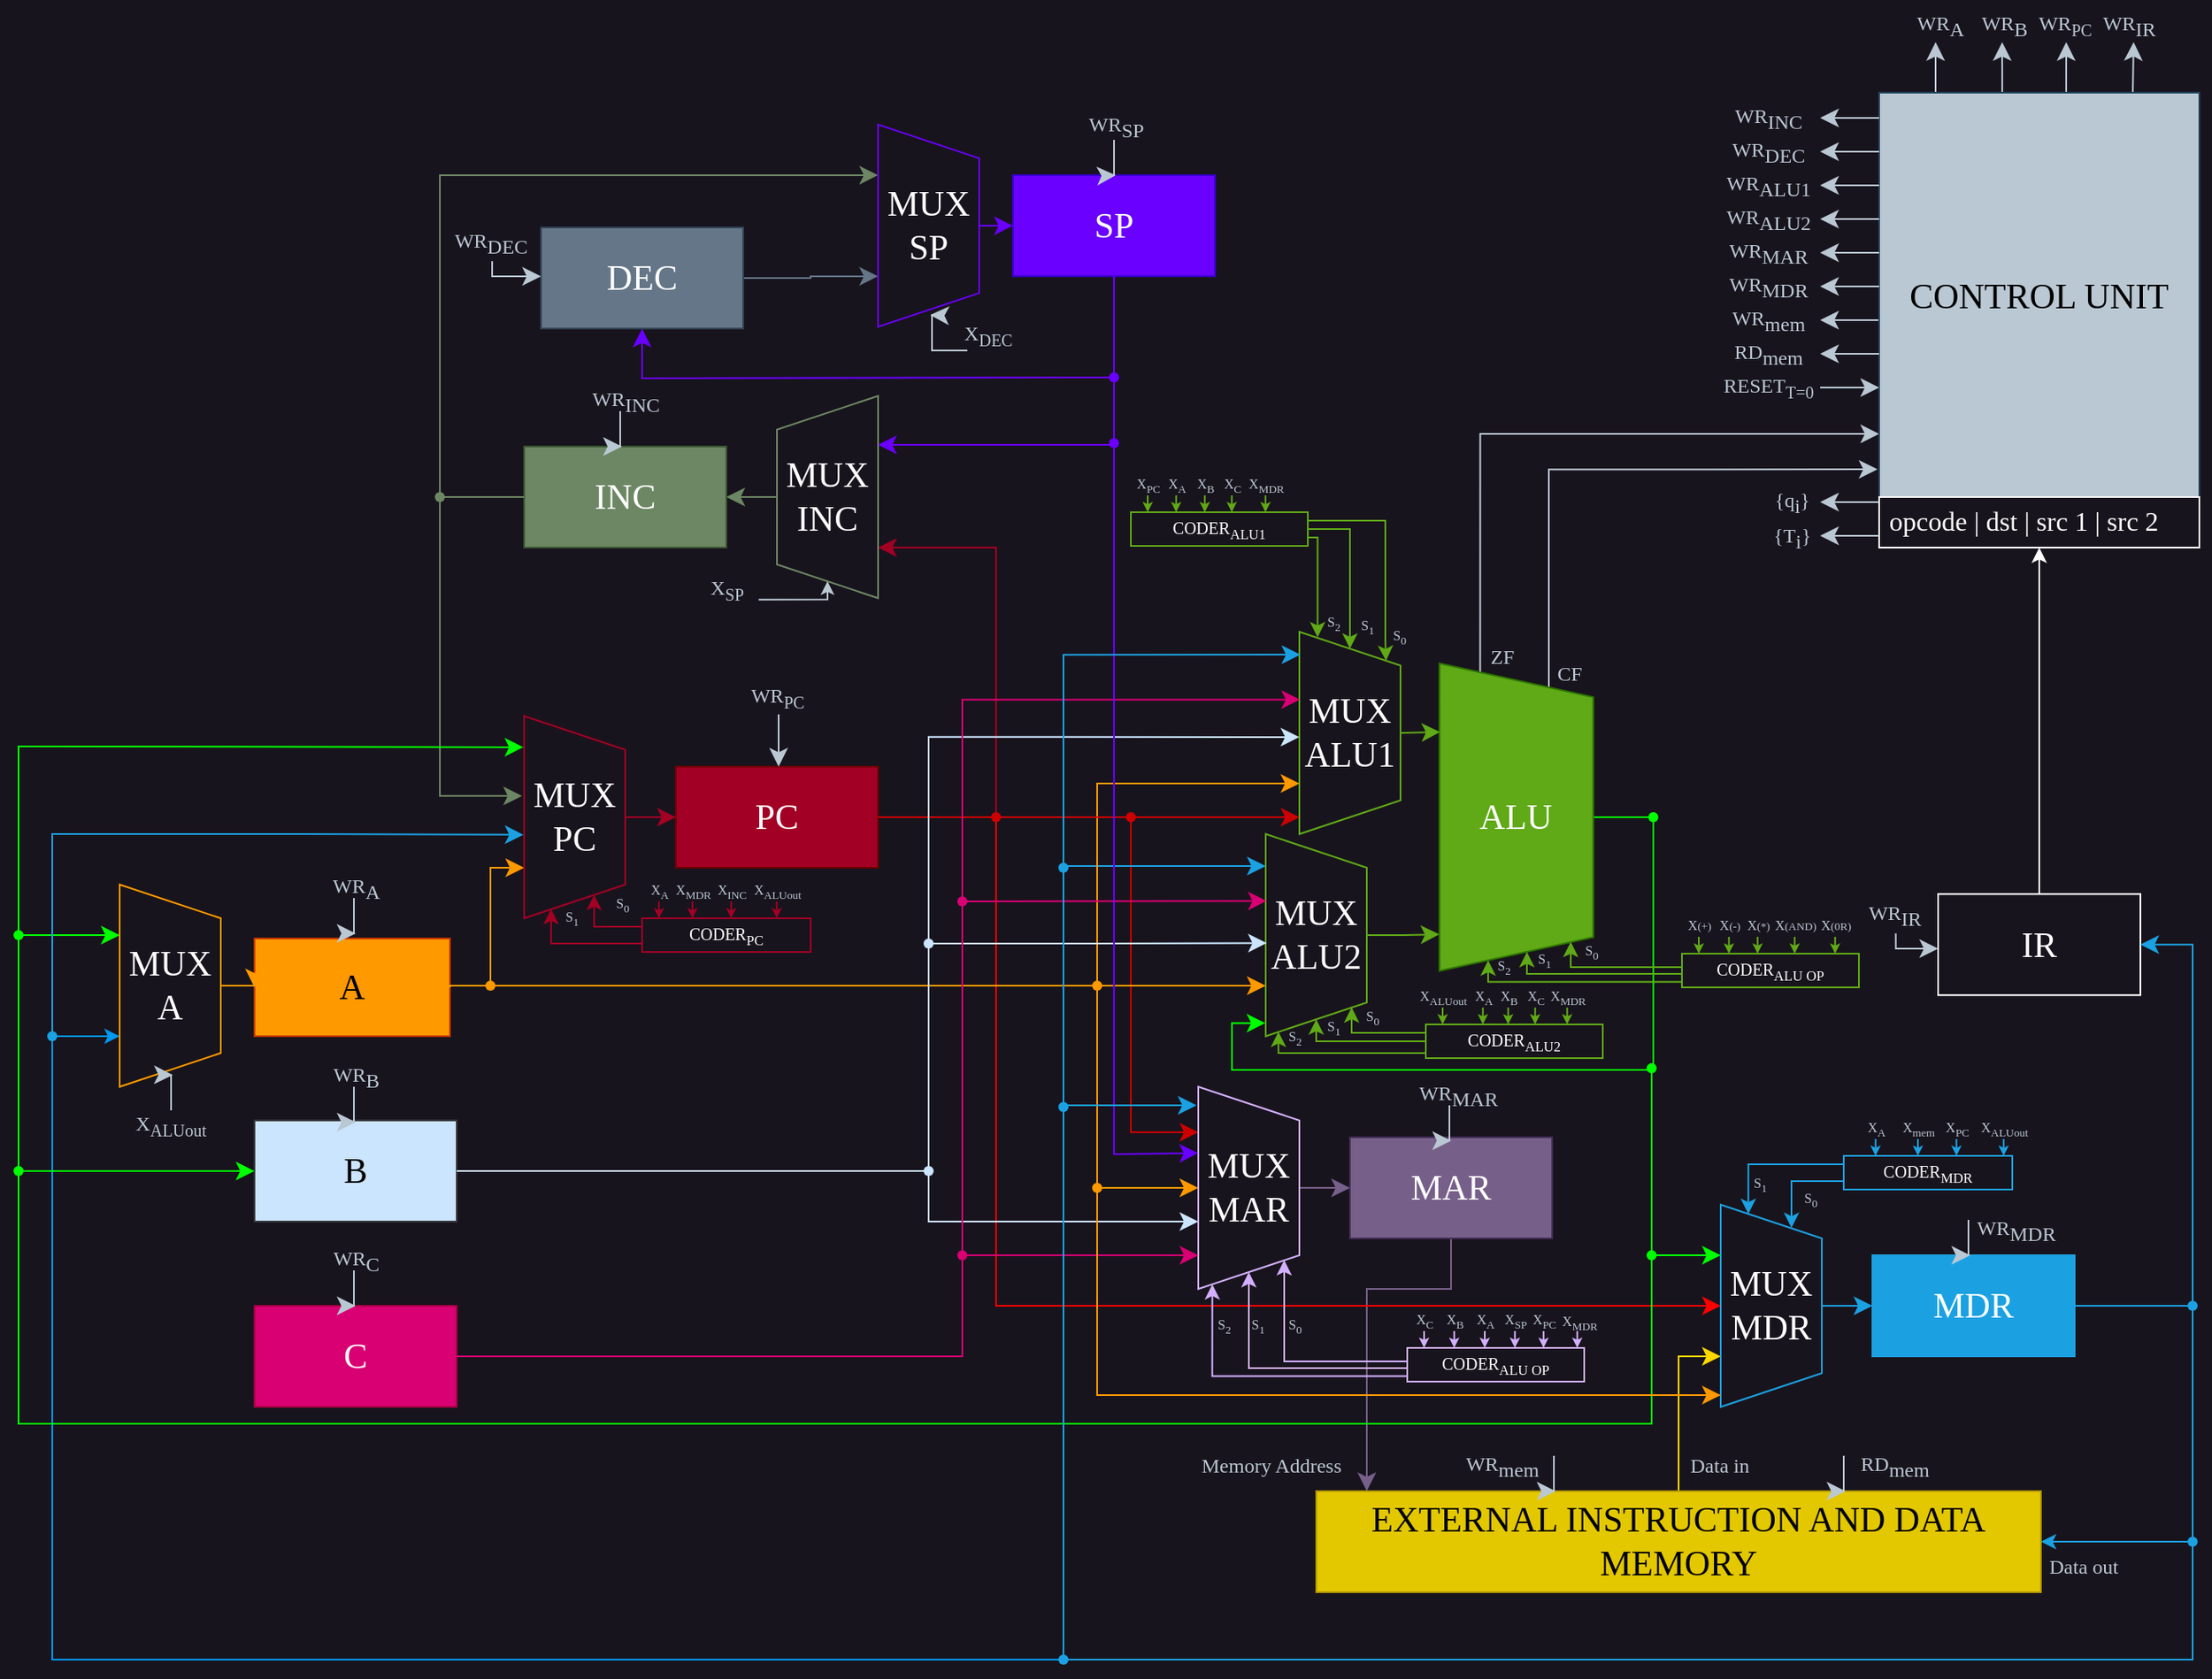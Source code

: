 <mxfile version="21.0.8" type="github">
  <diagram name="Page-1" id="Lr7xdV_DK0pyXYNZXIYV">
    <mxGraphModel dx="292" dy="166" grid="0" gridSize="10" guides="1" tooltips="1" connect="1" arrows="1" fold="1" page="1" pageScale="1" pageWidth="1350" pageHeight="1050" background="#18141D" math="0" shadow="0">
      <root>
        <mxCell id="0" />
        <mxCell id="1" parent="0" />
        <mxCell id="YcFo5e7i3pAqQ6xfK6MD-30" style="edgeStyle=orthogonalEdgeStyle;shape=connector;rounded=0;orthogonalLoop=1;jettySize=auto;html=1;exitX=0.5;exitY=1;exitDx=0;exitDy=0;labelBackgroundColor=default;strokeColor=#76608a;fontFamily=Helvetica;fontSize=12;fontColor=default;endArrow=classic;startSize=8;endSize=8;elbow=vertical;" parent="1" source="ucayvBUJVL6Ij2z3_t0v-1" edge="1">
          <mxGeometry relative="1" as="geometry">
            <mxPoint x="835" y="896" as="targetPoint" />
            <Array as="points">
              <mxPoint x="885" y="776" />
              <mxPoint x="835" y="776" />
              <mxPoint x="835" y="896" />
            </Array>
          </mxGeometry>
        </mxCell>
        <mxCell id="ucayvBUJVL6Ij2z3_t0v-1" value="MAR" style="rounded=0;whiteSpace=wrap;html=1;fontSize=21;fontFamily=Cambria;labelBackgroundColor=none;fillColor=#76608a;fontColor=#ffffff;strokeColor=#432D57;" parent="1" vertex="1">
          <mxGeometry x="825" y="686" width="120" height="60" as="geometry" />
        </mxCell>
        <mxCell id="ucayvBUJVL6Ij2z3_t0v-3" style="edgeStyle=orthogonalEdgeStyle;rounded=0;orthogonalLoop=1;jettySize=auto;html=1;labelBackgroundColor=none;fontColor=default;endSize=8;startSize=8;strokeColor=#CC0000;" parent="1" edge="1">
          <mxGeometry relative="1" as="geometry">
            <Array as="points">
              <mxPoint x="695" y="496" />
              <mxPoint x="695" y="683" />
            </Array>
            <mxPoint x="735" y="683" as="targetPoint" />
            <mxPoint x="697" y="496" as="sourcePoint" />
          </mxGeometry>
        </mxCell>
        <mxCell id="YcFo5e7i3pAqQ6xfK6MD-28" style="edgeStyle=orthogonalEdgeStyle;shape=connector;rounded=0;orthogonalLoop=1;jettySize=auto;html=1;entryX=0.5;entryY=1;entryDx=0;entryDy=0;labelBackgroundColor=default;strokeColor=#ff0000;fontFamily=Helvetica;fontSize=12;fontColor=default;endArrow=classic;startSize=8;endSize=8;elbow=vertical;" parent="1" source="ucayvBUJVL6Ij2z3_t0v-2" target="YcFo5e7i3pAqQ6xfK6MD-24" edge="1">
          <mxGeometry relative="1" as="geometry">
            <Array as="points">
              <mxPoint x="615" y="496" />
              <mxPoint x="615" y="786" />
            </Array>
          </mxGeometry>
        </mxCell>
        <mxCell id="ucayvBUJVL6Ij2z3_t0v-2" value="PC" style="rounded=0;whiteSpace=wrap;html=1;fontSize=21;fontFamily=Cambria;labelBackgroundColor=none;fillColor=#a20025;fontColor=#ffffff;strokeColor=#6F0000;" parent="1" vertex="1">
          <mxGeometry x="425" y="466" width="120" height="60" as="geometry" />
        </mxCell>
        <mxCell id="m3mGF3cVDRf6Q7rcO0Uu-15" style="edgeStyle=orthogonalEdgeStyle;rounded=0;orthogonalLoop=1;jettySize=auto;html=1;exitDx=0;exitDy=0;entryX=0.75;entryY=1;entryDx=0;entryDy=0;labelBackgroundColor=none;fontColor=default;fillColor=#1ba1e2;strokeColor=#0098f0;" parent="1" source="YcFo5e7i3pAqQ6xfK6MD-67" target="YcFo5e7i3pAqQ6xfK6MD-9" edge="1">
          <mxGeometry relative="1" as="geometry">
            <Array as="points">
              <mxPoint x="55" y="996" />
              <mxPoint x="55" y="626" />
            </Array>
          </mxGeometry>
        </mxCell>
        <mxCell id="m3mGF3cVDRf6Q7rcO0Uu-39" style="edgeStyle=orthogonalEdgeStyle;shape=connector;rounded=0;hachureGap=4;orthogonalLoop=1;jettySize=auto;html=1;exitDx=0;exitDy=0;entryX=1;entryY=0.5;entryDx=0;entryDy=0;labelBackgroundColor=default;strokeColor=#1ba1e2;fontFamily=Architects Daughter;fontSource=https%3A%2F%2Ffonts.googleapis.com%2Fcss%3Ffamily%3DArchitects%2BDaughter;fontSize=16;fontColor=default;endArrow=classic;" parent="1" source="9Kb6KT9W8m6MlxhNcG3I-18" target="m3mGF3cVDRf6Q7rcO0Uu-3" edge="1">
          <mxGeometry relative="1" as="geometry">
            <Array as="points">
              <mxPoint x="1325" y="786" />
              <mxPoint x="1325" y="926" />
            </Array>
          </mxGeometry>
        </mxCell>
        <mxCell id="m3mGF3cVDRf6Q7rcO0Uu-1" value="MDR" style="rounded=0;whiteSpace=wrap;html=1;fontSize=21;fontFamily=Cambria;labelBackgroundColor=none;fillColor=#1ba1e2;fontColor=#ffffff;strokeColor=#1ba1e2;" parent="1" vertex="1">
          <mxGeometry x="1135" y="756" width="120" height="60" as="geometry" />
        </mxCell>
        <mxCell id="YcFo5e7i3pAqQ6xfK6MD-31" style="edgeStyle=orthogonalEdgeStyle;shape=connector;rounded=0;orthogonalLoop=1;jettySize=auto;html=1;entryX=0.75;entryY=1;entryDx=0;entryDy=0;labelBackgroundColor=default;strokeColor=#FFD800;fontFamily=Helvetica;fontSize=12;fontColor=default;endArrow=classic;startSize=8;endSize=8;elbow=vertical;fillColor=#e3c800;" parent="1" source="m3mGF3cVDRf6Q7rcO0Uu-3" target="YcFo5e7i3pAqQ6xfK6MD-24" edge="1">
          <mxGeometry relative="1" as="geometry" />
        </mxCell>
        <mxCell id="m3mGF3cVDRf6Q7rcO0Uu-3" value="EXTERNAL INSTRUCTION AND DATA MEMORY" style="rounded=0;whiteSpace=wrap;html=1;fontSize=21;fontFamily=Cambria;labelBackgroundColor=none;fillColor=#e3c800;fontColor=#000000;strokeColor=#B09500;" parent="1" vertex="1">
          <mxGeometry x="805" y="896" width="430" height="60" as="geometry" />
        </mxCell>
        <mxCell id="m3mGF3cVDRf6Q7rcO0Uu-59" style="edgeStyle=orthogonalEdgeStyle;shape=connector;rounded=0;hachureGap=4;orthogonalLoop=1;jettySize=auto;html=1;labelBackgroundColor=default;strokeColor=#FFFFFF;fontFamily=Architects Daughter;fontSource=https%3A%2F%2Ffonts.googleapis.com%2Fcss%3Ffamily%3DArchitects%2BDaughter;fontSize=16;fontColor=#FFFFFF;endArrow=classic;" parent="1" source="m3mGF3cVDRf6Q7rcO0Uu-7" target="m3mGF3cVDRf6Q7rcO0Uu-55" edge="1">
          <mxGeometry relative="1" as="geometry" />
        </mxCell>
        <mxCell id="m3mGF3cVDRf6Q7rcO0Uu-7" value="IR" style="rounded=0;whiteSpace=wrap;html=1;fontSize=21;fontFamily=Cambria;labelBackgroundColor=none;fillColor=#18141D;fillStyle=solid;fontColor=#FFFFFF;strokeColor=#FFFFFF;" parent="1" vertex="1">
          <mxGeometry x="1174" y="541.63" width="120" height="60" as="geometry" />
        </mxCell>
        <mxCell id="YcFo5e7i3pAqQ6xfK6MD-38" style="edgeStyle=orthogonalEdgeStyle;shape=connector;rounded=0;orthogonalLoop=1;jettySize=auto;html=1;exitDx=0;exitDy=0;entryX=0.395;entryY=1.021;entryDx=0;entryDy=0;labelBackgroundColor=default;strokeColor=#6d8764;fontFamily=Helvetica;fontSize=12;fontColor=default;endArrow=classic;startSize=8;endSize=8;elbow=vertical;entryPerimeter=0;" parent="1" source="xbtp7WfYkMIQzA087Gdg-10" target="YcFo5e7i3pAqQ6xfK6MD-37" edge="1">
          <mxGeometry relative="1" as="geometry">
            <Array as="points">
              <mxPoint x="285" y="306" />
              <mxPoint x="285" y="483" />
            </Array>
          </mxGeometry>
        </mxCell>
        <mxCell id="m3mGF3cVDRf6Q7rcO0Uu-9" value="INC" style="rounded=0;whiteSpace=wrap;html=1;fontSize=21;fontFamily=Cambria;labelBackgroundColor=none;fillColor=#6d8764;fontColor=#ffffff;strokeColor=#3A5431;" parent="1" vertex="1">
          <mxGeometry x="335" y="276" width="120" height="60" as="geometry" />
        </mxCell>
        <mxCell id="m3mGF3cVDRf6Q7rcO0Uu-43" style="edgeStyle=orthogonalEdgeStyle;shape=connector;rounded=0;hachureGap=4;orthogonalLoop=1;jettySize=auto;html=1;exitDx=0;exitDy=0;entryX=0.75;entryY=1;entryDx=0;entryDy=0;labelBackgroundColor=default;strokeColor=#FF9900;fontFamily=Architects Daughter;fontSource=https%3A%2F%2Ffonts.googleapis.com%2Fcss%3Ffamily%3DArchitects%2BDaughter;fontSize=16;fontColor=default;endArrow=classic;endSize=8;startSize=8;fillColor=#fa6800;" parent="1" source="YcFo5e7i3pAqQ6xfK6MD-44" target="YcFo5e7i3pAqQ6xfK6MD-37" edge="1">
          <mxGeometry relative="1" as="geometry">
            <Array as="points">
              <mxPoint x="315" y="526" />
            </Array>
          </mxGeometry>
        </mxCell>
        <mxCell id="m3mGF3cVDRf6Q7rcO0Uu-12" value="A" style="rounded=0;whiteSpace=wrap;html=1;fontSize=21;fontFamily=Cambria;labelBackgroundColor=none;fillColor=#FF9900;fontColor=#000000;strokeColor=#C73500;" parent="1" vertex="1">
          <mxGeometry x="175" y="568" width="116" height="58" as="geometry" />
        </mxCell>
        <mxCell id="m3mGF3cVDRf6Q7rcO0Uu-51" style="edgeStyle=orthogonalEdgeStyle;shape=connector;rounded=0;hachureGap=4;orthogonalLoop=1;jettySize=auto;html=1;labelBackgroundColor=default;strokeColor=#cce5ff;fontFamily=Architects Daughter;fontSource=https%3A%2F%2Ffonts.googleapis.com%2Fcss%3Ffamily%3DArchitects%2BDaughter;fontSize=16;fontColor=default;endArrow=classic;endSize=8;startSize=8;" parent="1" edge="1">
          <mxGeometry relative="1" as="geometry">
            <mxPoint x="575" y="706" as="sourcePoint" />
            <Array as="points">
              <mxPoint x="575" y="706" />
              <mxPoint x="575" y="746" />
            </Array>
            <mxPoint x="735" y="736" as="targetPoint" />
          </mxGeometry>
        </mxCell>
        <mxCell id="m3mGF3cVDRf6Q7rcO0Uu-13" value="&lt;font color=&quot;#000000&quot;&gt;B&lt;/font&gt;" style="rounded=0;whiteSpace=wrap;html=1;fontSize=21;fontFamily=Cambria;labelBackgroundColor=none;fillColor=#cce5ff;strokeColor=#36393d;" parent="1" vertex="1">
          <mxGeometry x="175" y="676" width="120" height="60" as="geometry" />
        </mxCell>
        <mxCell id="m3mGF3cVDRf6Q7rcO0Uu-14" value="C" style="rounded=0;whiteSpace=wrap;html=1;fontSize=21;fontFamily=Cambria;labelBackgroundColor=none;fillColor=#d80073;strokeColor=#A50040;fontColor=#ffffff;" parent="1" vertex="1">
          <mxGeometry x="175" y="786" width="120" height="60" as="geometry" />
        </mxCell>
        <mxCell id="YcFo5e7i3pAqQ6xfK6MD-6" style="edgeStyle=orthogonalEdgeStyle;shape=connector;rounded=0;orthogonalLoop=1;jettySize=auto;html=1;exitDx=0;exitDy=0;labelBackgroundColor=default;strokeColor=#00FF00;fontFamily=Helvetica;fontSize=12;fontColor=default;endArrow=classic;startSize=8;endSize=8;elbow=vertical;entryX=0.25;entryY=1;entryDx=0;entryDy=0;" parent="1" source="9Kb6KT9W8m6MlxhNcG3I-71" target="YcFo5e7i3pAqQ6xfK6MD-24" edge="1">
          <mxGeometry relative="1" as="geometry">
            <mxPoint x="1075" y="766" as="targetPoint" />
            <Array as="points">
              <mxPoint x="1005" y="756" />
            </Array>
          </mxGeometry>
        </mxCell>
        <mxCell id="YcFo5e7i3pAqQ6xfK6MD-62" style="edgeStyle=orthogonalEdgeStyle;shape=connector;rounded=0;hachureGap=4;orthogonalLoop=1;jettySize=auto;html=1;exitX=0.5;exitY=0;exitDx=0;exitDy=0;labelBackgroundColor=default;strokeColor=#00FF00;fontFamily=Architects Daughter;fontSource=https%3A%2F%2Ffonts.googleapis.com%2Fcss%3Ffamily%3DArchitects%2BDaughter;fontSize=16;fontColor=default;endArrow=none;startSize=8;endSize=8;endFill=0;" parent="1" source="m3mGF3cVDRf6Q7rcO0Uu-18" edge="1">
          <mxGeometry relative="1" as="geometry">
            <mxPoint x="1005" y="496.348" as="targetPoint" />
          </mxGeometry>
        </mxCell>
        <mxCell id="xbtp7WfYkMIQzA087Gdg-71" style="edgeStyle=orthogonalEdgeStyle;shape=connector;rounded=0;orthogonalLoop=1;jettySize=auto;html=1;exitX=0;exitY=0.25;exitDx=0;exitDy=0;entryX=-0.005;entryY=0.828;entryDx=0;entryDy=0;entryPerimeter=0;labelBackgroundColor=default;strokeColor=#bac8d3;fontFamily=Helvetica;fontSize=12;fontColor=#bac8d3;endArrow=classic;startSize=8;endSize=8;" parent="1" source="m3mGF3cVDRf6Q7rcO0Uu-18" target="m3mGF3cVDRf6Q7rcO0Uu-55" edge="1">
          <mxGeometry relative="1" as="geometry">
            <Array as="points">
              <mxPoint x="943" y="290" />
            </Array>
          </mxGeometry>
        </mxCell>
        <mxCell id="xbtp7WfYkMIQzA087Gdg-75" style="edgeStyle=orthogonalEdgeStyle;shape=connector;rounded=0;orthogonalLoop=1;jettySize=auto;html=1;exitX=0;exitY=0.75;exitDx=0;exitDy=0;entryX=0;entryY=0.75;entryDx=0;entryDy=0;labelBackgroundColor=default;strokeColor=#bac8d3;fontFamily=Helvetica;fontSize=12;fontColor=#bac8d3;endArrow=classic;startSize=8;endSize=8;" parent="1" source="m3mGF3cVDRf6Q7rcO0Uu-18" target="m3mGF3cVDRf6Q7rcO0Uu-55" edge="1">
          <mxGeometry relative="1" as="geometry">
            <Array as="points">
              <mxPoint x="902" y="268" />
            </Array>
          </mxGeometry>
        </mxCell>
        <mxCell id="m3mGF3cVDRf6Q7rcO0Uu-18" value="&lt;font style=&quot;font-size: 21px;&quot; face=&quot;Cambria&quot;&gt;ALU&lt;br&gt;&lt;/font&gt;" style="shape=trapezoid;perimeter=trapezoidPerimeter;whiteSpace=wrap;html=1;fixedSize=1;rotation=90;verticalAlign=middle;horizontal=0;labelBackgroundColor=none;fillColor=#60a917;strokeColor=#2D7600;fontColor=#ffffff;" parent="1" vertex="1">
          <mxGeometry x="832.5" y="450.38" width="182.5" height="91.25" as="geometry" />
        </mxCell>
        <mxCell id="m3mGF3cVDRf6Q7rcO0Uu-32" value="SP" style="rounded=0;whiteSpace=wrap;html=1;fontSize=21;fontFamily=Cambria;labelBackgroundColor=none;fillColor=#6a00ff;fontColor=#ffffff;strokeColor=#3700CC;" parent="1" vertex="1">
          <mxGeometry x="625" y="114.95" width="120" height="60" as="geometry" />
        </mxCell>
        <mxCell id="xbtp7WfYkMIQzA087Gdg-16" style="edgeStyle=orthogonalEdgeStyle;shape=connector;rounded=0;orthogonalLoop=1;jettySize=auto;html=1;entryX=0.75;entryY=1;entryDx=0;entryDy=0;labelBackgroundColor=default;strokeColor=#647687;fontFamily=Helvetica;fontSize=12;fontColor=default;endArrow=classic;startSize=8;endSize=8;" parent="1" source="m3mGF3cVDRf6Q7rcO0Uu-52" target="xbtp7WfYkMIQzA087Gdg-14" edge="1">
          <mxGeometry relative="1" as="geometry" />
        </mxCell>
        <mxCell id="m3mGF3cVDRf6Q7rcO0Uu-52" value="DEC" style="rounded=0;whiteSpace=wrap;html=1;fontSize=21;fontFamily=Cambria;labelBackgroundColor=none;fillColor=#647687;fontColor=#ffffff;strokeColor=#314354;" parent="1" vertex="1">
          <mxGeometry x="345" y="146" width="120" height="60" as="geometry" />
        </mxCell>
        <mxCell id="xbtp7WfYkMIQzA087Gdg-23" style="edgeStyle=orthogonalEdgeStyle;shape=connector;rounded=0;orthogonalLoop=1;jettySize=auto;html=1;exitX=0.416;exitY=0.005;exitDx=0;exitDy=0;labelBackgroundColor=default;strokeColor=#bac8d3;fontFamily=Helvetica;fontSize=12;fontColor=#bac8d3;endArrow=classic;startSize=8;endSize=8;exitPerimeter=0;" parent="1" edge="1">
          <mxGeometry relative="1" as="geometry">
            <mxPoint x="1212" y="36" as="targetPoint" />
            <mxPoint x="1212.04" y="67.35" as="sourcePoint" />
          </mxGeometry>
        </mxCell>
        <mxCell id="xbtp7WfYkMIQzA087Gdg-24" style="edgeStyle=orthogonalEdgeStyle;shape=connector;rounded=0;orthogonalLoop=1;jettySize=auto;html=1;labelBackgroundColor=default;strokeColor=#bac8d3;fontFamily=Helvetica;fontSize=12;fontColor=#bac8d3;endArrow=classic;startSize=8;endSize=8;exitX=0.584;exitY=0.005;exitDx=0;exitDy=0;exitPerimeter=0;" parent="1" source="m3mGF3cVDRf6Q7rcO0Uu-55" edge="1">
          <mxGeometry relative="1" as="geometry">
            <mxPoint x="1250" y="36" as="targetPoint" />
            <mxPoint x="1254" y="66" as="sourcePoint" />
          </mxGeometry>
        </mxCell>
        <mxCell id="xbtp7WfYkMIQzA087Gdg-25" style="edgeStyle=orthogonalEdgeStyle;shape=connector;rounded=0;orthogonalLoop=1;jettySize=auto;html=1;exitX=0.75;exitY=0;exitDx=0;exitDy=0;labelBackgroundColor=default;strokeColor=#bac8d3;fontFamily=Helvetica;fontSize=12;fontColor=#bac8d3;endArrow=classic;startSize=8;endSize=8;" parent="1" edge="1">
          <mxGeometry relative="1" as="geometry">
            <mxPoint x="1290" y="36" as="targetPoint" />
            <mxPoint x="1289.5" y="66" as="sourcePoint" />
          </mxGeometry>
        </mxCell>
        <mxCell id="xbtp7WfYkMIQzA087Gdg-27" style="edgeStyle=orthogonalEdgeStyle;shape=connector;rounded=0;orthogonalLoop=1;jettySize=auto;html=1;labelBackgroundColor=default;strokeColor=#bac8d3;fontFamily=Helvetica;fontSize=12;fontColor=#bac8d3;endArrow=classic;startSize=8;endSize=8;exitX=0.25;exitY=0;exitDx=0;exitDy=0;" parent="1" edge="1">
          <mxGeometry relative="1" as="geometry">
            <mxPoint x="1173" y="36" as="targetPoint" />
            <mxPoint x="1172.5" y="66" as="sourcePoint" />
            <Array as="points">
              <mxPoint x="1173" y="36" />
            </Array>
          </mxGeometry>
        </mxCell>
        <mxCell id="xbtp7WfYkMIQzA087Gdg-51" style="edgeStyle=orthogonalEdgeStyle;shape=connector;rounded=0;orthogonalLoop=1;jettySize=auto;html=1;exitX=0;exitY=0.5;exitDx=0;exitDy=0;labelBackgroundColor=default;strokeColor=#bac8d3;fontFamily=Helvetica;fontSize=12;fontColor=#bac8d3;endArrow=classic;startSize=8;endSize=8;" parent="1" source="m3mGF3cVDRf6Q7rcO0Uu-55" edge="1">
          <mxGeometry relative="1" as="geometry">
            <mxPoint x="1104" y="201" as="targetPoint" />
          </mxGeometry>
        </mxCell>
        <mxCell id="m3mGF3cVDRf6Q7rcO0Uu-55" value="&lt;font color=&quot;#000000&quot; style=&quot;font-size: 21px;&quot;&gt;CONTROL UNIT&lt;/font&gt;" style="swimlane;fontStyle=0;childLayout=stackLayout;horizontal=1;startSize=240;horizontalStack=0;resizeParent=1;resizeParentMax=0;resizeLast=0;collapsible=1;marginBottom=0;whiteSpace=wrap;html=1;hachureGap=4;fontFamily=Cambria;fontSize=23;fillColor=#bac8d3;strokeColor=#23445d;" parent="1" vertex="1">
          <mxGeometry x="1139" y="66" width="190" height="270" as="geometry">
            <mxRectangle x="1660" y="250" width="180" height="100" as="alternateBounds" />
          </mxGeometry>
        </mxCell>
        <mxCell id="m3mGF3cVDRf6Q7rcO0Uu-56" value="&lt;font face=&quot;Cambria&quot;&gt;opcode | dst | src 1 | src 2&lt;/font&gt;" style="text;strokeColor=#FFFFFF;fillColor=#18141D;align=left;verticalAlign=middle;spacingLeft=4;spacingRight=4;overflow=hidden;points=[[0,0.5],[1,0.5]];portConstraint=eastwest;rotatable=0;whiteSpace=wrap;html=1;fontSize=16;fontFamily=Architects Daughter;fontColor=#FFFFFF;fillStyle=solid;" parent="m3mGF3cVDRf6Q7rcO0Uu-55" vertex="1">
          <mxGeometry y="240" width="190" height="30" as="geometry" />
        </mxCell>
        <mxCell id="YcFo5e7i3pAqQ6xfK6MD-11" style="edgeStyle=orthogonalEdgeStyle;shape=connector;rounded=0;orthogonalLoop=1;jettySize=auto;html=1;exitX=0.5;exitY=0;exitDx=0;exitDy=0;entryX=0;entryY=0.5;entryDx=0;entryDy=0;labelBackgroundColor=default;strokeColor=#ff9900;fontFamily=Helvetica;fontSize=12;fontColor=default;endArrow=classic;startSize=8;endSize=8;elbow=vertical;" parent="1" source="YcFo5e7i3pAqQ6xfK6MD-9" target="m3mGF3cVDRf6Q7rcO0Uu-12" edge="1">
          <mxGeometry relative="1" as="geometry" />
        </mxCell>
        <mxCell id="YcFo5e7i3pAqQ6xfK6MD-9" value="&lt;font style=&quot;font-size: 21px;&quot; face=&quot;Cambria&quot;&gt;MUX&lt;br&gt;A&lt;br&gt;&lt;/font&gt;" style="shape=trapezoid;perimeter=trapezoidPerimeter;whiteSpace=wrap;html=1;fixedSize=1;fontFamily=Helvetica;fontSize=12;fontColor=#FFFFFF;rotation=90;horizontal=0;strokeColor=#FF9900;fillColor=#18141D;fillStyle=solid;" parent="1" vertex="1">
          <mxGeometry x="65" y="566" width="120" height="60" as="geometry" />
        </mxCell>
        <mxCell id="YcFo5e7i3pAqQ6xfK6MD-21" value="" style="shape=waypoint;sketch=0;size=6;pointerEvents=1;points=[];fillColor=#00FF00;resizable=0;rotatable=0;perimeter=centerPerimeter;snapToPoint=1;fontFamily=Helvetica;fontSize=12;fontColor=#ffffff;strokeColor=#00FF00;" parent="1" vertex="1">
          <mxGeometry x="995" y="486" width="20" height="20" as="geometry" />
        </mxCell>
        <mxCell id="YcFo5e7i3pAqQ6xfK6MD-25" style="edgeStyle=orthogonalEdgeStyle;shape=connector;rounded=0;orthogonalLoop=1;jettySize=auto;html=1;exitX=0.5;exitY=0;exitDx=0;exitDy=0;entryX=0;entryY=0.5;entryDx=0;entryDy=0;labelBackgroundColor=default;strokeColor=#1ba1e2;fontFamily=Helvetica;fontSize=12;fontColor=default;endArrow=classic;startSize=8;endSize=8;elbow=vertical;" parent="1" source="YcFo5e7i3pAqQ6xfK6MD-24" target="m3mGF3cVDRf6Q7rcO0Uu-1" edge="1">
          <mxGeometry relative="1" as="geometry" />
        </mxCell>
        <mxCell id="YcFo5e7i3pAqQ6xfK6MD-24" value="&lt;font style=&quot;font-size: 21px;&quot; face=&quot;Cambria&quot;&gt;MUX&lt;br&gt;MDR&lt;br&gt;&lt;/font&gt;" style="shape=trapezoid;perimeter=trapezoidPerimeter;whiteSpace=wrap;html=1;fixedSize=1;fontFamily=Helvetica;fontSize=12;fontColor=#FFFFFF;rotation=90;horizontal=0;gradientColor=none;shadow=0;perimeterSpacing=0;strokeColor=#1ba1e2;fillColor=#18141D;fillStyle=solid;" parent="1" vertex="1">
          <mxGeometry x="1015" y="756" width="120" height="60" as="geometry" />
        </mxCell>
        <mxCell id="YcFo5e7i3pAqQ6xfK6MD-27" value="" style="edgeStyle=orthogonalEdgeStyle;shape=connector;rounded=0;orthogonalLoop=1;jettySize=auto;html=1;exitDx=0;exitDy=0;labelBackgroundColor=default;strokeColor=#00FF00;fontFamily=Helvetica;fontSize=12;fontColor=default;endArrow=none;startSize=8;endSize=8;elbow=vertical;entryDx=0;entryDy=0;endFill=0;" parent="1" source="YcFo5e7i3pAqQ6xfK6MD-21" target="YcFo5e7i3pAqQ6xfK6MD-26" edge="1">
          <mxGeometry relative="1" as="geometry">
            <mxPoint x="1005" y="496" as="sourcePoint" />
            <mxPoint x="1045" y="756" as="targetPoint" />
            <Array as="points">
              <mxPoint x="1005" y="566" />
              <mxPoint x="1005" y="566" />
            </Array>
          </mxGeometry>
        </mxCell>
        <mxCell id="YcFo5e7i3pAqQ6xfK6MD-82" style="edgeStyle=orthogonalEdgeStyle;shape=connector;rounded=0;hachureGap=4;orthogonalLoop=1;jettySize=auto;html=1;entryX=0.935;entryY=1.003;entryDx=0;entryDy=0;entryPerimeter=0;labelBackgroundColor=default;strokeColor=#00FF00;fontFamily=Architects Daughter;fontSource=https%3A%2F%2Ffonts.googleapis.com%2Fcss%3Ffamily%3DArchitects%2BDaughter;fontSize=16;fontColor=default;endArrow=classic;startSize=8;endSize=8;" parent="1" source="YcFo5e7i3pAqQ6xfK6MD-26" target="YcFo5e7i3pAqQ6xfK6MD-59" edge="1">
          <mxGeometry relative="1" as="geometry">
            <Array as="points">
              <mxPoint x="1005" y="645" />
              <mxPoint x="1005" y="646" />
              <mxPoint x="755" y="646" />
              <mxPoint x="755" y="618" />
            </Array>
          </mxGeometry>
        </mxCell>
        <mxCell id="YcFo5e7i3pAqQ6xfK6MD-26" value="" style="shape=waypoint;sketch=0;size=6;pointerEvents=1;points=[];fillColor=#00FF00;resizable=0;rotatable=0;perimeter=centerPerimeter;snapToPoint=1;fontFamily=Helvetica;fontSize=12;fontColor=#ffffff;strokeColor=#00FF00;" parent="1" vertex="1">
          <mxGeometry x="994" y="635" width="20" height="20" as="geometry" />
        </mxCell>
        <mxCell id="YcFo5e7i3pAqQ6xfK6MD-39" style="edgeStyle=orthogonalEdgeStyle;shape=connector;rounded=0;orthogonalLoop=1;jettySize=auto;html=1;exitX=0.5;exitY=0;exitDx=0;exitDy=0;entryX=0;entryY=0.5;entryDx=0;entryDy=0;labelBackgroundColor=default;strokeColor=#a20025;fontFamily=Helvetica;fontSize=12;fontColor=default;endArrow=classic;startSize=8;endSize=8;elbow=vertical;" parent="1" source="YcFo5e7i3pAqQ6xfK6MD-37" target="ucayvBUJVL6Ij2z3_t0v-2" edge="1">
          <mxGeometry relative="1" as="geometry" />
        </mxCell>
        <mxCell id="YcFo5e7i3pAqQ6xfK6MD-37" value="&lt;font style=&quot;font-size: 21px;&quot; face=&quot;Cambria&quot;&gt;MUX&lt;br&gt;PC&lt;br&gt;&lt;/font&gt;" style="shape=trapezoid;perimeter=trapezoidPerimeter;whiteSpace=wrap;html=1;fixedSize=1;fontFamily=Helvetica;fontSize=12;fontColor=#FFFFFF;rotation=90;horizontal=0;strokeColor=#a20025;fillColor=#18141D;fillStyle=solid;" parent="1" vertex="1">
          <mxGeometry x="305" y="466" width="120" height="60" as="geometry" />
        </mxCell>
        <mxCell id="YcFo5e7i3pAqQ6xfK6MD-45" value="" style="edgeStyle=orthogonalEdgeStyle;shape=connector;rounded=0;hachureGap=4;orthogonalLoop=1;jettySize=auto;html=1;exitX=1;exitY=0.5;exitDx=0;exitDy=0;entryDx=0;entryDy=0;labelBackgroundColor=default;strokeColor=#FF9900;fontFamily=Architects Daughter;fontSource=https%3A%2F%2Ffonts.googleapis.com%2Fcss%3Ffamily%3DArchitects%2BDaughter;fontSize=16;fontColor=default;endArrow=none;endSize=8;startSize=8;fillColor=#fa6800;endFill=0;" parent="1" source="m3mGF3cVDRf6Q7rcO0Uu-12" target="YcFo5e7i3pAqQ6xfK6MD-44" edge="1">
          <mxGeometry relative="1" as="geometry">
            <mxPoint x="295" y="596" as="sourcePoint" />
            <mxPoint x="335" y="526" as="targetPoint" />
            <Array as="points">
              <mxPoint x="315" y="596" />
            </Array>
          </mxGeometry>
        </mxCell>
        <mxCell id="YcFo5e7i3pAqQ6xfK6MD-52" style="edgeStyle=orthogonalEdgeStyle;shape=connector;rounded=0;hachureGap=4;orthogonalLoop=1;jettySize=auto;html=1;entryX=0.5;entryY=1;entryDx=0;entryDy=0;labelBackgroundColor=default;strokeColor=#FF9900;fontFamily=Architects Daughter;fontSource=https%3A%2F%2Ffonts.googleapis.com%2Fcss%3Ffamily%3DArchitects%2BDaughter;fontSize=16;fontColor=default;endArrow=classic;startSize=8;endSize=8;" parent="1" source="xn-zuRdu2hre7qRNfCyN-6" target="YcFo5e7i3pAqQ6xfK6MD-47" edge="1">
          <mxGeometry relative="1" as="geometry">
            <Array as="points">
              <mxPoint x="675" y="596" />
              <mxPoint x="675" y="716" />
            </Array>
          </mxGeometry>
        </mxCell>
        <mxCell id="YcFo5e7i3pAqQ6xfK6MD-44" value="" style="shape=waypoint;sketch=0;size=6;pointerEvents=1;points=[];fillColor=none;resizable=0;rotatable=0;perimeter=centerPerimeter;snapToPoint=1;fontFamily=Helvetica;fontSize=12;fontColor=#FF4400;strokeColor=#FF9900;" parent="1" vertex="1">
          <mxGeometry x="305" y="586" width="20" height="20" as="geometry" />
        </mxCell>
        <mxCell id="YcFo5e7i3pAqQ6xfK6MD-53" style="edgeStyle=orthogonalEdgeStyle;shape=connector;rounded=0;hachureGap=4;orthogonalLoop=1;jettySize=auto;html=1;exitX=0.5;exitY=0;exitDx=0;exitDy=0;entryX=0;entryY=0.5;entryDx=0;entryDy=0;labelBackgroundColor=default;strokeColor=#76608a;fontFamily=Architects Daughter;fontSource=https%3A%2F%2Ffonts.googleapis.com%2Fcss%3Ffamily%3DArchitects%2BDaughter;fontSize=16;fontColor=default;endArrow=classic;startSize=8;endSize=8;" parent="1" source="YcFo5e7i3pAqQ6xfK6MD-47" target="ucayvBUJVL6Ij2z3_t0v-1" edge="1">
          <mxGeometry relative="1" as="geometry" />
        </mxCell>
        <mxCell id="YcFo5e7i3pAqQ6xfK6MD-47" value="&lt;font style=&quot;font-size: 21px;&quot; face=&quot;Cambria&quot;&gt;MUX&lt;br&gt;MAR&lt;br&gt;&lt;/font&gt;" style="shape=trapezoid;perimeter=trapezoidPerimeter;whiteSpace=wrap;html=1;fixedSize=1;fontFamily=Helvetica;fontSize=12;fontColor=#FFFFFF;rotation=90;horizontal=0;strokeColor=#d3b0ff;fillColor=#18141D;fillStyle=solid;" parent="1" vertex="1">
          <mxGeometry x="705" y="686" width="120" height="60" as="geometry" />
        </mxCell>
        <mxCell id="YcFo5e7i3pAqQ6xfK6MD-56" value="" style="edgeStyle=orthogonalEdgeStyle;rounded=0;orthogonalLoop=1;jettySize=auto;html=1;entryDx=0;entryDy=0;labelBackgroundColor=none;fontColor=default;endSize=8;startSize=8;strokeColor=#CC0000;endArrow=none;endFill=0;" parent="1" source="ucayvBUJVL6Ij2z3_t0v-2" target="YcFo5e7i3pAqQ6xfK6MD-55" edge="1">
          <mxGeometry relative="1" as="geometry">
            <mxPoint x="545" y="496" as="sourcePoint" />
            <mxPoint x="735" y="686" as="targetPoint" />
            <Array as="points" />
          </mxGeometry>
        </mxCell>
        <mxCell id="xbtp7WfYkMIQzA087Gdg-13" style="edgeStyle=orthogonalEdgeStyle;shape=connector;rounded=0;orthogonalLoop=1;jettySize=auto;html=1;entryX=0.75;entryY=0;entryDx=0;entryDy=0;labelBackgroundColor=default;strokeColor=#a20025;fontFamily=Helvetica;fontSize=12;fontColor=default;endArrow=classic;startSize=8;endSize=8;" parent="1" source="YcFo5e7i3pAqQ6xfK6MD-55" target="xbtp7WfYkMIQzA087Gdg-3" edge="1">
          <mxGeometry relative="1" as="geometry">
            <Array as="points">
              <mxPoint x="615" y="336" />
            </Array>
          </mxGeometry>
        </mxCell>
        <mxCell id="YcFo5e7i3pAqQ6xfK6MD-55" value="" style="shape=waypoint;sketch=0;size=6;pointerEvents=1;points=[];fillColor=none;resizable=0;rotatable=0;perimeter=centerPerimeter;snapToPoint=1;fontFamily=Architects Daughter;fontSource=https%3A%2F%2Ffonts.googleapis.com%2Fcss%3Ffamily%3DArchitects%2BDaughter;fontSize=16;fontColor=default;strokeColor=#CC0000;" parent="1" vertex="1">
          <mxGeometry x="605" y="486" width="20" height="20" as="geometry" />
        </mxCell>
        <mxCell id="xbtp7WfYkMIQzA087Gdg-5" style="edgeStyle=none;curved=1;rounded=0;orthogonalLoop=1;jettySize=auto;html=1;exitX=0.5;exitY=0;exitDx=0;exitDy=0;fontSize=12;startSize=8;endSize=8;strokeColor=#60a917;entryX=0.223;entryY=0.995;entryDx=0;entryDy=0;entryPerimeter=0;" parent="1" source="YcFo5e7i3pAqQ6xfK6MD-57" target="m3mGF3cVDRf6Q7rcO0Uu-18" edge="1">
          <mxGeometry relative="1" as="geometry">
            <mxPoint x="875" y="446" as="targetPoint" />
          </mxGeometry>
        </mxCell>
        <mxCell id="YcFo5e7i3pAqQ6xfK6MD-57" value="&lt;font style=&quot;font-size: 21px;&quot; face=&quot;Cambria&quot;&gt;MUX&lt;br&gt;ALU1&lt;br&gt;&lt;/font&gt;" style="shape=trapezoid;perimeter=trapezoidPerimeter;whiteSpace=wrap;html=1;fixedSize=1;fontFamily=Helvetica;fontSize=12;fontColor=#FFFFFF;rotation=90;horizontal=0;strokeColor=#60a917;fillColor=#18141D;fillStyle=solid;" parent="1" vertex="1">
          <mxGeometry x="765" y="416" width="120" height="60" as="geometry" />
        </mxCell>
        <mxCell id="YcFo5e7i3pAqQ6xfK6MD-66" style="edgeStyle=orthogonalEdgeStyle;shape=connector;rounded=0;hachureGap=4;orthogonalLoop=1;jettySize=auto;html=1;exitX=0.5;exitY=0;exitDx=0;exitDy=0;labelBackgroundColor=default;strokeColor=#60a917;fontFamily=Architects Daughter;fontSource=https%3A%2F%2Ffonts.googleapis.com%2Fcss%3Ffamily%3DArchitects%2BDaughter;fontSize=16;fontColor=default;endArrow=classic;startSize=8;endSize=8;entryX=0.881;entryY=1.001;entryDx=0;entryDy=0;entryPerimeter=0;" parent="1" source="YcFo5e7i3pAqQ6xfK6MD-59" target="m3mGF3cVDRf6Q7rcO0Uu-18" edge="1">
          <mxGeometry relative="1" as="geometry">
            <mxPoint x="875" y="565.913" as="targetPoint" />
          </mxGeometry>
        </mxCell>
        <mxCell id="YcFo5e7i3pAqQ6xfK6MD-59" value="&lt;font style=&quot;font-size: 21px;&quot; face=&quot;Cambria&quot;&gt;MUX&lt;br&gt;ALU2&lt;br&gt;&lt;/font&gt;" style="shape=trapezoid;perimeter=trapezoidPerimeter;whiteSpace=wrap;html=1;fixedSize=1;fontFamily=Helvetica;fontSize=12;fontColor=#FFFFFF;rotation=90;horizontal=0;strokeColor=#60a917;fillColor=#18141D;fillStyle=solid;" parent="1" vertex="1">
          <mxGeometry x="745" y="536" width="120" height="60" as="geometry" />
        </mxCell>
        <mxCell id="YcFo5e7i3pAqQ6xfK6MD-69" style="edgeStyle=orthogonalEdgeStyle;shape=connector;rounded=0;hachureGap=4;orthogonalLoop=1;jettySize=auto;html=1;entryX=0.5;entryY=1;entryDx=0;entryDy=0;labelBackgroundColor=default;strokeColor=#1ba1e2;fontFamily=Architects Daughter;fontSource=https%3A%2F%2Ffonts.googleapis.com%2Fcss%3Ffamily%3DArchitects%2BDaughter;fontSize=16;fontColor=default;endArrow=classic;startSize=8;endSize=8;" parent="1" source="YcFo5e7i3pAqQ6xfK6MD-89" edge="1">
          <mxGeometry relative="1" as="geometry">
            <Array as="points">
              <mxPoint x="655" y="525" />
            </Array>
            <mxPoint x="655" y="525" as="sourcePoint" />
            <mxPoint x="775" y="525" as="targetPoint" />
          </mxGeometry>
        </mxCell>
        <mxCell id="xbtp7WfYkMIQzA087Gdg-21" style="edgeStyle=orthogonalEdgeStyle;shape=connector;rounded=0;orthogonalLoop=1;jettySize=auto;html=1;entryX=0.433;entryY=0.783;entryDx=0;entryDy=0;entryPerimeter=0;labelBackgroundColor=default;strokeColor=#1ba1e2;fontFamily=Helvetica;fontSize=12;fontColor=default;endArrow=none;startSize=8;endSize=8;endFill=0;" parent="1" source="YcFo5e7i3pAqQ6xfK6MD-67" target="YcFo5e7i3pAqQ6xfK6MD-87" edge="1">
          <mxGeometry relative="1" as="geometry" />
        </mxCell>
        <mxCell id="YcFo5e7i3pAqQ6xfK6MD-67" value="" style="shape=waypoint;sketch=0;size=6;pointerEvents=1;points=[];fillColor=none;resizable=0;rotatable=0;perimeter=centerPerimeter;snapToPoint=1;fontFamily=Architects Daughter;fontSource=https%3A%2F%2Ffonts.googleapis.com%2Fcss%3Ffamily%3DArchitects%2BDaughter;fontSize=16;fontColor=default;strokeColor=#1ba1e2;" parent="1" vertex="1">
          <mxGeometry x="645" y="986" width="20" height="20" as="geometry" />
        </mxCell>
        <mxCell id="YcFo5e7i3pAqQ6xfK6MD-71" value="" style="edgeStyle=orthogonalEdgeStyle;shape=connector;rounded=0;hachureGap=4;orthogonalLoop=1;jettySize=auto;html=1;entryDx=0;entryDy=0;labelBackgroundColor=default;strokeColor=#FF9900;fontFamily=Architects Daughter;fontSource=https%3A%2F%2Ffonts.googleapis.com%2Fcss%3Ffamily%3DArchitects%2BDaughter;fontSize=16;fontColor=default;endArrow=none;startSize=8;endSize=8;endFill=0;" parent="1" source="YcFo5e7i3pAqQ6xfK6MD-44" target="YcFo5e7i3pAqQ6xfK6MD-70" edge="1">
          <mxGeometry relative="1" as="geometry">
            <mxPoint x="315" y="596" as="sourcePoint" />
            <mxPoint x="735" y="716" as="targetPoint" />
            <Array as="points" />
          </mxGeometry>
        </mxCell>
        <mxCell id="YcFo5e7i3pAqQ6xfK6MD-72" style="edgeStyle=orthogonalEdgeStyle;shape=connector;rounded=0;hachureGap=4;orthogonalLoop=1;jettySize=auto;html=1;entryX=0.75;entryY=1;entryDx=0;entryDy=0;labelBackgroundColor=default;strokeColor=#FF9900;fontFamily=Architects Daughter;fontSource=https%3A%2F%2Ffonts.googleapis.com%2Fcss%3Ffamily%3DArchitects%2BDaughter;fontSize=16;fontColor=default;endArrow=classic;startSize=8;endSize=8;" parent="1" source="YcFo5e7i3pAqQ6xfK6MD-70" target="YcFo5e7i3pAqQ6xfK6MD-59" edge="1">
          <mxGeometry relative="1" as="geometry" />
        </mxCell>
        <mxCell id="YcFo5e7i3pAqQ6xfK6MD-92" style="edgeStyle=orthogonalEdgeStyle;shape=connector;rounded=0;hachureGap=4;orthogonalLoop=1;jettySize=auto;html=1;entryX=0.75;entryY=1;entryDx=0;entryDy=0;labelBackgroundColor=default;strokeColor=#FF9900;fontFamily=Architects Daughter;fontSource=https%3A%2F%2Ffonts.googleapis.com%2Fcss%3Ffamily%3DArchitects%2BDaughter;fontSize=16;fontColor=default;endArrow=classic;startSize=8;endSize=8;" parent="1" source="YcFo5e7i3pAqQ6xfK6MD-70" target="YcFo5e7i3pAqQ6xfK6MD-57" edge="1">
          <mxGeometry relative="1" as="geometry">
            <Array as="points">
              <mxPoint x="675" y="476" />
            </Array>
          </mxGeometry>
        </mxCell>
        <mxCell id="YcFo5e7i3pAqQ6xfK6MD-70" value="" style="shape=waypoint;sketch=0;size=6;pointerEvents=1;points=[];fillColor=none;resizable=0;rotatable=0;perimeter=centerPerimeter;snapToPoint=1;fontFamily=Architects Daughter;fontSource=https%3A%2F%2Ffonts.googleapis.com%2Fcss%3Ffamily%3DArchitects%2BDaughter;fontSize=16;fontColor=default;strokeColor=#FF9900;" parent="1" vertex="1">
          <mxGeometry x="665" y="586" width="20" height="20" as="geometry" />
        </mxCell>
        <mxCell id="YcFo5e7i3pAqQ6xfK6MD-74" value="" style="edgeStyle=orthogonalEdgeStyle;shape=connector;rounded=0;hachureGap=4;orthogonalLoop=1;jettySize=auto;html=1;entryDx=0;entryDy=0;labelBackgroundColor=default;strokeColor=#cce5ff;fontFamily=Architects Daughter;fontSource=https%3A%2F%2Ffonts.googleapis.com%2Fcss%3Ffamily%3DArchitects%2BDaughter;fontSize=16;fontColor=default;endArrow=none;exitX=1;exitY=0.5;exitDx=0;exitDy=0;endFill=0;" parent="1" source="m3mGF3cVDRf6Q7rcO0Uu-13" target="YcFo5e7i3pAqQ6xfK6MD-73" edge="1">
          <mxGeometry relative="1" as="geometry">
            <mxPoint x="295" y="706" as="sourcePoint" />
            <mxPoint x="735" y="746" as="targetPoint" />
            <Array as="points" />
          </mxGeometry>
        </mxCell>
        <mxCell id="xbtp7WfYkMIQzA087Gdg-133" style="edgeStyle=orthogonalEdgeStyle;shape=connector;rounded=0;orthogonalLoop=1;jettySize=auto;html=1;entryX=0.686;entryY=0.705;entryDx=0;entryDy=0;entryPerimeter=0;labelBackgroundColor=default;strokeColor=#cce5ff;fontFamily=Architects Daughter;fontSize=16;fontColor=default;endArrow=none;startSize=8;endSize=8;endFill=0;hachureGap=4;fontSource=https%3A%2F%2Ffonts.googleapis.com%2Fcss%3Ffamily%3DArchitects%2BDaughter;" parent="1" source="YcFo5e7i3pAqQ6xfK6MD-73" target="YcFo5e7i3pAqQ6xfK6MD-93" edge="1">
          <mxGeometry relative="1" as="geometry">
            <Array as="points">
              <mxPoint x="575" y="646" />
              <mxPoint x="575" y="646" />
            </Array>
          </mxGeometry>
        </mxCell>
        <mxCell id="YcFo5e7i3pAqQ6xfK6MD-73" value="" style="shape=waypoint;sketch=0;size=6;pointerEvents=1;points=[];fillColor=none;resizable=0;rotatable=0;perimeter=centerPerimeter;snapToPoint=1;fontFamily=Architects Daughter;fontSource=https%3A%2F%2Ffonts.googleapis.com%2Fcss%3Ffamily%3DArchitects%2BDaughter;fontSize=16;fontColor=default;strokeColor=#cce5ff;" parent="1" vertex="1">
          <mxGeometry x="565" y="696" width="20" height="20" as="geometry" />
        </mxCell>
        <mxCell id="YcFo5e7i3pAqQ6xfK6MD-77" value="" style="edgeStyle=orthogonalEdgeStyle;rounded=0;orthogonalLoop=1;jettySize=auto;html=1;labelBackgroundColor=none;fontColor=default;strokeColor=#d80073;endArrow=none;endFill=0;entryX=0.367;entryY=0.614;entryDx=0;entryDy=0;entryPerimeter=0;exitX=1;exitY=0.5;exitDx=0;exitDy=0;" parent="1" source="m3mGF3cVDRf6Q7rcO0Uu-14" target="YcFo5e7i3pAqQ6xfK6MD-76" edge="1">
          <mxGeometry relative="1" as="geometry">
            <mxPoint x="295" y="816" as="sourcePoint" />
            <mxPoint x="545" y="756" as="targetPoint" />
            <Array as="points">
              <mxPoint x="595" y="816" />
            </Array>
          </mxGeometry>
        </mxCell>
        <mxCell id="YcFo5e7i3pAqQ6xfK6MD-78" style="edgeStyle=orthogonalEdgeStyle;shape=connector;rounded=0;hachureGap=4;orthogonalLoop=1;jettySize=auto;html=1;labelBackgroundColor=default;strokeColor=#d80073;fontFamily=Architects Daughter;fontSource=https%3A%2F%2Ffonts.googleapis.com%2Fcss%3Ffamily%3DArchitects%2BDaughter;fontSize=16;fontColor=default;endArrow=classic;startSize=8;endSize=8;" parent="1" source="YcFo5e7i3pAqQ6xfK6MD-76" edge="1">
          <mxGeometry relative="1" as="geometry">
            <Array as="points">
              <mxPoint x="595" y="756" />
            </Array>
            <mxPoint x="735" y="756" as="targetPoint" />
          </mxGeometry>
        </mxCell>
        <mxCell id="YcFo5e7i3pAqQ6xfK6MD-86" style="edgeStyle=orthogonalEdgeStyle;shape=connector;rounded=0;hachureGap=4;orthogonalLoop=1;jettySize=auto;html=1;entryX=0.162;entryY=1.013;entryDx=0;entryDy=0;entryPerimeter=0;labelBackgroundColor=default;strokeColor=#d80073;fontFamily=Architects Daughter;fontSource=https%3A%2F%2Ffonts.googleapis.com%2Fcss%3Ffamily%3DArchitects%2BDaughter;fontSize=16;fontColor=default;endArrow=classic;startSize=8;endSize=8;exitX=0.374;exitY=0.491;exitDx=0;exitDy=0;exitPerimeter=0;" parent="1" source="YcFo5e7i3pAqQ6xfK6MD-95" edge="1">
          <mxGeometry relative="1" as="geometry">
            <Array as="points">
              <mxPoint x="596" y="546" />
            </Array>
            <mxPoint x="596.39" y="546.28" as="sourcePoint" />
            <mxPoint x="775.61" y="545.72" as="targetPoint" />
          </mxGeometry>
        </mxCell>
        <mxCell id="YcFo5e7i3pAqQ6xfK6MD-76" value="" style="shape=waypoint;sketch=0;size=6;pointerEvents=1;points=[];fillColor=none;resizable=0;rotatable=0;perimeter=centerPerimeter;snapToPoint=1;fontFamily=Architects Daughter;fontSource=https%3A%2F%2Ffonts.googleapis.com%2Fcss%3Ffamily%3DArchitects%2BDaughter;fontSize=16;fontColor=default;strokeColor=#d80073;" parent="1" vertex="1">
          <mxGeometry x="585" y="746" width="20" height="20" as="geometry" />
        </mxCell>
        <mxCell id="YcFo5e7i3pAqQ6xfK6MD-84" value="" style="edgeStyle=orthogonalEdgeStyle;rounded=0;orthogonalLoop=1;jettySize=auto;html=1;entryDx=0;entryDy=0;labelBackgroundColor=none;fontColor=default;endSize=8;startSize=8;strokeColor=#CC0000;endArrow=none;endFill=0;" parent="1" source="YcFo5e7i3pAqQ6xfK6MD-55" target="YcFo5e7i3pAqQ6xfK6MD-83" edge="1">
          <mxGeometry relative="1" as="geometry">
            <mxPoint x="615" y="496" as="sourcePoint" />
            <mxPoint x="735" y="686" as="targetPoint" />
            <Array as="points" />
          </mxGeometry>
        </mxCell>
        <mxCell id="YcFo5e7i3pAqQ6xfK6MD-85" style="edgeStyle=orthogonalEdgeStyle;shape=connector;rounded=0;hachureGap=4;orthogonalLoop=1;jettySize=auto;html=1;entryX=0.917;entryY=1;entryDx=0;entryDy=0;entryPerimeter=0;labelBackgroundColor=default;strokeColor=#CC0000;fontFamily=Architects Daughter;fontSource=https%3A%2F%2Ffonts.googleapis.com%2Fcss%3Ffamily%3DArchitects%2BDaughter;fontSize=16;fontColor=default;endArrow=classic;startSize=8;endSize=8;" parent="1" source="YcFo5e7i3pAqQ6xfK6MD-83" target="YcFo5e7i3pAqQ6xfK6MD-57" edge="1">
          <mxGeometry relative="1" as="geometry" />
        </mxCell>
        <mxCell id="YcFo5e7i3pAqQ6xfK6MD-83" value="" style="shape=waypoint;sketch=0;size=6;pointerEvents=1;points=[];fillColor=none;resizable=0;rotatable=0;perimeter=centerPerimeter;snapToPoint=1;fontFamily=Architects Daughter;fontSource=https%3A%2F%2Ffonts.googleapis.com%2Fcss%3Ffamily%3DArchitects%2BDaughter;fontSize=16;fontColor=default;strokeColor=#CC0000;" parent="1" vertex="1">
          <mxGeometry x="685" y="486" width="20" height="20" as="geometry" />
        </mxCell>
        <mxCell id="YcFo5e7i3pAqQ6xfK6MD-87" value="" style="shape=waypoint;sketch=0;size=6;pointerEvents=1;points=[];fillColor=none;resizable=0;rotatable=0;perimeter=centerPerimeter;snapToPoint=1;fontFamily=Architects Daughter;fontSource=https%3A%2F%2Ffonts.googleapis.com%2Fcss%3Ffamily%3DArchitects%2BDaughter;fontSize=16;fontColor=default;strokeColor=#1ba1e2;" parent="1" vertex="1">
          <mxGeometry x="1315" y="916" width="20" height="20" as="geometry" />
        </mxCell>
        <mxCell id="YcFo5e7i3pAqQ6xfK6MD-94" style="edgeStyle=orthogonalEdgeStyle;shape=connector;rounded=0;hachureGap=4;orthogonalLoop=1;jettySize=auto;html=1;entryX=0.562;entryY=1.013;entryDx=0;entryDy=0;entryPerimeter=0;labelBackgroundColor=default;strokeColor=#cce5ff;fontFamily=Architects Daughter;fontSource=https%3A%2F%2Ffonts.googleapis.com%2Fcss%3Ffamily%3DArchitects%2BDaughter;fontSize=16;fontColor=default;endArrow=classic;startSize=8;endSize=8;exitX=0.431;exitY=0.4;exitDx=0;exitDy=0;exitPerimeter=0;" parent="1" source="YcFo5e7i3pAqQ6xfK6MD-93" edge="1">
          <mxGeometry relative="1" as="geometry">
            <Array as="points">
              <mxPoint x="575" y="566" />
              <mxPoint x="575" y="448" />
            </Array>
            <mxPoint x="575.78" y="566" as="sourcePoint" />
            <mxPoint x="795.0" y="448.44" as="targetPoint" />
          </mxGeometry>
        </mxCell>
        <mxCell id="xbtp7WfYkMIQzA087Gdg-134" style="edgeStyle=orthogonalEdgeStyle;shape=connector;rounded=0;orthogonalLoop=1;jettySize=auto;html=1;entryX=0.331;entryY=0.989;entryDx=0;entryDy=0;entryPerimeter=0;labelBackgroundColor=default;strokeColor=#cce5ff;fontFamily=Architects Daughter;fontSize=16;fontColor=default;endArrow=classic;startSize=8;endSize=8;exitX=0.646;exitY=0.483;exitDx=0;exitDy=0;exitPerimeter=0;hachureGap=4;fontSource=https%3A%2F%2Ffonts.googleapis.com%2Fcss%3Ffamily%3DArchitects%2BDaughter;" parent="1" source="YcFo5e7i3pAqQ6xfK6MD-93" edge="1">
          <mxGeometry relative="1" as="geometry">
            <mxPoint x="575" y="571" as="sourcePoint" />
            <mxPoint x="775.66" y="570.72" as="targetPoint" />
            <Array as="points">
              <mxPoint x="675" y="571" />
            </Array>
          </mxGeometry>
        </mxCell>
        <mxCell id="YcFo5e7i3pAqQ6xfK6MD-93" value="" style="shape=waypoint;sketch=0;size=6;pointerEvents=1;points=[];fillColor=none;resizable=0;rotatable=0;perimeter=centerPerimeter;snapToPoint=1;fontFamily=Architects Daughter;fontSource=https%3A%2F%2Ffonts.googleapis.com%2Fcss%3Ffamily%3DArchitects%2BDaughter;fontSize=16;fontColor=default;strokeColor=#cce5ff;" parent="1" vertex="1">
          <mxGeometry x="565" y="561" width="20" height="20" as="geometry" />
        </mxCell>
        <mxCell id="YcFo5e7i3pAqQ6xfK6MD-96" value="" style="edgeStyle=orthogonalEdgeStyle;shape=connector;rounded=0;hachureGap=4;orthogonalLoop=1;jettySize=auto;html=1;entryDx=0;entryDy=0;entryPerimeter=0;labelBackgroundColor=default;strokeColor=#d80073;fontFamily=Architects Daughter;fontSource=https%3A%2F%2Ffonts.googleapis.com%2Fcss%3Ffamily%3DArchitects%2BDaughter;fontSize=16;fontColor=default;endArrow=none;startSize=8;endSize=8;endFill=0;" parent="1" source="YcFo5e7i3pAqQ6xfK6MD-76" target="YcFo5e7i3pAqQ6xfK6MD-95" edge="1">
          <mxGeometry relative="1" as="geometry">
            <mxPoint x="595" y="776" as="sourcePoint" />
            <mxPoint x="784" y="525" as="targetPoint" />
            <Array as="points" />
          </mxGeometry>
        </mxCell>
        <mxCell id="YcFo5e7i3pAqQ6xfK6MD-97" style="edgeStyle=orthogonalEdgeStyle;shape=connector;rounded=0;hachureGap=4;orthogonalLoop=1;jettySize=auto;html=1;entryX=0.335;entryY=1.027;entryDx=0;entryDy=0;entryPerimeter=0;labelBackgroundColor=default;strokeColor=#d80073;fontFamily=Architects Daughter;fontSource=https%3A%2F%2Ffonts.googleapis.com%2Fcss%3Ffamily%3DArchitects%2BDaughter;fontSize=16;fontColor=default;endArrow=classic;startSize=8;endSize=8;exitX=0.384;exitY=0.556;exitDx=0;exitDy=0;exitPerimeter=0;" parent="1" edge="1">
          <mxGeometry relative="1" as="geometry">
            <Array as="points">
              <mxPoint x="595" y="426" />
            </Array>
            <mxPoint x="595" y="546" as="sourcePoint" />
            <mxPoint x="795.38" y="426.2" as="targetPoint" />
          </mxGeometry>
        </mxCell>
        <mxCell id="YcFo5e7i3pAqQ6xfK6MD-95" value="" style="shape=waypoint;sketch=0;size=6;pointerEvents=1;points=[];fillColor=none;resizable=0;rotatable=0;perimeter=centerPerimeter;snapToPoint=1;fontFamily=Architects Daughter;fontSource=https%3A%2F%2Ffonts.googleapis.com%2Fcss%3Ffamily%3DArchitects%2BDaughter;fontSize=16;fontColor=default;strokeColor=#d80073;" parent="1" vertex="1">
          <mxGeometry x="585" y="536" width="20" height="20" as="geometry" />
        </mxCell>
        <mxCell id="xbtp7WfYkMIQzA087Gdg-6" style="edgeStyle=none;curved=1;rounded=0;orthogonalLoop=1;jettySize=auto;html=1;exitX=0.5;exitY=1;exitDx=0;exitDy=0;entryX=1;entryY=0.5;entryDx=0;entryDy=0;fontSize=12;startSize=8;endSize=8;strokeColor=#6d8764;" parent="1" source="xbtp7WfYkMIQzA087Gdg-3" target="m3mGF3cVDRf6Q7rcO0Uu-9" edge="1">
          <mxGeometry relative="1" as="geometry" />
        </mxCell>
        <mxCell id="xbtp7WfYkMIQzA087Gdg-3" value="&lt;font style=&quot;font-size: 21px;&quot; face=&quot;Cambria&quot;&gt;MUX&lt;br&gt;INC&lt;br&gt;&lt;/font&gt;" style="shape=trapezoid;perimeter=trapezoidPerimeter;whiteSpace=wrap;html=1;fixedSize=1;fontFamily=Helvetica;fontSize=12;fontColor=#FFFFFF;rotation=90;horizontal=0;strokeColor=#6d8764;flipH=0;flipV=1;fillColor=#18141D;fillStyle=solid;" parent="1" vertex="1">
          <mxGeometry x="455" y="276" width="120" height="60" as="geometry" />
        </mxCell>
        <mxCell id="xbtp7WfYkMIQzA087Gdg-8" value="" style="edgeStyle=orthogonalEdgeStyle;shape=connector;rounded=0;hachureGap=4;orthogonalLoop=1;jettySize=auto;html=1;entryDx=0;entryDy=0;labelBackgroundColor=default;strokeColor=#6a00ff;fontFamily=Architects Daughter;fontSource=https%3A%2F%2Ffonts.googleapis.com%2Fcss%3Ffamily%3DArchitects%2BDaughter;fontSize=16;fontColor=default;endArrow=none;startSize=8;endSize=8;endFill=0;" parent="1" source="xbtp7WfYkMIQzA087Gdg-18" target="xbtp7WfYkMIQzA087Gdg-7" edge="1">
          <mxGeometry relative="1" as="geometry">
            <Array as="points" />
            <mxPoint x="705" y="246" as="sourcePoint" />
            <mxPoint x="735" y="656" as="targetPoint" />
          </mxGeometry>
        </mxCell>
        <mxCell id="xbtp7WfYkMIQzA087Gdg-9" style="edgeStyle=none;curved=1;rounded=0;orthogonalLoop=1;jettySize=auto;html=1;fontSize=12;startSize=8;endSize=8;strokeColor=#6a00ff;" parent="1" edge="1">
          <mxGeometry relative="1" as="geometry">
            <mxPoint x="685" y="274.95" as="sourcePoint" />
            <mxPoint x="545" y="275" as="targetPoint" />
          </mxGeometry>
        </mxCell>
        <mxCell id="9Kb6KT9W8m6MlxhNcG3I-2" style="edgeStyle=orthogonalEdgeStyle;rounded=0;orthogonalLoop=1;jettySize=auto;html=1;fontSize=12;startSize=8;endSize=8;strokeColor=#6a00ff;entryX=0.328;entryY=1.052;entryDx=0;entryDy=0;entryPerimeter=0;" parent="1" source="xbtp7WfYkMIQzA087Gdg-7" edge="1">
          <mxGeometry relative="1" as="geometry">
            <mxPoint x="688" y="274" as="sourcePoint" />
            <mxPoint x="734.88" y="695.36" as="targetPoint" />
            <Array as="points">
              <mxPoint x="685" y="696" />
              <mxPoint x="688" y="696" />
            </Array>
          </mxGeometry>
        </mxCell>
        <mxCell id="xbtp7WfYkMIQzA087Gdg-11" value="" style="edgeStyle=orthogonalEdgeStyle;shape=connector;rounded=0;orthogonalLoop=1;jettySize=auto;html=1;exitX=0;exitY=0.5;exitDx=0;exitDy=0;entryDx=0;entryDy=0;labelBackgroundColor=default;strokeColor=#6d8764;fontFamily=Helvetica;fontSize=12;fontColor=default;endArrow=none;startSize=8;endSize=8;elbow=vertical;entryPerimeter=0;endFill=0;" parent="1" source="m3mGF3cVDRf6Q7rcO0Uu-9" target="xbtp7WfYkMIQzA087Gdg-10" edge="1">
          <mxGeometry relative="1" as="geometry">
            <Array as="points" />
            <mxPoint x="355" y="306" as="sourcePoint" />
            <mxPoint x="334" y="483" as="targetPoint" />
          </mxGeometry>
        </mxCell>
        <mxCell id="xbtp7WfYkMIQzA087Gdg-12" style="edgeStyle=orthogonalEdgeStyle;rounded=0;orthogonalLoop=1;jettySize=auto;html=1;entryX=0.25;entryY=1;entryDx=0;entryDy=0;fontSize=12;startSize=8;endSize=8;strokeColor=#6d8764;" parent="1" source="xbtp7WfYkMIQzA087Gdg-10" target="xbtp7WfYkMIQzA087Gdg-14" edge="1">
          <mxGeometry relative="1" as="geometry">
            <Array as="points">
              <mxPoint x="285" y="306" />
              <mxPoint x="285" y="116" />
            </Array>
          </mxGeometry>
        </mxCell>
        <mxCell id="xbtp7WfYkMIQzA087Gdg-10" value="" style="shape=waypoint;sketch=0;size=6;pointerEvents=1;points=[];fillColor=none;resizable=0;rotatable=0;perimeter=centerPerimeter;snapToPoint=1;fontFamily=Architects Daughter;fontSource=https%3A%2F%2Ffonts.googleapis.com%2Fcss%3Ffamily%3DArchitects%2BDaughter;fontSize=16;fontColor=default;strokeColor=#6d8764;" parent="1" vertex="1">
          <mxGeometry x="275" y="296" width="20" height="20" as="geometry" />
        </mxCell>
        <mxCell id="xbtp7WfYkMIQzA087Gdg-15" style="edgeStyle=orthogonalEdgeStyle;shape=connector;rounded=0;orthogonalLoop=1;jettySize=auto;html=1;exitX=0.5;exitY=0;exitDx=0;exitDy=0;entryX=0;entryY=0.5;entryDx=0;entryDy=0;labelBackgroundColor=default;strokeColor=#6a00ff;fontFamily=Helvetica;fontSize=12;fontColor=default;endArrow=classic;startSize=8;endSize=8;" parent="1" source="xbtp7WfYkMIQzA087Gdg-14" target="m3mGF3cVDRf6Q7rcO0Uu-32" edge="1">
          <mxGeometry relative="1" as="geometry" />
        </mxCell>
        <mxCell id="xbtp7WfYkMIQzA087Gdg-14" value="&lt;font style=&quot;font-size: 21px;&quot; face=&quot;Cambria&quot;&gt;MUX&lt;br&gt;SP&lt;br&gt;&lt;/font&gt;" style="shape=trapezoid;perimeter=trapezoidPerimeter;whiteSpace=wrap;html=1;fixedSize=1;fontFamily=Helvetica;fontSize=12;fontColor=#FFFFFF;rotation=90;horizontal=0;strokeColor=#6a00ff;flipH=0;flipV=0;fillColor=#18141D;fillStyle=solid;" parent="1" vertex="1">
          <mxGeometry x="515" y="114.95" width="120" height="60" as="geometry" />
        </mxCell>
        <mxCell id="xbtp7WfYkMIQzA087Gdg-19" style="edgeStyle=orthogonalEdgeStyle;shape=connector;rounded=0;orthogonalLoop=1;jettySize=auto;html=1;labelBackgroundColor=default;strokeColor=#6a00ff;fontFamily=Helvetica;fontSize=12;fontColor=default;endArrow=classic;startSize=8;endSize=8;entryX=0.5;entryY=1;entryDx=0;entryDy=0;" parent="1" target="m3mGF3cVDRf6Q7rcO0Uu-52" edge="1">
          <mxGeometry relative="1" as="geometry">
            <mxPoint x="685" y="234.95" as="sourcePoint" />
            <mxPoint x="385.053" y="204.95" as="targetPoint" />
          </mxGeometry>
        </mxCell>
        <mxCell id="xbtp7WfYkMIQzA087Gdg-31" value="&lt;font style=&quot;font-size: 12px;&quot; face=&quot;Cambria&quot;&gt;WR&lt;sub style=&quot;font-size: 12px;&quot;&gt;A&lt;/sub&gt;&lt;/font&gt;" style="text;html=1;align=center;verticalAlign=middle;resizable=0;points=[];autosize=1;strokeColor=none;fillColor=none;fontSize=12;fontFamily=Helvetica;fontColor=#bac8d3;" parent="1" vertex="1">
          <mxGeometry x="1150" y="11" width="50" height="30" as="geometry" />
        </mxCell>
        <mxCell id="xbtp7WfYkMIQzA087Gdg-34" value="&lt;font style=&quot;font-size: 12px;&quot; face=&quot;Cambria&quot;&gt;WR&lt;sub style=&quot;font-size: 12px;&quot;&gt;B&lt;/sub&gt;&lt;/font&gt;" style="text;html=1;align=center;verticalAlign=middle;resizable=0;points=[];autosize=1;strokeColor=none;fillColor=none;fontSize=12;fontFamily=Helvetica;fontColor=#bac8d3;" parent="1" vertex="1">
          <mxGeometry x="1188" y="11" width="50" height="30" as="geometry" />
        </mxCell>
        <mxCell id="xbtp7WfYkMIQzA087Gdg-35" value="&lt;font style=&quot;font-size: 12px;&quot; face=&quot;Cambria&quot;&gt;WR&lt;sub&gt;PC&lt;/sub&gt;&lt;/font&gt;" style="text;html=1;align=center;verticalAlign=middle;resizable=0;points=[];autosize=1;strokeColor=none;fillColor=none;fontSize=12;fontFamily=Helvetica;fontColor=#bac8d3;" parent="1" vertex="1">
          <mxGeometry x="1224" y="11" width="50" height="30" as="geometry" />
        </mxCell>
        <mxCell id="xbtp7WfYkMIQzA087Gdg-36" value="&lt;font style=&quot;font-size: 12px;&quot; face=&quot;Cambria&quot;&gt;WR&lt;sub style=&quot;font-size: 12px;&quot;&gt;IR&lt;/sub&gt;&lt;/font&gt;" style="text;html=1;align=center;verticalAlign=middle;resizable=0;points=[];autosize=1;strokeColor=none;fillColor=none;fontSize=12;fontFamily=Helvetica;fontColor=#bac8d3;" parent="1" vertex="1">
          <mxGeometry x="1262" y="11" width="50" height="30" as="geometry" />
        </mxCell>
        <mxCell id="xbtp7WfYkMIQzA087Gdg-40" value="&lt;font style=&quot;font-size: 12px;&quot; face=&quot;Cambria&quot;&gt;WR&lt;sub style=&quot;font-size: 12px;&quot;&gt;INC&lt;/sub&gt;&lt;/font&gt;" style="text;html=1;align=center;verticalAlign=middle;resizable=0;points=[];autosize=1;strokeColor=none;fillColor=none;fontSize=12;fontFamily=Helvetica;fontColor=#bac8d3;" parent="1" vertex="1">
          <mxGeometry x="1043" y="66" width="60" height="30" as="geometry" />
        </mxCell>
        <mxCell id="xbtp7WfYkMIQzA087Gdg-43" value="&lt;font style=&quot;font-size: 12px;&quot; face=&quot;Cambria&quot;&gt;WR&lt;sub style=&quot;font-size: 12px;&quot;&gt;DEC&lt;/sub&gt;&lt;/font&gt;" style="text;html=1;align=center;verticalAlign=middle;resizable=0;points=[];autosize=1;strokeColor=none;fillColor=none;fontSize=12;fontFamily=Helvetica;fontColor=#bac8d3;" parent="1" vertex="1">
          <mxGeometry x="1043" y="86" width="60" height="30" as="geometry" />
        </mxCell>
        <mxCell id="xbtp7WfYkMIQzA087Gdg-44" value="&lt;font style=&quot;font-size: 12px;&quot; face=&quot;Cambria&quot;&gt;WR&lt;sub style=&quot;font-size: 12px;&quot;&gt;ALU1&lt;/sub&gt;&lt;/font&gt;" style="text;html=1;align=center;verticalAlign=middle;resizable=0;points=[];autosize=1;strokeColor=none;fillColor=none;fontSize=12;fontFamily=Helvetica;fontColor=#bac8d3;" parent="1" vertex="1">
          <mxGeometry x="1038" y="106" width="70" height="30" as="geometry" />
        </mxCell>
        <mxCell id="xbtp7WfYkMIQzA087Gdg-45" value="&lt;font style=&quot;font-size: 12px;&quot; face=&quot;Cambria&quot;&gt;WR&lt;sub style=&quot;font-size: 12px;&quot;&gt;ALU2&lt;br&gt;&lt;/sub&gt;&lt;/font&gt;" style="text;html=1;align=center;verticalAlign=middle;resizable=0;points=[];autosize=1;strokeColor=none;fillColor=none;fontSize=12;fontFamily=Helvetica;fontColor=#bac8d3;" parent="1" vertex="1">
          <mxGeometry x="1038" y="126" width="70" height="30" as="geometry" />
        </mxCell>
        <mxCell id="xbtp7WfYkMIQzA087Gdg-46" value="&lt;font style=&quot;font-size: 12px;&quot; face=&quot;Cambria&quot;&gt;WR&lt;sub style=&quot;font-size: 12px;&quot;&gt;MAR&lt;/sub&gt;&lt;/font&gt;" style="text;html=1;align=center;verticalAlign=middle;resizable=0;points=[];autosize=1;strokeColor=none;fillColor=none;fontSize=12;fontFamily=Helvetica;fontColor=#bac8d3;" parent="1" vertex="1">
          <mxGeometry x="1038" y="146" width="70" height="30" as="geometry" />
        </mxCell>
        <mxCell id="xbtp7WfYkMIQzA087Gdg-47" value="&lt;font style=&quot;font-size: 12px;&quot; face=&quot;Cambria&quot;&gt;WR&lt;sub style=&quot;font-size: 12px;&quot;&gt;MDR&lt;/sub&gt;&lt;/font&gt;" style="text;html=1;align=center;verticalAlign=middle;resizable=0;points=[];autosize=1;strokeColor=none;fillColor=none;fontSize=12;fontFamily=Helvetica;fontColor=#bac8d3;" parent="1" vertex="1">
          <mxGeometry x="1038" y="166" width="70" height="30" as="geometry" />
        </mxCell>
        <mxCell id="xbtp7WfYkMIQzA087Gdg-48" value="&lt;font style=&quot;font-size: 12px;&quot; face=&quot;Cambria&quot;&gt;WR&lt;sub style=&quot;font-size: 12px;&quot;&gt;mem&lt;/sub&gt;&lt;/font&gt;" style="text;html=1;align=center;verticalAlign=middle;resizable=0;points=[];autosize=1;strokeColor=none;fillColor=none;fontSize=12;fontFamily=Helvetica;fontColor=#bac8d3;" parent="1" vertex="1">
          <mxGeometry x="1038" y="186" width="70" height="30" as="geometry" />
        </mxCell>
        <mxCell id="xbtp7WfYkMIQzA087Gdg-49" value="&lt;font style=&quot;font-size: 12px;&quot; face=&quot;Cambria&quot;&gt;RD&lt;sub style=&quot;font-size: 12px;&quot;&gt;mem&lt;/sub&gt;&lt;/font&gt;" style="text;html=1;align=center;verticalAlign=middle;resizable=0;points=[];autosize=1;strokeColor=none;fillColor=none;fontSize=12;fontFamily=Helvetica;fontColor=#bac8d3;" parent="1" vertex="1">
          <mxGeometry x="1043" y="206" width="60" height="30" as="geometry" />
        </mxCell>
        <mxCell id="xbtp7WfYkMIQzA087Gdg-60" style="edgeStyle=orthogonalEdgeStyle;shape=connector;rounded=0;orthogonalLoop=1;jettySize=auto;html=1;exitX=0;exitY=0.5;exitDx=0;exitDy=0;labelBackgroundColor=default;strokeColor=default;fontFamily=Helvetica;fontSize=12;fontColor=default;endArrow=classic;startSize=8;endSize=8;" parent="1" edge="1">
          <mxGeometry relative="1" as="geometry">
            <mxPoint x="1139" y="221" as="sourcePoint" />
            <mxPoint x="1104" y="221" as="targetPoint" />
          </mxGeometry>
        </mxCell>
        <mxCell id="xbtp7WfYkMIQzA087Gdg-61" style="edgeStyle=orthogonalEdgeStyle;shape=connector;rounded=0;orthogonalLoop=1;jettySize=auto;html=1;exitX=0;exitY=0.5;exitDx=0;exitDy=0;labelBackgroundColor=default;strokeColor=#bac8d3;fontFamily=Helvetica;fontSize=12;fontColor=#bac8d3;endArrow=classic;startSize=8;endSize=8;" parent="1" edge="1">
          <mxGeometry relative="1" as="geometry">
            <mxPoint x="1139" y="161" as="sourcePoint" />
            <mxPoint x="1104" y="161" as="targetPoint" />
          </mxGeometry>
        </mxCell>
        <mxCell id="xbtp7WfYkMIQzA087Gdg-62" style="edgeStyle=orthogonalEdgeStyle;shape=connector;rounded=0;orthogonalLoop=1;jettySize=auto;html=1;exitX=0;exitY=0.5;exitDx=0;exitDy=0;labelBackgroundColor=default;strokeColor=#bac8d3;fontFamily=Helvetica;fontSize=12;fontColor=#bac8d3;endArrow=classic;startSize=8;endSize=8;" parent="1" edge="1">
          <mxGeometry relative="1" as="geometry">
            <mxPoint x="1139" y="181" as="sourcePoint" />
            <mxPoint x="1104" y="181" as="targetPoint" />
          </mxGeometry>
        </mxCell>
        <mxCell id="xbtp7WfYkMIQzA087Gdg-63" style="edgeStyle=orthogonalEdgeStyle;shape=connector;rounded=0;orthogonalLoop=1;jettySize=auto;html=1;exitX=0;exitY=0.5;exitDx=0;exitDy=0;labelBackgroundColor=default;strokeColor=#bac8d3;fontFamily=Helvetica;fontSize=12;fontColor=#bac8d3;endArrow=classic;startSize=8;endSize=8;" parent="1" edge="1">
          <mxGeometry relative="1" as="geometry">
            <mxPoint x="1139" y="121" as="sourcePoint" />
            <mxPoint x="1104" y="121" as="targetPoint" />
          </mxGeometry>
        </mxCell>
        <mxCell id="xbtp7WfYkMIQzA087Gdg-64" style="edgeStyle=orthogonalEdgeStyle;shape=connector;rounded=0;orthogonalLoop=1;jettySize=auto;html=1;exitX=0;exitY=0.5;exitDx=0;exitDy=0;labelBackgroundColor=default;strokeColor=#bac8d3;fontFamily=Helvetica;fontSize=12;fontColor=#bac8d3;endArrow=classic;startSize=8;endSize=8;" parent="1" edge="1">
          <mxGeometry relative="1" as="geometry">
            <mxPoint x="1139" y="141" as="sourcePoint" />
            <mxPoint x="1104" y="141" as="targetPoint" />
          </mxGeometry>
        </mxCell>
        <mxCell id="xbtp7WfYkMIQzA087Gdg-65" style="edgeStyle=orthogonalEdgeStyle;shape=connector;rounded=0;orthogonalLoop=1;jettySize=auto;html=1;exitX=0;exitY=0.5;exitDx=0;exitDy=0;labelBackgroundColor=default;strokeColor=#bac8d3;fontFamily=Helvetica;fontSize=12;fontColor=#bac8d3;endArrow=classic;startSize=8;endSize=8;" parent="1" edge="1">
          <mxGeometry relative="1" as="geometry">
            <mxPoint x="1139" y="81" as="sourcePoint" />
            <mxPoint x="1104" y="81" as="targetPoint" />
          </mxGeometry>
        </mxCell>
        <mxCell id="xbtp7WfYkMIQzA087Gdg-66" style="edgeStyle=orthogonalEdgeStyle;shape=connector;rounded=0;orthogonalLoop=1;jettySize=auto;html=1;exitX=0;exitY=0.5;exitDx=0;exitDy=0;labelBackgroundColor=default;strokeColor=#bac8d3;fontFamily=Helvetica;fontSize=12;fontColor=#bac8d3;endArrow=classic;startSize=8;endSize=8;" parent="1" edge="1">
          <mxGeometry relative="1" as="geometry">
            <mxPoint x="1139" y="101" as="sourcePoint" />
            <mxPoint x="1104" y="101" as="targetPoint" />
          </mxGeometry>
        </mxCell>
        <mxCell id="xbtp7WfYkMIQzA087Gdg-67" style="edgeStyle=orthogonalEdgeStyle;shape=connector;rounded=0;orthogonalLoop=1;jettySize=auto;html=1;exitX=0;exitY=0.5;exitDx=0;exitDy=0;labelBackgroundColor=default;strokeColor=#bac8d3;fontFamily=Helvetica;fontSize=12;fontColor=#bac8d3;endArrow=classic;startSize=8;endSize=8;" parent="1" edge="1">
          <mxGeometry relative="1" as="geometry">
            <mxPoint x="1139" y="221" as="sourcePoint" />
            <mxPoint x="1104" y="221" as="targetPoint" />
          </mxGeometry>
        </mxCell>
        <mxCell id="xbtp7WfYkMIQzA087Gdg-68" value="&lt;font face=&quot;Cambria&quot;&gt;RESET&lt;sub&gt;T=0&lt;/sub&gt;&lt;/font&gt;" style="text;html=1;align=center;verticalAlign=middle;resizable=0;points=[];autosize=1;strokeColor=none;fillColor=none;fontSize=12;fontFamily=Helvetica;fontColor=#bac8d3;" parent="1" vertex="1">
          <mxGeometry x="1033" y="226" width="80" height="30" as="geometry" />
        </mxCell>
        <mxCell id="xbtp7WfYkMIQzA087Gdg-69" style="edgeStyle=orthogonalEdgeStyle;shape=connector;rounded=0;orthogonalLoop=1;jettySize=auto;html=1;exitX=0;exitY=0.5;exitDx=0;exitDy=0;labelBackgroundColor=default;strokeColor=#bac8d3;fontFamily=Helvetica;fontSize=12;fontColor=#bac8d3;endArrow=classic;startSize=8;endSize=8;" parent="1" edge="1">
          <mxGeometry relative="1" as="geometry">
            <mxPoint x="1104" y="241" as="sourcePoint" />
            <mxPoint x="1139" y="241" as="targetPoint" />
          </mxGeometry>
        </mxCell>
        <mxCell id="xbtp7WfYkMIQzA087Gdg-73" value="&lt;font face=&quot;Cambria&quot;&gt;CF&lt;/font&gt;" style="text;html=1;align=center;verticalAlign=middle;resizable=0;points=[];autosize=1;strokeColor=none;fillColor=none;fontSize=12;fontFamily=Helvetica;fontColor=#bac8d3;" parent="1" vertex="1">
          <mxGeometry x="935" y="396" width="40" height="30" as="geometry" />
        </mxCell>
        <mxCell id="xbtp7WfYkMIQzA087Gdg-76" value="&lt;font face=&quot;Cambria&quot;&gt;ZF&lt;/font&gt;" style="text;html=1;align=center;verticalAlign=middle;resizable=0;points=[];autosize=1;strokeColor=none;fillColor=none;fontSize=12;fontFamily=Helvetica;fontColor=#bac8d3;" parent="1" vertex="1">
          <mxGeometry x="895" y="386" width="40" height="30" as="geometry" />
        </mxCell>
        <mxCell id="xbtp7WfYkMIQzA087Gdg-90" style="edgeStyle=orthogonalEdgeStyle;shape=connector;rounded=0;orthogonalLoop=1;jettySize=auto;html=1;labelBackgroundColor=default;strokeColor=#bac8d3;fontFamily=Helvetica;fontSize=12;fontColor=#bac8d3;endArrow=classic;startSize=8;endSize=8;exitX=0.584;exitY=0.005;exitDx=0;exitDy=0;exitPerimeter=0;" parent="1" edge="1">
          <mxGeometry relative="1" as="geometry">
            <mxPoint x="486" y="466" as="targetPoint" />
            <mxPoint x="486" y="435" as="sourcePoint" />
          </mxGeometry>
        </mxCell>
        <mxCell id="xbtp7WfYkMIQzA087Gdg-95" value="&lt;font style=&quot;font-size: 12px;&quot; face=&quot;Cambria&quot;&gt;WR&lt;sub&gt;PC&lt;/sub&gt;&lt;/font&gt;" style="text;html=1;align=center;verticalAlign=middle;resizable=0;points=[];autosize=1;strokeColor=none;fillColor=none;fontSize=12;fontFamily=Helvetica;fontColor=#bac8d3;" parent="1" vertex="1">
          <mxGeometry x="460" y="410" width="50" height="30" as="geometry" />
        </mxCell>
        <mxCell id="xbtp7WfYkMIQzA087Gdg-103" style="edgeStyle=orthogonalEdgeStyle;shape=connector;rounded=0;orthogonalLoop=1;jettySize=auto;html=1;labelBackgroundColor=default;strokeColor=#bac8d3;fontFamily=Helvetica;fontSize=12;fontColor=#bac8d3;endArrow=classic;startSize=8;endSize=8;exitX=0.44;exitY=0.967;exitDx=0;exitDy=0;exitPerimeter=0;" parent="1" edge="1">
          <mxGeometry relative="1" as="geometry">
            <mxPoint x="235" y="786" as="targetPoint" />
            <mxPoint x="234.0" y="765.01" as="sourcePoint" />
            <Array as="points">
              <mxPoint x="234" y="786" />
            </Array>
          </mxGeometry>
        </mxCell>
        <mxCell id="xbtp7WfYkMIQzA087Gdg-105" value="&lt;font style=&quot;font-size: 12px;&quot; face=&quot;Cambria&quot;&gt;WR&lt;sub style=&quot;font-size: 12px;&quot;&gt;C&lt;/sub&gt;&lt;/font&gt;" style="text;html=1;align=center;verticalAlign=middle;resizable=0;points=[];autosize=1;strokeColor=none;fillColor=none;fontSize=12;fontFamily=Helvetica;fontColor=#bac8d3;" parent="1" vertex="1">
          <mxGeometry x="210" y="744" width="50" height="30" as="geometry" />
        </mxCell>
        <mxCell id="xbtp7WfYkMIQzA087Gdg-106" style="edgeStyle=orthogonalEdgeStyle;shape=connector;rounded=0;orthogonalLoop=1;jettySize=auto;html=1;labelBackgroundColor=default;strokeColor=#bac8d3;fontFamily=Helvetica;fontSize=12;fontColor=#bac8d3;endArrow=classic;startSize=8;endSize=8;exitX=0.44;exitY=0.967;exitDx=0;exitDy=0;exitPerimeter=0;" parent="1" edge="1">
          <mxGeometry relative="1" as="geometry">
            <mxPoint x="235" y="677" as="targetPoint" />
            <mxPoint x="234.0" y="656.01" as="sourcePoint" />
            <Array as="points">
              <mxPoint x="234" y="677" />
            </Array>
          </mxGeometry>
        </mxCell>
        <mxCell id="xbtp7WfYkMIQzA087Gdg-107" value="&lt;font style=&quot;font-size: 12px;&quot; face=&quot;Cambria&quot;&gt;WR&lt;sub style=&quot;font-size: 12px;&quot;&gt;B&lt;/sub&gt;&lt;/font&gt;" style="text;html=1;align=center;verticalAlign=middle;resizable=0;points=[];autosize=1;strokeColor=none;fillColor=none;fontSize=12;fontFamily=Helvetica;fontColor=#bac8d3;" parent="1" vertex="1">
          <mxGeometry x="210" y="635" width="50" height="30" as="geometry" />
        </mxCell>
        <mxCell id="xbtp7WfYkMIQzA087Gdg-108" style="edgeStyle=orthogonalEdgeStyle;shape=connector;rounded=0;orthogonalLoop=1;jettySize=auto;html=1;labelBackgroundColor=default;strokeColor=#bac8d3;fontFamily=Helvetica;fontSize=12;fontColor=#bac8d3;endArrow=classic;startSize=8;endSize=8;exitX=0.44;exitY=0.967;exitDx=0;exitDy=0;exitPerimeter=0;" parent="1" edge="1">
          <mxGeometry relative="1" as="geometry">
            <mxPoint x="235" y="565" as="targetPoint" />
            <mxPoint x="234.0" y="544.01" as="sourcePoint" />
            <Array as="points">
              <mxPoint x="234" y="565" />
            </Array>
          </mxGeometry>
        </mxCell>
        <mxCell id="xbtp7WfYkMIQzA087Gdg-109" value="&lt;font style=&quot;font-size: 12px;&quot; face=&quot;Cambria&quot;&gt;WR&lt;sub style=&quot;font-size: 12px;&quot;&gt;A&lt;/sub&gt;&lt;/font&gt;" style="text;html=1;align=center;verticalAlign=middle;resizable=0;points=[];autosize=1;strokeColor=none;fillColor=none;fontSize=12;fontFamily=Helvetica;fontColor=#bac8d3;" parent="1" vertex="1">
          <mxGeometry x="210" y="523" width="50" height="30" as="geometry" />
        </mxCell>
        <mxCell id="xbtp7WfYkMIQzA087Gdg-110" style="edgeStyle=orthogonalEdgeStyle;shape=connector;rounded=0;orthogonalLoop=1;jettySize=auto;html=1;labelBackgroundColor=default;strokeColor=#bac8d3;fontFamily=Helvetica;fontSize=12;fontColor=#bac8d3;endArrow=classic;startSize=8;endSize=8;exitX=0.44;exitY=0.967;exitDx=0;exitDy=0;exitPerimeter=0;" parent="1" edge="1">
          <mxGeometry relative="1" as="geometry">
            <mxPoint x="393" y="276" as="targetPoint" />
            <mxPoint x="392.0" y="255.01" as="sourcePoint" />
            <Array as="points">
              <mxPoint x="392" y="276" />
            </Array>
          </mxGeometry>
        </mxCell>
        <mxCell id="xbtp7WfYkMIQzA087Gdg-111" value="&lt;font style=&quot;font-size: 12px;&quot; face=&quot;Cambria&quot;&gt;WR&lt;sub style=&quot;font-size: 12px;&quot;&gt;INC&lt;/sub&gt;&lt;/font&gt;" style="text;html=1;align=center;verticalAlign=middle;resizable=0;points=[];autosize=1;strokeColor=none;fillColor=none;fontSize=12;fontFamily=Helvetica;fontColor=#bac8d3;" parent="1" vertex="1">
          <mxGeometry x="365" y="234" width="60" height="30" as="geometry" />
        </mxCell>
        <mxCell id="xbtp7WfYkMIQzA087Gdg-112" style="edgeStyle=orthogonalEdgeStyle;shape=connector;rounded=0;orthogonalLoop=1;jettySize=auto;html=1;labelBackgroundColor=default;strokeColor=#bac8d3;fontFamily=Helvetica;fontSize=12;fontColor=#bac8d3;endArrow=classic;startSize=8;endSize=8;exitX=0.517;exitY=0.867;exitDx=0;exitDy=0;exitPerimeter=0;" parent="1" source="xbtp7WfYkMIQzA087Gdg-113" edge="1">
          <mxGeometry relative="1" as="geometry">
            <mxPoint x="345" y="175" as="targetPoint" />
            <mxPoint x="406.0" y="104.01" as="sourcePoint" />
            <Array as="points">
              <mxPoint x="316" y="175" />
            </Array>
          </mxGeometry>
        </mxCell>
        <mxCell id="xbtp7WfYkMIQzA087Gdg-113" value="&lt;font style=&quot;font-size: 12px;&quot; face=&quot;Cambria&quot;&gt;WR&lt;sub style=&quot;font-size: 12px;&quot;&gt;DEC&lt;/sub&gt;&lt;/font&gt;" style="text;html=1;align=center;verticalAlign=middle;resizable=0;points=[];autosize=1;strokeColor=none;fillColor=none;fontSize=12;fontFamily=Helvetica;fontColor=#bac8d3;" parent="1" vertex="1">
          <mxGeometry x="285" y="140" width="60" height="30" as="geometry" />
        </mxCell>
        <mxCell id="xbtp7WfYkMIQzA087Gdg-115" style="edgeStyle=orthogonalEdgeStyle;shape=connector;rounded=0;orthogonalLoop=1;jettySize=auto;html=1;labelBackgroundColor=default;strokeColor=#bac8d3;fontFamily=Helvetica;fontSize=12;fontColor=#bac8d3;endArrow=classic;startSize=8;endSize=8;exitX=0.44;exitY=0.967;exitDx=0;exitDy=0;exitPerimeter=0;" parent="1" edge="1">
          <mxGeometry relative="1" as="geometry">
            <mxPoint x="885" y="688" as="targetPoint" />
            <mxPoint x="884.0" y="667.01" as="sourcePoint" />
            <Array as="points">
              <mxPoint x="884" y="688" />
            </Array>
          </mxGeometry>
        </mxCell>
        <mxCell id="xbtp7WfYkMIQzA087Gdg-116" value="&lt;font style=&quot;font-size: 12px;&quot; face=&quot;Cambria&quot;&gt;WR&lt;sub style=&quot;font-size: 12px;&quot;&gt;MAR&lt;/sub&gt;&lt;/font&gt;" style="text;html=1;align=center;verticalAlign=middle;resizable=0;points=[];autosize=1;strokeColor=none;fillColor=none;fontSize=12;fontFamily=Helvetica;fontColor=#bac8d3;" parent="1" vertex="1">
          <mxGeometry x="854" y="646" width="70" height="30" as="geometry" />
        </mxCell>
        <mxCell id="xbtp7WfYkMIQzA087Gdg-119" style="edgeStyle=orthogonalEdgeStyle;shape=connector;rounded=0;orthogonalLoop=1;jettySize=auto;html=1;labelBackgroundColor=default;strokeColor=#bac8d3;fontFamily=Helvetica;fontSize=12;fontColor=#bac8d3;endArrow=classic;startSize=8;endSize=8;exitX=0.44;exitY=0.967;exitDx=0;exitDy=0;exitPerimeter=0;" parent="1" edge="1">
          <mxGeometry relative="1" as="geometry">
            <mxPoint x="947" y="896" as="targetPoint" />
            <mxPoint x="946.0" y="875.01" as="sourcePoint" />
            <Array as="points">
              <mxPoint x="946" y="896" />
            </Array>
          </mxGeometry>
        </mxCell>
        <mxCell id="xbtp7WfYkMIQzA087Gdg-120" value="&lt;font style=&quot;font-size: 12px;&quot; face=&quot;Cambria&quot;&gt;WR&lt;sub style=&quot;font-size: 12px;&quot;&gt;mem&lt;/sub&gt;&lt;/font&gt;" style="text;html=1;align=center;verticalAlign=middle;resizable=0;points=[];autosize=1;strokeColor=none;fillColor=none;fontSize=12;fontFamily=Helvetica;fontColor=#bac8d3;" parent="1" vertex="1">
          <mxGeometry x="880" y="866" width="70" height="30" as="geometry" />
        </mxCell>
        <mxCell id="xbtp7WfYkMIQzA087Gdg-121" value="&lt;font face=&quot;Cambria&quot;&gt;Memory Address&lt;/font&gt;" style="text;html=1;align=center;verticalAlign=middle;resizable=0;points=[];autosize=1;strokeColor=none;fillColor=none;fontSize=12;fontFamily=Helvetica;fontColor=#bac8d3;" parent="1" vertex="1">
          <mxGeometry x="722.5" y="866" width="110" height="30" as="geometry" />
        </mxCell>
        <mxCell id="xbtp7WfYkMIQzA087Gdg-122" value="&lt;font face=&quot;Cambria&quot;&gt;Data in&lt;/font&gt;" style="text;html=1;align=center;verticalAlign=middle;resizable=0;points=[];autosize=1;strokeColor=none;fillColor=none;fontSize=12;fontFamily=Helvetica;fontColor=#bac8d3;" parent="1" vertex="1">
          <mxGeometry x="1014" y="866" width="60" height="30" as="geometry" />
        </mxCell>
        <mxCell id="xbtp7WfYkMIQzA087Gdg-123" style="edgeStyle=orthogonalEdgeStyle;shape=connector;rounded=0;orthogonalLoop=1;jettySize=auto;html=1;labelBackgroundColor=default;strokeColor=#bac8d3;fontFamily=Helvetica;fontSize=12;fontColor=#bac8d3;endArrow=classic;startSize=8;endSize=8;exitX=0.44;exitY=0.967;exitDx=0;exitDy=0;exitPerimeter=0;" parent="1" edge="1">
          <mxGeometry relative="1" as="geometry">
            <mxPoint x="1119" y="896" as="targetPoint" />
            <mxPoint x="1118.0" y="875.01" as="sourcePoint" />
            <Array as="points">
              <mxPoint x="1118" y="896" />
            </Array>
          </mxGeometry>
        </mxCell>
        <mxCell id="xbtp7WfYkMIQzA087Gdg-124" value="&lt;font style=&quot;font-size: 12px;&quot; face=&quot;Cambria&quot;&gt;RD&lt;sub style=&quot;font-size: 12px;&quot;&gt;mem&lt;/sub&gt;&lt;/font&gt;" style="text;html=1;align=center;verticalAlign=middle;resizable=0;points=[];autosize=1;strokeColor=none;fillColor=none;fontSize=12;fontFamily=Helvetica;fontColor=#bac8d3;" parent="1" vertex="1">
          <mxGeometry x="1118" y="866" width="60" height="30" as="geometry" />
        </mxCell>
        <mxCell id="xbtp7WfYkMIQzA087Gdg-125" value="&lt;font face=&quot;Cambria&quot;&gt;Data out&lt;/font&gt;" style="text;html=1;align=center;verticalAlign=middle;resizable=0;points=[];autosize=1;strokeColor=none;fillColor=none;fontSize=12;fontFamily=Helvetica;fontColor=#bac8d3;" parent="1" vertex="1">
          <mxGeometry x="1225" y="926" width="70" height="30" as="geometry" />
        </mxCell>
        <mxCell id="xbtp7WfYkMIQzA087Gdg-126" style="edgeStyle=orthogonalEdgeStyle;shape=connector;rounded=0;orthogonalLoop=1;jettySize=auto;html=1;labelBackgroundColor=default;strokeColor=#bac8d3;fontFamily=Helvetica;fontSize=12;fontColor=#bac8d3;endArrow=classic;startSize=8;endSize=8;exitX=0.44;exitY=0.967;exitDx=0;exitDy=0;exitPerimeter=0;" parent="1" edge="1">
          <mxGeometry relative="1" as="geometry">
            <mxPoint x="1193" y="756" as="targetPoint" />
            <mxPoint x="1192.0" y="735.01" as="sourcePoint" />
            <Array as="points">
              <mxPoint x="1192" y="756" />
            </Array>
          </mxGeometry>
        </mxCell>
        <mxCell id="xbtp7WfYkMIQzA087Gdg-127" value="&lt;font style=&quot;font-size: 12px;&quot; face=&quot;Cambria&quot;&gt;WR&lt;sub style=&quot;font-size: 12px;&quot;&gt;MDR&lt;/sub&gt;&lt;/font&gt;" style="text;html=1;align=center;verticalAlign=middle;resizable=0;points=[];autosize=1;strokeColor=none;fillColor=none;fontSize=12;fontFamily=Helvetica;fontColor=#bac8d3;" parent="1" vertex="1">
          <mxGeometry x="1185" y="726" width="70" height="30" as="geometry" />
        </mxCell>
        <mxCell id="xbtp7WfYkMIQzA087Gdg-128" style="edgeStyle=orthogonalEdgeStyle;shape=connector;rounded=0;orthogonalLoop=1;jettySize=auto;html=1;labelBackgroundColor=default;strokeColor=#bac8d3;fontFamily=Helvetica;fontSize=12;fontColor=#bac8d3;endArrow=classic;startSize=8;endSize=8;exitX=0.44;exitY=0.967;exitDx=0;exitDy=0;exitPerimeter=0;" parent="1" edge="1">
          <mxGeometry relative="1" as="geometry">
            <mxPoint x="686" y="114.95" as="targetPoint" />
            <mxPoint x="685.0" y="93.96" as="sourcePoint" />
            <Array as="points">
              <mxPoint x="685" y="114.95" />
            </Array>
          </mxGeometry>
        </mxCell>
        <mxCell id="xbtp7WfYkMIQzA087Gdg-129" value="&lt;font style=&quot;font-size: 12px;&quot; face=&quot;Cambria&quot;&gt;WR&lt;sub style=&quot;font-size: 12px;&quot;&gt;SP&lt;/sub&gt;&lt;/font&gt;" style="text;html=1;align=center;verticalAlign=middle;resizable=0;points=[];autosize=1;strokeColor=none;fillColor=none;fontSize=12;fontFamily=Helvetica;fontColor=#bac8d3;" parent="1" vertex="1">
          <mxGeometry x="661" y="70.95" width="50" height="30" as="geometry" />
        </mxCell>
        <mxCell id="xbtp7WfYkMIQzA087Gdg-130" style="edgeStyle=orthogonalEdgeStyle;shape=connector;rounded=0;orthogonalLoop=1;jettySize=auto;html=1;labelBackgroundColor=default;strokeColor=#bac8d3;fontFamily=Helvetica;fontSize=12;fontColor=#bac8d3;endArrow=classic;startSize=8;endSize=8;exitX=0.517;exitY=0.867;exitDx=0;exitDy=0;exitPerimeter=0;" parent="1" source="xbtp7WfYkMIQzA087Gdg-131" edge="1">
          <mxGeometry relative="1" as="geometry">
            <mxPoint x="1174" y="574" as="targetPoint" />
            <mxPoint x="1235.0" y="503.01" as="sourcePoint" />
            <Array as="points">
              <mxPoint x="1149" y="574" />
            </Array>
          </mxGeometry>
        </mxCell>
        <mxCell id="xbtp7WfYkMIQzA087Gdg-131" value="&lt;font style=&quot;font-size: 12px;&quot; face=&quot;Cambria&quot;&gt;WR&lt;sub style=&quot;font-size: 12px;&quot;&gt;IR&lt;/sub&gt;&lt;/font&gt;" style="text;html=1;align=center;verticalAlign=middle;resizable=0;points=[];autosize=1;strokeColor=none;fillColor=none;fontSize=12;fontFamily=Helvetica;fontColor=#bac8d3;" parent="1" vertex="1">
          <mxGeometry x="1123" y="539" width="50" height="30" as="geometry" />
        </mxCell>
        <mxCell id="xbtp7WfYkMIQzA087Gdg-136" style="edgeStyle=orthogonalEdgeStyle;shape=connector;rounded=0;orthogonalLoop=1;jettySize=auto;html=1;labelBackgroundColor=default;strokeColor=#bac8d3;fontFamily=Helvetica;fontSize=12;fontColor=#bac8d3;endArrow=classic;startSize=8;endSize=8;exitX=0.44;exitY=0.967;exitDx=0;exitDy=0;exitPerimeter=0;" parent="1" edge="1">
          <mxGeometry relative="1" as="geometry">
            <mxPoint x="126.5" y="649.01" as="targetPoint" />
            <mxPoint x="125.5" y="670.0" as="sourcePoint" />
            <Array as="points">
              <mxPoint x="125.5" y="649.01" />
            </Array>
          </mxGeometry>
        </mxCell>
        <mxCell id="xbtp7WfYkMIQzA087Gdg-137" value="&lt;font face=&quot;Cambria&quot;&gt;X&lt;sub&gt;ALUout&lt;/sub&gt;&lt;/font&gt;" style="text;html=1;align=center;verticalAlign=middle;resizable=0;points=[];autosize=1;strokeColor=none;fillColor=none;fontSize=12;fontFamily=Helvetica;fontColor=#bac8d3;" parent="1" vertex="1">
          <mxGeometry x="94.5" y="664" width="60" height="30" as="geometry" />
        </mxCell>
        <mxCell id="xbtp7WfYkMIQzA087Gdg-139" value="&lt;font face=&quot;Cambria&quot;&gt;X&lt;sub&gt;SP&lt;/sub&gt;&lt;/font&gt;" style="text;html=1;align=center;verticalAlign=middle;resizable=0;points=[];autosize=1;strokeColor=none;fillColor=none;fontSize=12;fontFamily=Helvetica;fontColor=#bac8d3;" parent="1" vertex="1">
          <mxGeometry x="435" y="346" width="40" height="30" as="geometry" />
        </mxCell>
        <mxCell id="xbtp7WfYkMIQzA087Gdg-142" value="" style="edgeStyle=orthogonalEdgeStyle;orthogonalLoop=1;jettySize=auto;html=1;rounded=0;labelBackgroundColor=default;strokeColor=#bac8d3;fontFamily=Helvetica;fontSize=12;fontColor=#bac8d3;endArrow=classic;startSize=8;endSize=5;shape=connector;entryX=1;entryY=0.5;entryDx=0;entryDy=0;exitX=0.979;exitY=0.694;exitDx=0;exitDy=0;exitPerimeter=0;" parent="1" source="xbtp7WfYkMIQzA087Gdg-139" target="xbtp7WfYkMIQzA087Gdg-3" edge="1">
          <mxGeometry width="140" relative="1" as="geometry">
            <mxPoint x="415" y="366" as="sourcePoint" />
            <mxPoint x="555" y="366" as="targetPoint" />
            <Array as="points">
              <mxPoint x="515" y="367" />
            </Array>
          </mxGeometry>
        </mxCell>
        <mxCell id="xbtp7WfYkMIQzA087Gdg-145" style="edgeStyle=orthogonalEdgeStyle;shape=connector;rounded=0;orthogonalLoop=1;jettySize=auto;html=1;labelBackgroundColor=default;strokeColor=#bac8d3;fontFamily=Helvetica;fontSize=12;fontColor=#bac8d3;endArrow=classic;startSize=8;endSize=8;" parent="1" edge="1">
          <mxGeometry relative="1" as="geometry">
            <mxPoint x="576" y="197.96" as="targetPoint" />
            <mxPoint x="598" y="218.95" as="sourcePoint" />
            <Array as="points">
              <mxPoint x="577" y="197.96" />
            </Array>
          </mxGeometry>
        </mxCell>
        <mxCell id="xbtp7WfYkMIQzA087Gdg-146" value="&lt;font face=&quot;Cambria&quot;&gt;X&lt;sub&gt;DEC&lt;/sub&gt;&lt;/font&gt;" style="text;html=1;align=center;verticalAlign=middle;resizable=0;points=[];autosize=1;strokeColor=none;fillColor=none;fontSize=12;fontFamily=Helvetica;fontColor=#bac8d3;" parent="1" vertex="1">
          <mxGeometry x="585" y="194.95" width="50" height="30" as="geometry" />
        </mxCell>
        <mxCell id="xbtp7WfYkMIQzA087Gdg-151" style="edgeStyle=orthogonalEdgeStyle;shape=connector;rounded=0;orthogonalLoop=1;jettySize=auto;html=1;exitX=0;exitY=0.25;exitDx=0;exitDy=0;entryX=1;entryY=0.25;entryDx=0;entryDy=0;labelBackgroundColor=default;strokeColor=#a20025;fontFamily=Helvetica;fontSize=12;fontColor=default;endArrow=classic;startSize=8;endSize=6;" parent="1" source="xbtp7WfYkMIQzA087Gdg-150" target="YcFo5e7i3pAqQ6xfK6MD-37" edge="1">
          <mxGeometry relative="1" as="geometry" />
        </mxCell>
        <mxCell id="xbtp7WfYkMIQzA087Gdg-152" style="edgeStyle=orthogonalEdgeStyle;shape=connector;rounded=0;orthogonalLoop=1;jettySize=auto;html=1;exitX=0;exitY=0.75;exitDx=0;exitDy=0;entryX=1;entryY=0.75;entryDx=0;entryDy=0;labelBackgroundColor=default;strokeColor=#a20025;fontFamily=Helvetica;fontSize=12;fontColor=default;endArrow=classic;startSize=8;endSize=6;" parent="1" source="xbtp7WfYkMIQzA087Gdg-150" target="YcFo5e7i3pAqQ6xfK6MD-37" edge="1">
          <mxGeometry relative="1" as="geometry">
            <Array as="points">
              <mxPoint x="351" y="571" />
              <mxPoint x="351" y="551" />
            </Array>
          </mxGeometry>
        </mxCell>
        <mxCell id="xbtp7WfYkMIQzA087Gdg-150" value="&lt;font size=&quot;1&quot; face=&quot;Cambria&quot;&gt;CODER&lt;sub&gt;PC&lt;/sub&gt;&lt;/font&gt;" style="rounded=0;whiteSpace=wrap;html=1;fontFamily=Helvetica;fontSize=12;fontColor=#FFFFFF;strokeColor=#a20025;fillColor=#18141D;fillStyle=solid;" parent="1" vertex="1">
          <mxGeometry x="405" y="556" width="100" height="20" as="geometry" />
        </mxCell>
        <mxCell id="xbtp7WfYkMIQzA087Gdg-153" value="&lt;font style=&quot;font-size: 8px;&quot; face=&quot;Cambria&quot;&gt;S&lt;sub&gt;0&lt;/sub&gt;&lt;/font&gt;" style="text;html=1;align=center;verticalAlign=middle;resizable=0;points=[];autosize=1;strokeColor=none;fillColor=none;fontSize=12;fontFamily=Helvetica;fontColor=#bac8d3;" parent="1" vertex="1">
          <mxGeometry x="378" y="531" width="30" height="30" as="geometry" />
        </mxCell>
        <mxCell id="xbtp7WfYkMIQzA087Gdg-156" value="&lt;font style=&quot;font-size: 8px;&quot; face=&quot;Cambria&quot;&gt;S&lt;sub&gt;1&lt;/sub&gt;&lt;/font&gt;" style="text;html=1;align=center;verticalAlign=middle;resizable=0;points=[];autosize=1;strokeColor=none;fillColor=none;fontSize=12;fontFamily=Helvetica;fontColor=#bac8d3;" parent="1" vertex="1">
          <mxGeometry x="348" y="539" width="30" height="30" as="geometry" />
        </mxCell>
        <mxCell id="xbtp7WfYkMIQzA087Gdg-157" value="&lt;font style=&quot;font-size: 8px;&quot; face=&quot;Cambria&quot;&gt;X&lt;sub&gt;A&lt;/sub&gt;&lt;/font&gt;" style="text;html=1;align=center;verticalAlign=middle;resizable=0;points=[];autosize=1;strokeColor=none;fillColor=none;fontSize=12;fontFamily=Helvetica;fontColor=#bac8d3;" parent="1" vertex="1">
          <mxGeometry x="400" y="523" width="30" height="30" as="geometry" />
        </mxCell>
        <mxCell id="xbtp7WfYkMIQzA087Gdg-158" value="&lt;font style=&quot;font-size: 8px;&quot; face=&quot;Cambria&quot;&gt;X&lt;sub&gt;MDR&lt;/sub&gt;&lt;/font&gt;" style="text;html=1;align=center;verticalAlign=middle;resizable=0;points=[];autosize=1;strokeColor=none;fillColor=none;fontSize=12;fontFamily=Helvetica;fontColor=#bac8d3;" parent="1" vertex="1">
          <mxGeometry x="415" y="523" width="40" height="30" as="geometry" />
        </mxCell>
        <mxCell id="xbtp7WfYkMIQzA087Gdg-159" value="&lt;font style=&quot;font-size: 8px;&quot; face=&quot;Cambria&quot;&gt;X&lt;sub&gt;INC&lt;/sub&gt;&lt;/font&gt;" style="text;html=1;align=center;verticalAlign=middle;resizable=0;points=[];autosize=1;strokeColor=none;fillColor=none;fontSize=12;fontFamily=Helvetica;fontColor=#bac8d3;" parent="1" vertex="1">
          <mxGeometry x="438" y="523" width="40" height="30" as="geometry" />
        </mxCell>
        <mxCell id="xbtp7WfYkMIQzA087Gdg-160" value="&lt;font style=&quot;font-size: 8px;&quot; face=&quot;Cambria&quot;&gt;X&lt;sub&gt;ALUout&lt;/sub&gt;&lt;/font&gt;" style="text;html=1;align=center;verticalAlign=middle;resizable=0;points=[];autosize=1;strokeColor=none;fillColor=none;fontSize=12;fontFamily=Helvetica;fontColor=#bac8d3;" parent="1" vertex="1">
          <mxGeometry x="460" y="523" width="50" height="30" as="geometry" />
        </mxCell>
        <mxCell id="xbtp7WfYkMIQzA087Gdg-164" value="" style="edgeStyle=none;orthogonalLoop=1;jettySize=auto;html=1;rounded=0;labelBackgroundColor=default;strokeColor=#a20025;fontFamily=Helvetica;fontSize=12;fontColor=default;endArrow=classic;startSize=8;endSize=3;shape=connector;curved=1;" parent="1" edge="1">
          <mxGeometry width="140" relative="1" as="geometry">
            <mxPoint x="415" y="546" as="sourcePoint" />
            <mxPoint x="415" y="556" as="targetPoint" />
            <Array as="points" />
          </mxGeometry>
        </mxCell>
        <mxCell id="xbtp7WfYkMIQzA087Gdg-165" value="" style="edgeStyle=none;orthogonalLoop=1;jettySize=auto;html=1;rounded=0;labelBackgroundColor=default;strokeColor=#a20025;fontFamily=Helvetica;fontSize=12;fontColor=default;endArrow=classic;startSize=8;endSize=3;shape=connector;curved=1;" parent="1" edge="1">
          <mxGeometry width="140" relative="1" as="geometry">
            <mxPoint x="434.87" y="546" as="sourcePoint" />
            <mxPoint x="434.87" y="556" as="targetPoint" />
            <Array as="points" />
          </mxGeometry>
        </mxCell>
        <mxCell id="xbtp7WfYkMIQzA087Gdg-168" value="" style="edgeStyle=none;orthogonalLoop=1;jettySize=auto;html=1;rounded=0;labelBackgroundColor=default;strokeColor=#a20025;fontFamily=Helvetica;fontSize=12;fontColor=default;endArrow=classic;startSize=8;endSize=3;shape=connector;curved=1;" parent="1" edge="1">
          <mxGeometry width="140" relative="1" as="geometry">
            <mxPoint x="457.87" y="546" as="sourcePoint" />
            <mxPoint x="457.87" y="556" as="targetPoint" />
            <Array as="points" />
          </mxGeometry>
        </mxCell>
        <mxCell id="xbtp7WfYkMIQzA087Gdg-169" value="" style="edgeStyle=none;orthogonalLoop=1;jettySize=auto;html=1;rounded=0;labelBackgroundColor=default;strokeColor=#a20025;fontFamily=Helvetica;fontSize=12;fontColor=default;endArrow=classic;startSize=8;endSize=3;shape=connector;curved=1;" parent="1" edge="1">
          <mxGeometry width="140" relative="1" as="geometry">
            <mxPoint x="484.87" y="546" as="sourcePoint" />
            <mxPoint x="484.87" y="556" as="targetPoint" />
            <Array as="points" />
          </mxGeometry>
        </mxCell>
        <mxCell id="9Kb6KT9W8m6MlxhNcG3I-1" style="edgeStyle=none;curved=1;rounded=0;orthogonalLoop=1;jettySize=auto;html=1;entryX=0;entryY=0;entryDx=0;entryDy=0;entryPerimeter=0;fontSize=12;startSize=8;endSize=8;" parent="1" source="YcFo5e7i3pAqQ6xfK6MD-76" target="YcFo5e7i3pAqQ6xfK6MD-76" edge="1">
          <mxGeometry relative="1" as="geometry" />
        </mxCell>
        <mxCell id="9Kb6KT9W8m6MlxhNcG3I-4" style="edgeStyle=orthogonalEdgeStyle;shape=connector;rounded=0;orthogonalLoop=1;jettySize=auto;html=1;exitX=0;exitY=0.25;exitDx=0;exitDy=0;entryX=0;entryY=0.75;entryDx=0;entryDy=0;labelBackgroundColor=default;strokeColor=#1ba1e2;fontFamily=Helvetica;fontSize=12;fontColor=default;endArrow=classic;startSize=8;endSize=6;" parent="1" source="9Kb6KT9W8m6MlxhNcG3I-6" target="YcFo5e7i3pAqQ6xfK6MD-24" edge="1">
          <mxGeometry relative="1" as="geometry">
            <mxPoint x="1090" y="683" as="targetPoint" />
          </mxGeometry>
        </mxCell>
        <mxCell id="9Kb6KT9W8m6MlxhNcG3I-17" style="edgeStyle=orthogonalEdgeStyle;rounded=0;orthogonalLoop=1;jettySize=auto;html=1;exitX=0;exitY=0.75;exitDx=0;exitDy=0;entryX=0;entryY=0.25;entryDx=0;entryDy=0;fontSize=12;startSize=8;endSize=6;strokeColor=#1ba1e2;" parent="1" source="9Kb6KT9W8m6MlxhNcG3I-6" target="YcFo5e7i3pAqQ6xfK6MD-24" edge="1">
          <mxGeometry relative="1" as="geometry">
            <Array as="points">
              <mxPoint x="1087" y="712" />
              <mxPoint x="1087" y="740" />
            </Array>
          </mxGeometry>
        </mxCell>
        <mxCell id="9Kb6KT9W8m6MlxhNcG3I-6" value="&lt;font size=&quot;1&quot; face=&quot;Cambria&quot;&gt;CODER&lt;sub&gt;MDR&lt;/sub&gt;&lt;/font&gt;" style="rounded=0;whiteSpace=wrap;html=1;fontFamily=Helvetica;fontSize=12;fontColor=#FFFFFF;strokeColor=#1ba1e2;fillColor=none;" parent="1" vertex="1">
          <mxGeometry x="1118" y="697" width="100" height="20" as="geometry" />
        </mxCell>
        <mxCell id="9Kb6KT9W8m6MlxhNcG3I-7" value="&lt;font style=&quot;font-size: 8px;&quot; face=&quot;Cambria&quot;&gt;S&lt;sub&gt;0&lt;/sub&gt;&lt;/font&gt;" style="text;html=1;align=center;verticalAlign=middle;resizable=0;points=[];autosize=1;strokeColor=none;fillColor=none;fontSize=12;fontFamily=Helvetica;fontColor=#bac8d3;" parent="1" vertex="1">
          <mxGeometry x="1083" y="706" width="30" height="30" as="geometry" />
        </mxCell>
        <mxCell id="9Kb6KT9W8m6MlxhNcG3I-8" value="&lt;font style=&quot;font-size: 8px;&quot; face=&quot;Cambria&quot;&gt;S&lt;sub&gt;1&lt;/sub&gt;&lt;/font&gt;" style="text;html=1;align=center;verticalAlign=middle;resizable=0;points=[];autosize=1;strokeColor=none;fillColor=none;fontSize=12;fontFamily=Helvetica;fontColor=#bac8d3;" parent="1" vertex="1">
          <mxGeometry x="1053" y="697" width="30" height="30" as="geometry" />
        </mxCell>
        <mxCell id="9Kb6KT9W8m6MlxhNcG3I-9" value="&lt;font style=&quot;font-size: 8px;&quot; face=&quot;Cambria&quot;&gt;X&lt;sub&gt;mem&lt;/sub&gt;&lt;/font&gt;" style="text;html=1;align=center;verticalAlign=middle;resizable=0;points=[];autosize=1;strokeColor=none;fillColor=none;fontSize=12;fontFamily=Helvetica;fontColor=#bac8d3;" parent="1" vertex="1">
          <mxGeometry x="1142" y="664" width="40" height="30" as="geometry" />
        </mxCell>
        <mxCell id="9Kb6KT9W8m6MlxhNcG3I-10" value="&lt;font style=&quot;font-size: 8px;&quot; face=&quot;Cambria&quot;&gt;X&lt;sub&gt;PC&lt;/sub&gt;&lt;/font&gt;" style="text;html=1;align=center;verticalAlign=middle;resizable=0;points=[];autosize=1;strokeColor=none;fillColor=none;fontSize=12;fontFamily=Helvetica;fontColor=#bac8d3;" parent="1" vertex="1">
          <mxGeometry x="1165" y="664" width="40" height="30" as="geometry" />
        </mxCell>
        <mxCell id="9Kb6KT9W8m6MlxhNcG3I-11" value="&lt;font style=&quot;font-size: 8px;&quot; face=&quot;Cambria&quot;&gt;X&lt;sub&gt;ALUout&lt;/sub&gt;&lt;/font&gt;" style="text;html=1;align=center;verticalAlign=middle;resizable=0;points=[];autosize=1;strokeColor=none;fillColor=none;fontSize=12;fontFamily=Helvetica;fontColor=#bac8d3;" parent="1" vertex="1">
          <mxGeometry x="1188" y="664" width="50" height="30" as="geometry" />
        </mxCell>
        <mxCell id="9Kb6KT9W8m6MlxhNcG3I-13" value="" style="edgeStyle=none;orthogonalLoop=1;jettySize=auto;html=1;rounded=0;labelBackgroundColor=default;strokeColor=#1ba1e2;fontFamily=Helvetica;fontSize=12;fontColor=default;endArrow=classic;startSize=8;endSize=3;shape=connector;curved=1;" parent="1" edge="1">
          <mxGeometry width="140" relative="1" as="geometry">
            <mxPoint x="1162" y="687" as="sourcePoint" />
            <mxPoint x="1162" y="697" as="targetPoint" />
            <Array as="points" />
          </mxGeometry>
        </mxCell>
        <mxCell id="9Kb6KT9W8m6MlxhNcG3I-14" value="" style="edgeStyle=none;orthogonalLoop=1;jettySize=auto;html=1;rounded=0;labelBackgroundColor=default;strokeColor=#1ba1e2;fontFamily=Helvetica;fontSize=12;fontColor=default;endArrow=classic;startSize=8;endSize=3;shape=connector;curved=1;" parent="1" edge="1">
          <mxGeometry width="140" relative="1" as="geometry">
            <mxPoint x="1184.87" y="687" as="sourcePoint" />
            <mxPoint x="1184.87" y="697" as="targetPoint" />
            <Array as="points" />
          </mxGeometry>
        </mxCell>
        <mxCell id="9Kb6KT9W8m6MlxhNcG3I-15" value="" style="edgeStyle=none;orthogonalLoop=1;jettySize=auto;html=1;rounded=0;labelBackgroundColor=default;strokeColor=#1ba1e2;fontFamily=Helvetica;fontSize=12;fontColor=default;endArrow=classic;startSize=8;endSize=3;shape=connector;curved=1;" parent="1" edge="1">
          <mxGeometry width="140" relative="1" as="geometry">
            <mxPoint x="1212.87" y="687" as="sourcePoint" />
            <mxPoint x="1212.87" y="697" as="targetPoint" />
            <Array as="points" />
          </mxGeometry>
        </mxCell>
        <mxCell id="9Kb6KT9W8m6MlxhNcG3I-86" style="edgeStyle=orthogonalEdgeStyle;shape=connector;rounded=0;orthogonalLoop=1;jettySize=auto;html=1;labelBackgroundColor=default;strokeColor=#1ba1e2;fontFamily=Architects Daughter;fontSize=16;fontColor=default;endArrow=none;startSize=8;endSize=8;hachureGap=4;fontSource=https%3A%2F%2Ffonts.googleapis.com%2Fcss%3Ffamily%3DArchitects%2BDaughter;endFill=0;" parent="1" source="9Kb6KT9W8m6MlxhNcG3I-18" edge="1">
          <mxGeometry relative="1" as="geometry">
            <mxPoint x="1325" y="786" as="targetPoint" />
          </mxGeometry>
        </mxCell>
        <mxCell id="9Kb6KT9W8m6MlxhNcG3I-23" style="edgeStyle=orthogonalEdgeStyle;shape=connector;rounded=0;orthogonalLoop=1;jettySize=auto;html=1;exitX=0;exitY=0.25;exitDx=0;exitDy=0;entryX=1;entryY=0;entryDx=0;entryDy=0;labelBackgroundColor=default;strokeColor=#60a917;fontFamily=Helvetica;fontSize=12;fontColor=default;endArrow=classic;startSize=8;endSize=6;" parent="1" source="9Kb6KT9W8m6MlxhNcG3I-25" target="YcFo5e7i3pAqQ6xfK6MD-59" edge="1">
          <mxGeometry relative="1" as="geometry">
            <mxPoint x="842" y="605" as="targetPoint" />
            <Array as="points">
              <mxPoint x="826" y="624" />
              <mxPoint x="826" y="609" />
            </Array>
          </mxGeometry>
        </mxCell>
        <mxCell id="9Kb6KT9W8m6MlxhNcG3I-36" style="edgeStyle=orthogonalEdgeStyle;rounded=0;orthogonalLoop=1;jettySize=auto;html=1;exitX=0;exitY=0.5;exitDx=0;exitDy=0;entryX=1;entryY=0.5;entryDx=0;entryDy=0;fontSize=12;startSize=8;endSize=6;strokeColor=#60a917;" parent="1" source="9Kb6KT9W8m6MlxhNcG3I-25" edge="1">
          <mxGeometry relative="1" as="geometry">
            <mxPoint x="870.0" y="634" as="sourcePoint" />
            <mxPoint x="805.0" y="616" as="targetPoint" />
            <Array as="points">
              <mxPoint x="805" y="629" />
            </Array>
          </mxGeometry>
        </mxCell>
        <mxCell id="9Kb6KT9W8m6MlxhNcG3I-40" style="edgeStyle=orthogonalEdgeStyle;rounded=0;orthogonalLoop=1;jettySize=auto;html=1;exitX=0;exitY=0.75;exitDx=0;exitDy=0;entryX=0.978;entryY=0.874;entryDx=0;entryDy=0;entryPerimeter=0;fontSize=12;startSize=8;endSize=6;strokeColor=#60a917;" parent="1" source="9Kb6KT9W8m6MlxhNcG3I-25" target="YcFo5e7i3pAqQ6xfK6MD-59" edge="1">
          <mxGeometry relative="1" as="geometry">
            <Array as="points">
              <mxPoint x="870" y="636" />
              <mxPoint x="783" y="636" />
            </Array>
          </mxGeometry>
        </mxCell>
        <mxCell id="9Kb6KT9W8m6MlxhNcG3I-25" value="&lt;font size=&quot;1&quot; face=&quot;Cambria&quot;&gt;CODER&lt;sub&gt;ALU2&lt;/sub&gt;&lt;/font&gt;" style="rounded=0;whiteSpace=wrap;html=1;fontFamily=Helvetica;fontSize=12;fontColor=#FFFFFF;strokeColor=#60a917;fillColor=none;" parent="1" vertex="1">
          <mxGeometry x="870" y="619" width="105" height="20" as="geometry" />
        </mxCell>
        <mxCell id="9Kb6KT9W8m6MlxhNcG3I-26" value="&lt;font style=&quot;font-size: 8px;&quot; face=&quot;Cambria&quot;&gt;S&lt;sub&gt;0&lt;/sub&gt;&lt;/font&gt;" style="text;html=1;align=center;verticalAlign=middle;resizable=0;points=[];autosize=1;strokeColor=none;fillColor=none;fontSize=12;fontFamily=Helvetica;fontColor=#bac8d3;" parent="1" vertex="1">
          <mxGeometry x="823" y="598" width="30" height="30" as="geometry" />
        </mxCell>
        <mxCell id="9Kb6KT9W8m6MlxhNcG3I-27" value="&lt;font style=&quot;font-size: 8px;&quot; face=&quot;Cambria&quot;&gt;S&lt;sub&gt;1&lt;/sub&gt;&lt;/font&gt;" style="text;html=1;align=center;verticalAlign=middle;resizable=0;points=[];autosize=1;strokeColor=none;fillColor=none;fontSize=12;fontFamily=Helvetica;fontColor=#bac8d3;" parent="1" vertex="1">
          <mxGeometry x="799.5" y="604" width="30" height="30" as="geometry" />
        </mxCell>
        <mxCell id="9Kb6KT9W8m6MlxhNcG3I-28" value="&lt;font style=&quot;font-size: 8px;&quot; face=&quot;Cambria&quot;&gt;X&lt;sub&gt;ALUout&lt;/sub&gt;&lt;/font&gt;" style="text;html=1;align=center;verticalAlign=middle;resizable=0;points=[];autosize=1;strokeColor=none;fillColor=none;fontSize=12;fontFamily=Helvetica;fontColor=#bac8d3;" parent="1" vertex="1">
          <mxGeometry x="855" y="586" width="50" height="30" as="geometry" />
        </mxCell>
        <mxCell id="9Kb6KT9W8m6MlxhNcG3I-29" value="&lt;font style=&quot;font-size: 8px;&quot; face=&quot;Cambria&quot;&gt;X&lt;sub&gt;A&lt;/sub&gt;&lt;/font&gt;" style="text;html=1;align=center;verticalAlign=middle;resizable=0;points=[];autosize=1;strokeColor=none;fillColor=none;fontSize=12;fontFamily=Helvetica;fontColor=#bac8d3;" parent="1" vertex="1">
          <mxGeometry x="889" y="586" width="30" height="30" as="geometry" />
        </mxCell>
        <mxCell id="9Kb6KT9W8m6MlxhNcG3I-30" value="&lt;font style=&quot;font-size: 8px;&quot; face=&quot;Cambria&quot;&gt;X&lt;sub&gt;MDR&lt;/sub&gt;&lt;/font&gt;" style="text;html=1;align=center;verticalAlign=middle;resizable=0;points=[];autosize=1;strokeColor=none;fillColor=none;fontSize=12;fontFamily=Helvetica;fontColor=#bac8d3;" parent="1" vertex="1">
          <mxGeometry x="934" y="586" width="40" height="30" as="geometry" />
        </mxCell>
        <mxCell id="9Kb6KT9W8m6MlxhNcG3I-31" value="&lt;font style=&quot;font-size: 8px;&quot; face=&quot;Cambria&quot;&gt;X&lt;sub&gt;B&lt;/sub&gt;&lt;/font&gt;" style="text;html=1;align=center;verticalAlign=middle;resizable=0;points=[];autosize=1;strokeColor=none;fillColor=none;fontSize=12;fontFamily=Helvetica;fontColor=#bac8d3;" parent="1" vertex="1">
          <mxGeometry x="904" y="586" width="30" height="30" as="geometry" />
        </mxCell>
        <mxCell id="9Kb6KT9W8m6MlxhNcG3I-32" value="" style="edgeStyle=none;orthogonalLoop=1;jettySize=auto;html=1;rounded=0;labelBackgroundColor=default;strokeColor=#60a917;fontFamily=Helvetica;fontSize=12;fontColor=default;endArrow=classic;startSize=8;endSize=3;shape=connector;curved=1;" parent="1" edge="1">
          <mxGeometry width="140" relative="1" as="geometry">
            <mxPoint x="880" y="609" as="sourcePoint" />
            <mxPoint x="880" y="619" as="targetPoint" />
            <Array as="points" />
          </mxGeometry>
        </mxCell>
        <mxCell id="9Kb6KT9W8m6MlxhNcG3I-33" value="" style="edgeStyle=none;orthogonalLoop=1;jettySize=auto;html=1;rounded=0;labelBackgroundColor=default;strokeColor=#60a917;fontFamily=Helvetica;fontSize=12;fontColor=default;endArrow=classic;startSize=8;endSize=3;shape=connector;curved=1;" parent="1" edge="1">
          <mxGeometry width="140" relative="1" as="geometry">
            <mxPoint x="903.87" y="609" as="sourcePoint" />
            <mxPoint x="903.87" y="619" as="targetPoint" />
            <Array as="points" />
          </mxGeometry>
        </mxCell>
        <mxCell id="9Kb6KT9W8m6MlxhNcG3I-34" value="" style="edgeStyle=none;orthogonalLoop=1;jettySize=auto;html=1;rounded=0;labelBackgroundColor=default;strokeColor=#60a917;fontFamily=Helvetica;fontSize=12;fontColor=default;endArrow=classic;startSize=8;endSize=3;shape=connector;curved=1;" parent="1" edge="1">
          <mxGeometry width="140" relative="1" as="geometry">
            <mxPoint x="953.87" y="609" as="sourcePoint" />
            <mxPoint x="953.87" y="619" as="targetPoint" />
            <Array as="points" />
          </mxGeometry>
        </mxCell>
        <mxCell id="9Kb6KT9W8m6MlxhNcG3I-35" value="" style="edgeStyle=none;orthogonalLoop=1;jettySize=auto;html=1;rounded=0;labelBackgroundColor=default;strokeColor=#60a917;fontFamily=Helvetica;fontSize=12;fontColor=default;endArrow=classic;startSize=8;endSize=3;shape=connector;curved=1;" parent="1" edge="1">
          <mxGeometry width="140" relative="1" as="geometry">
            <mxPoint x="918.87" y="609" as="sourcePoint" />
            <mxPoint x="918.87" y="619" as="targetPoint" />
            <Array as="points" />
          </mxGeometry>
        </mxCell>
        <mxCell id="9Kb6KT9W8m6MlxhNcG3I-38" value="&lt;font style=&quot;font-size: 8px;&quot; face=&quot;Cambria&quot;&gt;S&lt;sub&gt;2&lt;/sub&gt;&lt;/font&gt;" style="text;html=1;align=center;verticalAlign=middle;resizable=0;points=[];autosize=1;strokeColor=none;fillColor=none;fontSize=12;fontFamily=Helvetica;fontColor=#bac8d3;" parent="1" vertex="1">
          <mxGeometry x="777" y="610" width="30" height="30" as="geometry" />
        </mxCell>
        <mxCell id="9Kb6KT9W8m6MlxhNcG3I-41" value="&lt;font style=&quot;font-size: 8px;&quot; face=&quot;Cambria&quot;&gt;X&lt;sub&gt;C&lt;/sub&gt;&lt;/font&gt;" style="text;html=1;align=center;verticalAlign=middle;resizable=0;points=[];autosize=1;strokeColor=none;fillColor=none;fontSize=12;fontFamily=Helvetica;fontColor=#bac8d3;" parent="1" vertex="1">
          <mxGeometry x="920" y="586" width="30" height="30" as="geometry" />
        </mxCell>
        <mxCell id="9Kb6KT9W8m6MlxhNcG3I-42" value="" style="edgeStyle=none;orthogonalLoop=1;jettySize=auto;html=1;rounded=0;labelBackgroundColor=default;strokeColor=#60a917;fontFamily=Helvetica;fontSize=12;fontColor=default;endArrow=classic;startSize=8;endSize=3;shape=connector;curved=1;" parent="1" edge="1">
          <mxGeometry width="140" relative="1" as="geometry">
            <mxPoint x="934.87" y="609" as="sourcePoint" />
            <mxPoint x="934.87" y="619" as="targetPoint" />
            <Array as="points" />
          </mxGeometry>
        </mxCell>
        <mxCell id="9Kb6KT9W8m6MlxhNcG3I-43" style="edgeStyle=orthogonalEdgeStyle;shape=connector;rounded=0;orthogonalLoop=1;jettySize=auto;html=1;exitX=1;exitY=0.25;exitDx=0;exitDy=0;entryX=0;entryY=0;entryDx=0;entryDy=0;labelBackgroundColor=default;strokeColor=#60a917;fontFamily=Helvetica;fontSize=12;fontColor=default;endArrow=classic;startSize=8;endSize=6;" parent="1" source="9Kb6KT9W8m6MlxhNcG3I-46" target="YcFo5e7i3pAqQ6xfK6MD-57" edge="1">
          <mxGeometry relative="1" as="geometry">
            <mxPoint x="835.5" y="327" as="targetPoint" />
            <Array as="points">
              <mxPoint x="846" y="320" />
              <mxPoint x="846" y="391" />
              <mxPoint x="846" y="391" />
            </Array>
            <mxPoint x="879.5" y="342" as="sourcePoint" />
          </mxGeometry>
        </mxCell>
        <mxCell id="9Kb6KT9W8m6MlxhNcG3I-67" style="edgeStyle=orthogonalEdgeStyle;shape=connector;rounded=0;orthogonalLoop=1;jettySize=auto;html=1;exitX=1;exitY=0.5;exitDx=0;exitDy=0;entryX=0;entryY=0.5;entryDx=0;entryDy=0;labelBackgroundColor=default;strokeColor=#60a917;fontFamily=Helvetica;fontSize=12;fontColor=default;endArrow=classic;startSize=8;endSize=6;" parent="1" source="9Kb6KT9W8m6MlxhNcG3I-46" target="YcFo5e7i3pAqQ6xfK6MD-57" edge="1">
          <mxGeometry relative="1" as="geometry" />
        </mxCell>
        <mxCell id="9Kb6KT9W8m6MlxhNcG3I-68" style="edgeStyle=orthogonalEdgeStyle;shape=connector;rounded=0;orthogonalLoop=1;jettySize=auto;html=1;exitX=1;exitY=0.75;exitDx=0;exitDy=0;entryX=0.027;entryY=0.82;entryDx=0;entryDy=0;labelBackgroundColor=default;strokeColor=#60a917;fontFamily=Helvetica;fontSize=12;fontColor=default;endArrow=classic;startSize=8;endSize=6;entryPerimeter=0;" parent="1" source="9Kb6KT9W8m6MlxhNcG3I-46" target="YcFo5e7i3pAqQ6xfK6MD-57" edge="1">
          <mxGeometry relative="1" as="geometry">
            <Array as="points">
              <mxPoint x="806" y="330" />
            </Array>
          </mxGeometry>
        </mxCell>
        <mxCell id="9Kb6KT9W8m6MlxhNcG3I-46" value="&lt;font size=&quot;1&quot; face=&quot;Cambria&quot;&gt;CODER&lt;sub&gt;ALU1&lt;/sub&gt;&lt;/font&gt;" style="rounded=0;whiteSpace=wrap;html=1;fontFamily=Helvetica;fontSize=12;fontColor=#FFFFFF;strokeColor=#60a917;fillColor=none;" parent="1" vertex="1">
          <mxGeometry x="695" y="315" width="105" height="20" as="geometry" />
        </mxCell>
        <mxCell id="9Kb6KT9W8m6MlxhNcG3I-47" value="&lt;font style=&quot;font-size: 8px;&quot; face=&quot;Cambria&quot;&gt;S&lt;sub&gt;0&lt;/sub&gt;&lt;/font&gt;" style="text;html=1;align=center;verticalAlign=middle;resizable=0;points=[];autosize=1;strokeColor=none;fillColor=none;fontSize=12;fontFamily=Helvetica;fontColor=#bac8d3;" parent="1" vertex="1">
          <mxGeometry x="839" y="372" width="30" height="30" as="geometry" />
        </mxCell>
        <mxCell id="9Kb6KT9W8m6MlxhNcG3I-48" value="&lt;font style=&quot;font-size: 8px;&quot; face=&quot;Cambria&quot;&gt;S&lt;sub&gt;2&lt;/sub&gt;&lt;/font&gt;" style="text;html=1;align=center;verticalAlign=middle;resizable=0;points=[];autosize=1;strokeColor=none;fillColor=none;fontSize=12;fontFamily=Helvetica;fontColor=#bac8d3;" parent="1" vertex="1">
          <mxGeometry x="800" y="364" width="30" height="30" as="geometry" />
        </mxCell>
        <mxCell id="9Kb6KT9W8m6MlxhNcG3I-49" value="&lt;font style=&quot;font-size: 8px;&quot; face=&quot;Cambria&quot;&gt;X&lt;sub&gt;PC&lt;/sub&gt;&lt;/font&gt;" style="text;html=1;align=center;verticalAlign=middle;resizable=0;points=[];autosize=1;strokeColor=none;fillColor=none;fontSize=12;fontFamily=Helvetica;fontColor=#bac8d3;" parent="1" vertex="1">
          <mxGeometry x="685" y="282" width="40" height="30" as="geometry" />
        </mxCell>
        <mxCell id="9Kb6KT9W8m6MlxhNcG3I-50" value="&lt;font style=&quot;font-size: 8px;&quot; face=&quot;Cambria&quot;&gt;X&lt;sub&gt;A&lt;/sub&gt;&lt;/font&gt;" style="text;html=1;align=center;verticalAlign=middle;resizable=0;points=[];autosize=1;strokeColor=none;fillColor=none;fontSize=12;fontFamily=Helvetica;fontColor=#bac8d3;" parent="1" vertex="1">
          <mxGeometry x="707" y="282" width="30" height="30" as="geometry" />
        </mxCell>
        <mxCell id="9Kb6KT9W8m6MlxhNcG3I-51" value="&lt;font style=&quot;font-size: 8px;&quot; face=&quot;Cambria&quot;&gt;X&lt;sub&gt;MDR&lt;/sub&gt;&lt;/font&gt;" style="text;html=1;align=center;verticalAlign=middle;resizable=0;points=[];autosize=1;strokeColor=none;fillColor=none;fontSize=12;fontFamily=Helvetica;fontColor=#bac8d3;" parent="1" vertex="1">
          <mxGeometry x="755" y="282" width="40" height="30" as="geometry" />
        </mxCell>
        <mxCell id="9Kb6KT9W8m6MlxhNcG3I-52" value="&lt;font style=&quot;font-size: 8px;&quot; face=&quot;Cambria&quot;&gt;X&lt;sub&gt;B&lt;/sub&gt;&lt;/font&gt;" style="text;html=1;align=center;verticalAlign=middle;resizable=0;points=[];autosize=1;strokeColor=none;fillColor=none;fontSize=12;fontFamily=Helvetica;fontColor=#bac8d3;" parent="1" vertex="1">
          <mxGeometry x="724" y="282" width="30" height="30" as="geometry" />
        </mxCell>
        <mxCell id="9Kb6KT9W8m6MlxhNcG3I-53" value="" style="edgeStyle=none;orthogonalLoop=1;jettySize=auto;html=1;rounded=0;labelBackgroundColor=default;strokeColor=#60a917;fontFamily=Helvetica;fontSize=12;fontColor=default;endArrow=classic;startSize=8;endSize=3;shape=connector;curved=1;" parent="1" edge="1">
          <mxGeometry width="140" relative="1" as="geometry">
            <mxPoint x="705" y="305" as="sourcePoint" />
            <mxPoint x="705" y="315" as="targetPoint" />
            <Array as="points" />
          </mxGeometry>
        </mxCell>
        <mxCell id="9Kb6KT9W8m6MlxhNcG3I-54" value="" style="edgeStyle=none;orthogonalLoop=1;jettySize=auto;html=1;rounded=0;labelBackgroundColor=default;strokeColor=#60a917;fontFamily=Helvetica;fontSize=12;fontColor=default;endArrow=classic;startSize=8;endSize=3;shape=connector;curved=1;" parent="1" edge="1">
          <mxGeometry width="140" relative="1" as="geometry">
            <mxPoint x="721.87" y="305" as="sourcePoint" />
            <mxPoint x="721.87" y="315" as="targetPoint" />
            <Array as="points" />
          </mxGeometry>
        </mxCell>
        <mxCell id="9Kb6KT9W8m6MlxhNcG3I-55" value="" style="edgeStyle=none;orthogonalLoop=1;jettySize=auto;html=1;rounded=0;labelBackgroundColor=default;strokeColor=#60a917;fontFamily=Helvetica;fontSize=12;fontColor=default;endArrow=classic;startSize=8;endSize=3;shape=connector;curved=1;" parent="1" edge="1">
          <mxGeometry width="140" relative="1" as="geometry">
            <mxPoint x="774.87" y="305" as="sourcePoint" />
            <mxPoint x="774.87" y="315" as="targetPoint" />
            <Array as="points" />
          </mxGeometry>
        </mxCell>
        <mxCell id="9Kb6KT9W8m6MlxhNcG3I-56" value="" style="edgeStyle=none;orthogonalLoop=1;jettySize=auto;html=1;rounded=0;labelBackgroundColor=default;strokeColor=#60a917;fontFamily=Helvetica;fontSize=12;fontColor=default;endArrow=classic;startSize=8;endSize=3;shape=connector;curved=1;" parent="1" edge="1">
          <mxGeometry width="140" relative="1" as="geometry">
            <mxPoint x="738.87" y="305" as="sourcePoint" />
            <mxPoint x="738.87" y="315" as="targetPoint" />
            <Array as="points" />
          </mxGeometry>
        </mxCell>
        <mxCell id="9Kb6KT9W8m6MlxhNcG3I-57" value="&lt;font style=&quot;font-size: 8px;&quot; face=&quot;Cambria&quot;&gt;S&lt;sub&gt;1&lt;/sub&gt;&lt;/font&gt;" style="text;html=1;align=center;verticalAlign=middle;resizable=0;points=[];autosize=1;strokeColor=none;fillColor=none;fontSize=12;fontFamily=Helvetica;fontColor=#bac8d3;" parent="1" vertex="1">
          <mxGeometry x="820" y="366" width="30" height="30" as="geometry" />
        </mxCell>
        <mxCell id="9Kb6KT9W8m6MlxhNcG3I-58" value="&lt;font style=&quot;font-size: 8px;&quot; face=&quot;Cambria&quot;&gt;X&lt;sub&gt;C&lt;/sub&gt;&lt;/font&gt;" style="text;html=1;align=center;verticalAlign=middle;resizable=0;points=[];autosize=1;strokeColor=none;fillColor=none;fontSize=12;fontFamily=Helvetica;fontColor=#bac8d3;" parent="1" vertex="1">
          <mxGeometry x="740" y="282" width="30" height="30" as="geometry" />
        </mxCell>
        <mxCell id="9Kb6KT9W8m6MlxhNcG3I-59" value="" style="edgeStyle=none;orthogonalLoop=1;jettySize=auto;html=1;rounded=0;labelBackgroundColor=default;strokeColor=#60a917;fontFamily=Helvetica;fontSize=12;fontColor=default;endArrow=classic;startSize=8;endSize=3;shape=connector;curved=1;" parent="1" edge="1">
          <mxGeometry width="140" relative="1" as="geometry">
            <mxPoint x="754.87" y="305" as="sourcePoint" />
            <mxPoint x="754.87" y="315" as="targetPoint" />
            <Array as="points" />
          </mxGeometry>
        </mxCell>
        <mxCell id="9Kb6KT9W8m6MlxhNcG3I-65" value="" style="edgeStyle=orthogonalEdgeStyle;rounded=0;orthogonalLoop=1;jettySize=auto;html=1;fontSize=12;startSize=8;endSize=8;strokeColor=#6a00ff;" parent="1" target="xbtp7WfYkMIQzA087Gdg-7" edge="1">
          <mxGeometry relative="1" as="geometry">
            <mxPoint x="685" y="274.95" as="sourcePoint" />
            <mxPoint x="715" y="675.95" as="targetPoint" />
            <Array as="points" />
          </mxGeometry>
        </mxCell>
        <mxCell id="xbtp7WfYkMIQzA087Gdg-7" value="" style="shape=waypoint;sketch=0;size=6;pointerEvents=1;points=[];fillColor=none;resizable=0;rotatable=0;perimeter=centerPerimeter;snapToPoint=1;fontFamily=Architects Daughter;fontSource=https%3A%2F%2Ffonts.googleapis.com%2Fcss%3Ffamily%3DArchitects%2BDaughter;fontSize=16;fontColor=default;strokeColor=#6a00ff;" parent="1" vertex="1">
          <mxGeometry x="675" y="264" width="20" height="20" as="geometry" />
        </mxCell>
        <mxCell id="9Kb6KT9W8m6MlxhNcG3I-66" value="" style="edgeStyle=orthogonalEdgeStyle;shape=connector;rounded=0;hachureGap=4;orthogonalLoop=1;jettySize=auto;html=1;entryDx=0;entryDy=0;labelBackgroundColor=default;strokeColor=#6a00ff;fontFamily=Architects Daughter;fontSource=https%3A%2F%2Ffonts.googleapis.com%2Fcss%3Ffamily%3DArchitects%2BDaughter;fontSize=16;fontColor=default;endArrow=none;startSize=8;endSize=8;endFill=0;" parent="1" source="m3mGF3cVDRf6Q7rcO0Uu-32" target="xbtp7WfYkMIQzA087Gdg-18" edge="1">
          <mxGeometry relative="1" as="geometry">
            <Array as="points" />
            <mxPoint x="685" y="175" as="sourcePoint" />
            <mxPoint x="685" y="274" as="targetPoint" />
          </mxGeometry>
        </mxCell>
        <mxCell id="xbtp7WfYkMIQzA087Gdg-18" value="" style="shape=waypoint;sketch=0;size=6;pointerEvents=1;points=[];fillColor=none;resizable=0;rotatable=0;perimeter=centerPerimeter;snapToPoint=1;fontFamily=Architects Daughter;fontSource=https%3A%2F%2Ffonts.googleapis.com%2Fcss%3Ffamily%3DArchitects%2BDaughter;fontSize=16;fontColor=default;strokeColor=#6a00ff;" parent="1" vertex="1">
          <mxGeometry x="675" y="224.95" width="20" height="20" as="geometry" />
        </mxCell>
        <mxCell id="9Kb6KT9W8m6MlxhNcG3I-69" value="" style="edgeStyle=orthogonalEdgeStyle;shape=connector;rounded=0;hachureGap=4;orthogonalLoop=1;jettySize=auto;html=1;entryDx=0;entryDy=0;labelBackgroundColor=default;strokeColor=#1ba1e2;fontFamily=Architects Daughter;fontSource=https%3A%2F%2Ffonts.googleapis.com%2Fcss%3Ffamily%3DArchitects%2BDaughter;fontSize=16;fontColor=default;endArrow=none;startSize=8;endSize=8;endFill=0;exitDx=0;exitDy=0;exitPerimeter=0;" parent="1" source="xn-zuRdu2hre7qRNfCyN-1" target="YcFo5e7i3pAqQ6xfK6MD-89" edge="1">
          <mxGeometry relative="1" as="geometry">
            <Array as="points" />
            <mxPoint x="655" y="996" as="sourcePoint" />
            <mxPoint x="775" y="566" as="targetPoint" />
          </mxGeometry>
        </mxCell>
        <mxCell id="9Kb6KT9W8m6MlxhNcG3I-70" value="" style="edgeStyle=orthogonalEdgeStyle;shape=connector;rounded=0;orthogonalLoop=1;jettySize=auto;html=1;entryX=0.113;entryY=0.991;entryDx=0;entryDy=0;entryPerimeter=0;labelBackgroundColor=default;strokeColor=#1ba1e2;fontFamily=Architects Daughter;fontSize=16;fontColor=default;endArrow=classic;startSize=8;endSize=8;hachureGap=4;fontSource=https%3A%2F%2Ffonts.googleapis.com%2Fcss%3Ffamily%3DArchitects%2BDaughter;endFill=1;startArrow=none;startFill=0;" parent="1" source="YcFo5e7i3pAqQ6xfK6MD-89" target="YcFo5e7i3pAqQ6xfK6MD-57" edge="1">
          <mxGeometry relative="1" as="geometry">
            <Array as="points">
              <mxPoint x="655" y="400" />
            </Array>
          </mxGeometry>
        </mxCell>
        <mxCell id="9Kb6KT9W8m6MlxhNcG3I-72" value="" style="edgeStyle=orthogonalEdgeStyle;shape=connector;rounded=0;orthogonalLoop=1;jettySize=auto;html=1;exitDx=0;exitDy=0;labelBackgroundColor=default;strokeColor=#00FF00;fontFamily=Helvetica;fontSize=12;fontColor=default;endArrow=none;startSize=8;endSize=8;elbow=vertical;entryDx=0;entryDy=0;endFill=0;" parent="1" source="YcFo5e7i3pAqQ6xfK6MD-26" target="9Kb6KT9W8m6MlxhNcG3I-71" edge="1">
          <mxGeometry relative="1" as="geometry">
            <mxPoint x="1045" y="756" as="targetPoint" />
            <Array as="points" />
            <mxPoint x="1004" y="645" as="sourcePoint" />
          </mxGeometry>
        </mxCell>
        <mxCell id="9Kb6KT9W8m6MlxhNcG3I-73" style="edgeStyle=orthogonalEdgeStyle;shape=connector;rounded=0;orthogonalLoop=1;jettySize=auto;html=1;labelBackgroundColor=default;strokeColor=#00FF00;fontFamily=Helvetica;fontSize=12;fontColor=default;endArrow=none;startSize=8;endSize=8;endFill=0;" parent="1" source="9Kb6KT9W8m6MlxhNcG3I-74" edge="1">
          <mxGeometry relative="1" as="geometry">
            <mxPoint x="35" y="706" as="targetPoint" />
            <Array as="points" />
          </mxGeometry>
        </mxCell>
        <mxCell id="9Kb6KT9W8m6MlxhNcG3I-71" value="" style="shape=waypoint;sketch=0;size=6;pointerEvents=1;points=[];fillColor=#00FF00;resizable=0;rotatable=0;perimeter=centerPerimeter;snapToPoint=1;fontFamily=Helvetica;fontSize=12;fontColor=#ffffff;strokeColor=#00FF00;" parent="1" vertex="1">
          <mxGeometry x="994" y="746" width="20" height="20" as="geometry" />
        </mxCell>
        <mxCell id="9Kb6KT9W8m6MlxhNcG3I-75" value="" style="endArrow=none;html=1;rounded=0;labelBackgroundColor=default;strokeColor=#00FF00;fontFamily=Helvetica;fontSize=12;fontColor=default;startSize=8;endSize=8;shape=connector;elbow=vertical;edgeStyle=orthogonalEdgeStyle;entryDx=0;entryDy=0;endFill=0;" parent="1" source="YcFo5e7i3pAqQ6xfK6MD-19" target="9Kb6KT9W8m6MlxhNcG3I-74" edge="1">
          <mxGeometry width="50" height="50" relative="1" as="geometry">
            <mxPoint x="75" y="406" as="sourcePoint" />
            <mxPoint x="175" y="706" as="targetPoint" />
            <Array as="points" />
          </mxGeometry>
        </mxCell>
        <mxCell id="9Kb6KT9W8m6MlxhNcG3I-76" value="" style="edgeStyle=orthogonalEdgeStyle;shape=connector;rounded=0;orthogonalLoop=1;jettySize=auto;html=1;labelBackgroundColor=default;strokeColor=#00FF00;fontFamily=Helvetica;fontSize=12;fontColor=default;endArrow=none;startSize=8;endSize=8;endFill=0;" parent="1" source="9Kb6KT9W8m6MlxhNcG3I-71" target="9Kb6KT9W8m6MlxhNcG3I-74" edge="1">
          <mxGeometry relative="1" as="geometry">
            <mxPoint x="35" y="706" as="targetPoint" />
            <mxPoint x="1004" y="756" as="sourcePoint" />
            <Array as="points">
              <mxPoint x="1004" y="856" />
              <mxPoint x="35" y="856" />
            </Array>
          </mxGeometry>
        </mxCell>
        <mxCell id="9Kb6KT9W8m6MlxhNcG3I-79" style="edgeStyle=orthogonalEdgeStyle;shape=connector;rounded=0;orthogonalLoop=1;jettySize=auto;html=1;entryX=0;entryY=0.5;entryDx=0;entryDy=0;labelBackgroundColor=default;strokeColor=#00FF00;fontFamily=Helvetica;fontSize=12;fontColor=default;endArrow=classic;startSize=8;endSize=8;" parent="1" source="9Kb6KT9W8m6MlxhNcG3I-74" target="m3mGF3cVDRf6Q7rcO0Uu-13" edge="1">
          <mxGeometry relative="1" as="geometry">
            <Array as="points">
              <mxPoint x="35" y="706" />
            </Array>
          </mxGeometry>
        </mxCell>
        <mxCell id="9Kb6KT9W8m6MlxhNcG3I-74" value="" style="shape=waypoint;sketch=0;size=6;pointerEvents=1;points=[];fillColor=#00FF00;resizable=0;rotatable=0;perimeter=centerPerimeter;snapToPoint=1;fontFamily=Helvetica;fontSize=12;fontColor=#ffffff;strokeColor=#00FF00;" parent="1" vertex="1">
          <mxGeometry x="25" y="696" width="20" height="20" as="geometry" />
        </mxCell>
        <mxCell id="9Kb6KT9W8m6MlxhNcG3I-78" style="edgeStyle=orthogonalEdgeStyle;shape=connector;rounded=0;orthogonalLoop=1;jettySize=auto;html=1;entryX=0.25;entryY=1;entryDx=0;entryDy=0;labelBackgroundColor=default;strokeColor=#00FF00;fontFamily=Helvetica;fontSize=12;fontColor=default;endArrow=classic;startSize=8;endSize=8;" parent="1" source="YcFo5e7i3pAqQ6xfK6MD-19" target="YcFo5e7i3pAqQ6xfK6MD-9" edge="1">
          <mxGeometry relative="1" as="geometry" />
        </mxCell>
        <mxCell id="9Kb6KT9W8m6MlxhNcG3I-80" style="edgeStyle=orthogonalEdgeStyle;shape=connector;rounded=0;orthogonalLoop=1;jettySize=auto;html=1;entryX=0.154;entryY=1.024;entryDx=0;entryDy=0;entryPerimeter=0;labelBackgroundColor=default;strokeColor=#00FF00;fontFamily=Helvetica;fontSize=12;fontColor=default;endArrow=classic;startSize=8;endSize=8;exitX=0.406;exitY=0.442;exitDx=0;exitDy=0;exitPerimeter=0;" parent="1" source="YcFo5e7i3pAqQ6xfK6MD-19" edge="1">
          <mxGeometry relative="1" as="geometry">
            <Array as="points">
              <mxPoint x="35" y="454" />
              <mxPoint x="36" y="454" />
            </Array>
            <mxPoint x="36" y="566.0" as="sourcePoint" />
            <mxPoint x="334.56" y="454.48" as="targetPoint" />
          </mxGeometry>
        </mxCell>
        <mxCell id="YcFo5e7i3pAqQ6xfK6MD-19" value="" style="shape=waypoint;sketch=0;size=6;pointerEvents=1;points=[];fillColor=#00FF00;resizable=0;rotatable=0;perimeter=centerPerimeter;snapToPoint=1;fontFamily=Helvetica;fontSize=12;fontColor=#ffffff;strokeColor=#00FF00;" parent="1" vertex="1">
          <mxGeometry x="25" y="556" width="20" height="20" as="geometry" />
        </mxCell>
        <mxCell id="YcFo5e7i3pAqQ6xfK6MD-89" value="" style="shape=waypoint;sketch=0;size=6;pointerEvents=1;points=[];fillColor=none;resizable=0;rotatable=0;perimeter=centerPerimeter;snapToPoint=1;fontFamily=Architects Daughter;fontSource=https%3A%2F%2Ffonts.googleapis.com%2Fcss%3Ffamily%3DArchitects%2BDaughter;fontSize=16;fontColor=default;strokeColor=#1ba1e2;" parent="1" vertex="1">
          <mxGeometry x="645" y="516" width="20" height="20" as="geometry" />
        </mxCell>
        <mxCell id="9Kb6KT9W8m6MlxhNcG3I-85" style="edgeStyle=orthogonalEdgeStyle;shape=connector;rounded=0;orthogonalLoop=1;jettySize=auto;html=1;labelBackgroundColor=default;strokeColor=#1BA1E2;fontFamily=Architects Daughter;fontSize=16;fontColor=default;endArrow=classic;startSize=8;endSize=8;entryX=0.587;entryY=1.006;entryDx=0;entryDy=0;entryPerimeter=0;hachureGap=4;fontSource=https%3A%2F%2Ffonts.googleapis.com%2Fcss%3Ffamily%3DArchitects%2BDaughter;" parent="1" source="9Kb6KT9W8m6MlxhNcG3I-82" target="YcFo5e7i3pAqQ6xfK6MD-37" edge="1">
          <mxGeometry relative="1" as="geometry">
            <mxPoint x="55" y="506" as="targetPoint" />
            <Array as="points">
              <mxPoint x="55" y="506" />
              <mxPoint x="200" y="506" />
            </Array>
          </mxGeometry>
        </mxCell>
        <mxCell id="9Kb6KT9W8m6MlxhNcG3I-82" value="" style="shape=waypoint;sketch=0;size=6;pointerEvents=1;points=[];fillColor=none;resizable=0;rotatable=0;perimeter=centerPerimeter;snapToPoint=1;fontFamily=Architects Daughter;fontSource=https%3A%2F%2Ffonts.googleapis.com%2Fcss%3Ffamily%3DArchitects%2BDaughter;fontSize=16;fontColor=default;strokeColor=#1ba1e2;" parent="1" vertex="1">
          <mxGeometry x="45" y="616" width="20" height="20" as="geometry" />
        </mxCell>
        <mxCell id="9Kb6KT9W8m6MlxhNcG3I-87" value="" style="edgeStyle=orthogonalEdgeStyle;shape=connector;rounded=0;hachureGap=4;orthogonalLoop=1;jettySize=auto;html=1;exitX=1;exitY=0.5;exitDx=0;exitDy=0;entryDx=0;entryDy=0;labelBackgroundColor=default;strokeColor=#1ba1e2;fontFamily=Architects Daughter;fontSource=https%3A%2F%2Ffonts.googleapis.com%2Fcss%3Ffamily%3DArchitects%2BDaughter;fontSize=16;fontColor=default;endArrow=none;endFill=0;" parent="1" source="m3mGF3cVDRf6Q7rcO0Uu-1" target="9Kb6KT9W8m6MlxhNcG3I-18" edge="1">
          <mxGeometry relative="1" as="geometry">
            <Array as="points" />
            <mxPoint x="1255" y="786" as="sourcePoint" />
            <mxPoint x="1235" y="926" as="targetPoint" />
          </mxGeometry>
        </mxCell>
        <mxCell id="9Kb6KT9W8m6MlxhNcG3I-88" style="edgeStyle=orthogonalEdgeStyle;shape=connector;rounded=0;orthogonalLoop=1;jettySize=auto;html=1;labelBackgroundColor=default;strokeColor=#1ba1e2;fontFamily=Architects Daughter;fontSize=16;fontColor=default;endArrow=classic;startSize=8;endSize=8;entryX=1;entryY=0.5;entryDx=0;entryDy=0;hachureGap=4;fontSource=https%3A%2F%2Ffonts.googleapis.com%2Fcss%3Ffamily%3DArchitects%2BDaughter;" parent="1" source="9Kb6KT9W8m6MlxhNcG3I-18" target="m3mGF3cVDRf6Q7rcO0Uu-7" edge="1">
          <mxGeometry relative="1" as="geometry">
            <mxPoint x="1325" y="576" as="targetPoint" />
            <Array as="points">
              <mxPoint x="1325" y="572" />
            </Array>
          </mxGeometry>
        </mxCell>
        <mxCell id="9Kb6KT9W8m6MlxhNcG3I-18" value="" style="shape=waypoint;sketch=0;size=6;pointerEvents=1;points=[];fillColor=none;resizable=0;rotatable=0;perimeter=centerPerimeter;snapToPoint=1;fontFamily=Architects Daughter;fontSource=https%3A%2F%2Ffonts.googleapis.com%2Fcss%3Ffamily%3DArchitects%2BDaughter;fontSize=16;fontColor=default;strokeColor=#1ba1e2;" parent="1" vertex="1">
          <mxGeometry x="1315" y="776" width="20" height="20" as="geometry" />
        </mxCell>
        <mxCell id="9Kb6KT9W8m6MlxhNcG3I-102" style="edgeStyle=orthogonalEdgeStyle;shape=connector;rounded=0;orthogonalLoop=1;jettySize=auto;html=1;entryX=1;entryY=0;entryDx=0;entryDy=0;labelBackgroundColor=default;strokeColor=#60a917;fontFamily=Helvetica;fontSize=12;fontColor=default;endArrow=classic;startSize=8;endSize=6;exitX=-0.002;exitY=0.398;exitDx=0;exitDy=0;exitPerimeter=0;" parent="1" source="9Kb6KT9W8m6MlxhNcG3I-105" edge="1">
          <mxGeometry relative="1" as="geometry">
            <mxPoint x="956" y="570" as="targetPoint" />
            <Array as="points">
              <mxPoint x="956" y="585" />
            </Array>
            <mxPoint x="1015" y="586" as="sourcePoint" />
          </mxGeometry>
        </mxCell>
        <mxCell id="9Kb6KT9W8m6MlxhNcG3I-103" style="edgeStyle=orthogonalEdgeStyle;rounded=0;orthogonalLoop=1;jettySize=auto;html=1;exitX=-0.003;exitY=0.598;exitDx=0;exitDy=0;entryX=1;entryY=0.5;entryDx=0;entryDy=0;fontSize=12;startSize=8;endSize=6;strokeColor=#60a917;exitPerimeter=0;" parent="1" source="9Kb6KT9W8m6MlxhNcG3I-105" edge="1">
          <mxGeometry relative="1" as="geometry">
            <mxPoint x="995.0" y="594" as="sourcePoint" />
            <mxPoint x="930.0" y="576" as="targetPoint" />
            <Array as="points">
              <mxPoint x="930" y="589" />
            </Array>
          </mxGeometry>
        </mxCell>
        <mxCell id="9Kb6KT9W8m6MlxhNcG3I-104" style="edgeStyle=orthogonalEdgeStyle;rounded=0;orthogonalLoop=1;jettySize=auto;html=1;exitX=0.004;exitY=0.836;exitDx=0;exitDy=0;entryX=0.978;entryY=0.874;entryDx=0;entryDy=0;entryPerimeter=0;fontSize=12;startSize=8;endSize=6;strokeColor=#60a917;exitPerimeter=0;" parent="1" source="9Kb6KT9W8m6MlxhNcG3I-105" edge="1">
          <mxGeometry relative="1" as="geometry">
            <mxPoint x="907" y="581" as="targetPoint" />
            <Array as="points">
              <mxPoint x="907" y="594" />
            </Array>
            <mxPoint x="986" y="592" as="sourcePoint" />
          </mxGeometry>
        </mxCell>
        <mxCell id="9Kb6KT9W8m6MlxhNcG3I-105" value="&lt;font size=&quot;1&quot; face=&quot;Cambria&quot;&gt;CODER&lt;sub&gt;ALU OP&lt;/sub&gt;&lt;/font&gt;" style="rounded=0;whiteSpace=wrap;html=1;fontFamily=Helvetica;fontSize=12;fontColor=#FFFFFF;strokeColor=#60a917;fillColor=none;" parent="1" vertex="1">
          <mxGeometry x="1022" y="577" width="105" height="20" as="geometry" />
        </mxCell>
        <mxCell id="9Kb6KT9W8m6MlxhNcG3I-106" value="&lt;font style=&quot;font-size: 8px;&quot; face=&quot;Cambria&quot;&gt;S&lt;sub&gt;0&lt;/sub&gt;&lt;/font&gt;" style="text;html=1;align=center;verticalAlign=middle;resizable=0;points=[];autosize=1;strokeColor=none;fillColor=none;fontSize=12;fontFamily=Helvetica;fontColor=#bac8d3;" parent="1" vertex="1">
          <mxGeometry x="953" y="559" width="30" height="30" as="geometry" />
        </mxCell>
        <mxCell id="9Kb6KT9W8m6MlxhNcG3I-107" value="&lt;font style=&quot;font-size: 8px;&quot; face=&quot;Cambria&quot;&gt;S&lt;sub&gt;1&lt;/sub&gt;&lt;/font&gt;" style="text;html=1;align=center;verticalAlign=middle;resizable=0;points=[];autosize=1;strokeColor=none;fillColor=none;fontSize=12;fontFamily=Helvetica;fontColor=#bac8d3;" parent="1" vertex="1">
          <mxGeometry x="924.5" y="564" width="30" height="30" as="geometry" />
        </mxCell>
        <mxCell id="9Kb6KT9W8m6MlxhNcG3I-108" value="&lt;font style=&quot;font-size: 8px;&quot; face=&quot;Cambria&quot;&gt;X&lt;/font&gt;&lt;font style=&quot;font-size: 6.667px;&quot; face=&quot;Cambria&quot;&gt;(+)&lt;/font&gt;" style="text;html=1;align=center;verticalAlign=middle;resizable=0;points=[];autosize=1;strokeColor=none;fillColor=none;fontSize=12;fontFamily=Helvetica;fontColor=#bac8d3;" parent="1" vertex="1">
          <mxGeometry x="1012" y="544" width="40" height="30" as="geometry" />
        </mxCell>
        <mxCell id="9Kb6KT9W8m6MlxhNcG3I-109" value="&lt;font style=&quot;font-size: 8px;&quot; face=&quot;Cambria&quot;&gt;X&lt;/font&gt;&lt;font style=&quot;font-size: 6.667px;&quot; face=&quot;Cambria&quot;&gt;(-)&lt;/font&gt;" style="text;html=1;align=center;verticalAlign=middle;resizable=0;points=[];autosize=1;strokeColor=none;fillColor=none;fontSize=12;fontFamily=Helvetica;fontColor=#bac8d3;" parent="1" vertex="1">
          <mxGeometry x="1030" y="544" width="40" height="30" as="geometry" />
        </mxCell>
        <mxCell id="9Kb6KT9W8m6MlxhNcG3I-110" value="&lt;font style=&quot;font-size: 8px;&quot; face=&quot;Cambria&quot;&gt;X&lt;/font&gt;&lt;font style=&quot;font-size: 6.667px;&quot; face=&quot;Cambria&quot;&gt;(0R)&lt;/font&gt;" style="text;html=1;align=center;verticalAlign=middle;resizable=0;points=[];autosize=1;strokeColor=none;fillColor=none;fontSize=12;fontFamily=Helvetica;fontColor=#bac8d3;" parent="1" vertex="1">
          <mxGeometry x="1093" y="544" width="40" height="30" as="geometry" />
        </mxCell>
        <mxCell id="9Kb6KT9W8m6MlxhNcG3I-111" value="&lt;font style=&quot;font-size: 8px;&quot; face=&quot;Cambria&quot;&gt;X&lt;/font&gt;&lt;font style=&quot;font-size: 6.667px;&quot; face=&quot;Cambria&quot;&gt;(*)&lt;/font&gt;" style="text;html=1;align=center;verticalAlign=middle;resizable=0;points=[];autosize=1;strokeColor=none;fillColor=none;fontSize=12;fontFamily=Helvetica;fontColor=#bac8d3;" parent="1" vertex="1">
          <mxGeometry x="1047" y="544" width="40" height="30" as="geometry" />
        </mxCell>
        <mxCell id="9Kb6KT9W8m6MlxhNcG3I-112" value="" style="edgeStyle=none;orthogonalLoop=1;jettySize=auto;html=1;rounded=0;labelBackgroundColor=default;strokeColor=#60a917;fontFamily=Helvetica;fontSize=12;fontColor=default;endArrow=classic;startSize=8;endSize=3;shape=connector;curved=1;" parent="1" edge="1">
          <mxGeometry width="140" relative="1" as="geometry">
            <mxPoint x="1032" y="567" as="sourcePoint" />
            <mxPoint x="1032" y="577" as="targetPoint" />
            <Array as="points" />
          </mxGeometry>
        </mxCell>
        <mxCell id="9Kb6KT9W8m6MlxhNcG3I-113" value="" style="edgeStyle=none;orthogonalLoop=1;jettySize=auto;html=1;rounded=0;labelBackgroundColor=default;strokeColor=#60a917;fontFamily=Helvetica;fontSize=12;fontColor=default;endArrow=classic;startSize=8;endSize=3;shape=connector;curved=1;" parent="1" edge="1">
          <mxGeometry width="140" relative="1" as="geometry">
            <mxPoint x="1049.87" y="567" as="sourcePoint" />
            <mxPoint x="1049.87" y="577" as="targetPoint" />
            <Array as="points" />
          </mxGeometry>
        </mxCell>
        <mxCell id="9Kb6KT9W8m6MlxhNcG3I-114" value="" style="edgeStyle=none;orthogonalLoop=1;jettySize=auto;html=1;rounded=0;labelBackgroundColor=default;strokeColor=#60a917;fontFamily=Helvetica;fontSize=12;fontColor=default;endArrow=classic;startSize=8;endSize=3;shape=connector;curved=1;" parent="1" edge="1">
          <mxGeometry width="140" relative="1" as="geometry">
            <mxPoint x="1112.87" y="567" as="sourcePoint" />
            <mxPoint x="1112.87" y="577" as="targetPoint" />
            <Array as="points" />
          </mxGeometry>
        </mxCell>
        <mxCell id="9Kb6KT9W8m6MlxhNcG3I-115" value="" style="edgeStyle=none;orthogonalLoop=1;jettySize=auto;html=1;rounded=0;labelBackgroundColor=default;strokeColor=#60a917;fontFamily=Helvetica;fontSize=12;fontColor=default;endArrow=classic;startSize=8;endSize=3;shape=connector;curved=1;" parent="1" edge="1">
          <mxGeometry width="140" relative="1" as="geometry">
            <mxPoint x="1066.87" y="567" as="sourcePoint" />
            <mxPoint x="1066.87" y="577" as="targetPoint" />
            <Array as="points" />
          </mxGeometry>
        </mxCell>
        <mxCell id="9Kb6KT9W8m6MlxhNcG3I-116" value="&lt;font style=&quot;font-size: 8px;&quot; face=&quot;Cambria&quot;&gt;S&lt;sub&gt;2&lt;/sub&gt;&lt;/font&gt;" style="text;html=1;align=center;verticalAlign=middle;resizable=0;points=[];autosize=1;strokeColor=none;fillColor=none;fontSize=12;fontFamily=Helvetica;fontColor=#bac8d3;" parent="1" vertex="1">
          <mxGeometry x="901" y="568" width="30" height="30" as="geometry" />
        </mxCell>
        <mxCell id="9Kb6KT9W8m6MlxhNcG3I-117" value="&lt;font style=&quot;font-size: 8px;&quot; face=&quot;Cambria&quot;&gt;X&lt;/font&gt;&lt;font style=&quot;font-size: 6.667px;&quot; face=&quot;Cambria&quot;&gt;(AND)&lt;/font&gt;" style="text;html=1;align=center;verticalAlign=middle;resizable=0;points=[];autosize=1;strokeColor=none;fillColor=none;fontSize=12;fontFamily=Helvetica;fontColor=#bac8d3;" parent="1" vertex="1">
          <mxGeometry x="1064" y="544" width="50" height="30" as="geometry" />
        </mxCell>
        <mxCell id="9Kb6KT9W8m6MlxhNcG3I-118" value="" style="edgeStyle=none;orthogonalLoop=1;jettySize=auto;html=1;rounded=0;labelBackgroundColor=default;strokeColor=#60a917;fontFamily=Helvetica;fontSize=12;fontColor=default;endArrow=classic;startSize=8;endSize=3;shape=connector;curved=1;" parent="1" edge="1">
          <mxGeometry width="140" relative="1" as="geometry">
            <mxPoint x="1088.87" y="567" as="sourcePoint" />
            <mxPoint x="1088.87" y="577" as="targetPoint" />
            <Array as="points" />
          </mxGeometry>
        </mxCell>
        <mxCell id="9Kb6KT9W8m6MlxhNcG3I-137" style="edgeStyle=orthogonalEdgeStyle;shape=connector;rounded=0;orthogonalLoop=1;jettySize=auto;html=1;entryX=1;entryY=0;entryDx=0;entryDy=0;labelBackgroundColor=default;strokeColor=#d3b0ff;fontFamily=Helvetica;fontSize=12;fontColor=default;endArrow=classic;startSize=8;endSize=6;exitX=-0.002;exitY=0.398;exitDx=0;exitDy=0;exitPerimeter=0;" parent="1" source="9Kb6KT9W8m6MlxhNcG3I-140" target="YcFo5e7i3pAqQ6xfK6MD-47" edge="1">
          <mxGeometry relative="1" as="geometry">
            <mxPoint x="793" y="804" as="targetPoint" />
            <Array as="points">
              <mxPoint x="786" y="819" />
              <mxPoint x="786" y="759" />
            </Array>
            <mxPoint x="852" y="820" as="sourcePoint" />
          </mxGeometry>
        </mxCell>
        <mxCell id="9Kb6KT9W8m6MlxhNcG3I-138" style="edgeStyle=orthogonalEdgeStyle;rounded=0;orthogonalLoop=1;jettySize=auto;html=1;exitX=-0.003;exitY=0.598;exitDx=0;exitDy=0;entryX=1;entryY=0.5;entryDx=0;entryDy=0;fontSize=12;startSize=8;endSize=6;strokeColor=#d3b0ff;exitPerimeter=0;" parent="1" source="9Kb6KT9W8m6MlxhNcG3I-140" target="YcFo5e7i3pAqQ6xfK6MD-47" edge="1">
          <mxGeometry relative="1" as="geometry">
            <mxPoint x="832.0" y="828" as="sourcePoint" />
            <mxPoint x="767.0" y="810" as="targetPoint" />
            <Array as="points">
              <mxPoint x="765" y="823" />
            </Array>
          </mxGeometry>
        </mxCell>
        <mxCell id="9Kb6KT9W8m6MlxhNcG3I-139" style="edgeStyle=orthogonalEdgeStyle;rounded=0;orthogonalLoop=1;jettySize=auto;html=1;exitX=0.004;exitY=0.836;exitDx=0;exitDy=0;entryX=0.977;entryY=0.861;entryDx=0;entryDy=0;entryPerimeter=0;fontSize=12;startSize=8;endSize=6;strokeColor=#d3b0ff;exitPerimeter=0;" parent="1" target="YcFo5e7i3pAqQ6xfK6MD-47" edge="1">
          <mxGeometry relative="1" as="geometry">
            <mxPoint x="744" y="815" as="targetPoint" />
            <Array as="points">
              <mxPoint x="743" y="828" />
            </Array>
            <mxPoint x="859.42" y="827.72" as="sourcePoint" />
          </mxGeometry>
        </mxCell>
        <mxCell id="9Kb6KT9W8m6MlxhNcG3I-140" value="&lt;font size=&quot;1&quot; face=&quot;Cambria&quot;&gt;CODER&lt;sub&gt;ALU OP&lt;/sub&gt;&lt;/font&gt;" style="rounded=0;whiteSpace=wrap;html=1;fontFamily=Helvetica;fontSize=12;fontColor=#FFFFFF;strokeColor=#d3b0ff;fillColor=none;" parent="1" vertex="1">
          <mxGeometry x="859" y="811" width="105" height="20" as="geometry" />
        </mxCell>
        <mxCell id="9Kb6KT9W8m6MlxhNcG3I-141" value="&lt;font style=&quot;font-size: 8px;&quot; face=&quot;Cambria&quot;&gt;S&lt;sub&gt;0&lt;/sub&gt;&lt;/font&gt;" style="text;html=1;align=center;verticalAlign=middle;resizable=0;points=[];autosize=1;strokeColor=none;fillColor=none;fontSize=12;fontFamily=Helvetica;fontColor=#bac8d3;" parent="1" vertex="1">
          <mxGeometry x="777" y="781" width="30" height="30" as="geometry" />
        </mxCell>
        <mxCell id="9Kb6KT9W8m6MlxhNcG3I-142" value="&lt;font style=&quot;font-size: 8px;&quot; face=&quot;Cambria&quot;&gt;S&lt;sub&gt;1&lt;/sub&gt;&lt;/font&gt;" style="text;html=1;align=center;verticalAlign=middle;resizable=0;points=[];autosize=1;strokeColor=none;fillColor=none;fontSize=12;fontFamily=Helvetica;fontColor=#bac8d3;" parent="1" vertex="1">
          <mxGeometry x="755" y="781" width="30" height="30" as="geometry" />
        </mxCell>
        <mxCell id="9Kb6KT9W8m6MlxhNcG3I-143" value="&lt;font face=&quot;Cambria&quot;&gt;&lt;span style=&quot;font-size: 8px;&quot;&gt;X&lt;sub&gt;C&lt;/sub&gt;&lt;/span&gt;&lt;/font&gt;" style="text;html=1;align=center;verticalAlign=middle;resizable=0;points=[];autosize=1;strokeColor=none;fillColor=none;fontSize=12;fontFamily=Helvetica;fontColor=#bac8d3;" parent="1" vertex="1">
          <mxGeometry x="854" y="778" width="30" height="30" as="geometry" />
        </mxCell>
        <mxCell id="9Kb6KT9W8m6MlxhNcG3I-144" value="&lt;font style=&quot;font-size: 8px;&quot; face=&quot;Cambria&quot;&gt;X&lt;sub style=&quot;&quot;&gt;B&lt;/sub&gt;&lt;/font&gt;" style="text;html=1;align=center;verticalAlign=middle;resizable=0;points=[];autosize=1;strokeColor=none;fillColor=none;fontSize=12;fontFamily=Helvetica;fontColor=#bac8d3;" parent="1" vertex="1">
          <mxGeometry x="872" y="778" width="30" height="30" as="geometry" />
        </mxCell>
        <mxCell id="9Kb6KT9W8m6MlxhNcG3I-147" value="" style="edgeStyle=none;orthogonalLoop=1;jettySize=auto;html=1;rounded=0;labelBackgroundColor=default;strokeColor=#d3b0ff;fontFamily=Helvetica;fontSize=12;fontColor=default;endArrow=classic;startSize=8;endSize=3;shape=connector;curved=1;" parent="1" edge="1">
          <mxGeometry width="140" relative="1" as="geometry">
            <mxPoint x="869" y="801" as="sourcePoint" />
            <mxPoint x="869" y="811" as="targetPoint" />
            <Array as="points" />
          </mxGeometry>
        </mxCell>
        <mxCell id="9Kb6KT9W8m6MlxhNcG3I-148" value="" style="edgeStyle=none;orthogonalLoop=1;jettySize=auto;html=1;rounded=0;labelBackgroundColor=default;strokeColor=#d3b0ff;fontFamily=Helvetica;fontSize=12;fontColor=default;endArrow=classic;startSize=8;endSize=3;shape=connector;curved=1;" parent="1" edge="1">
          <mxGeometry width="140" relative="1" as="geometry">
            <mxPoint x="886.87" y="801" as="sourcePoint" />
            <mxPoint x="886.87" y="811" as="targetPoint" />
            <Array as="points" />
          </mxGeometry>
        </mxCell>
        <mxCell id="9Kb6KT9W8m6MlxhNcG3I-151" value="&lt;font style=&quot;font-size: 8px;&quot; face=&quot;Cambria&quot;&gt;S&lt;sub&gt;2&lt;/sub&gt;&lt;/font&gt;" style="text;html=1;align=center;verticalAlign=middle;resizable=0;points=[];autosize=1;strokeColor=none;fillColor=none;fontSize=12;fontFamily=Helvetica;fontColor=#bac8d3;" parent="1" vertex="1">
          <mxGeometry x="735" y="781" width="30" height="30" as="geometry" />
        </mxCell>
        <mxCell id="9Kb6KT9W8m6MlxhNcG3I-155" value="&lt;font face=&quot;Cambria&quot;&gt;&lt;span style=&quot;font-size: 8px;&quot;&gt;X&lt;sub&gt;A&lt;/sub&gt;&lt;/span&gt;&lt;/font&gt;" style="text;html=1;align=center;verticalAlign=middle;resizable=0;points=[];autosize=1;strokeColor=none;fillColor=none;fontSize=12;fontFamily=Helvetica;fontColor=#bac8d3;" parent="1" vertex="1">
          <mxGeometry x="890" y="778" width="30" height="30" as="geometry" />
        </mxCell>
        <mxCell id="9Kb6KT9W8m6MlxhNcG3I-156" value="&lt;font style=&quot;font-size: 8px;&quot; face=&quot;Cambria&quot;&gt;X&lt;sub style=&quot;&quot;&gt;SP&lt;/sub&gt;&lt;/font&gt;" style="text;html=1;align=center;verticalAlign=middle;resizable=0;points=[];autosize=1;strokeColor=none;fillColor=none;fontSize=12;fontFamily=Helvetica;fontColor=#bac8d3;" parent="1" vertex="1">
          <mxGeometry x="903" y="778" width="40" height="30" as="geometry" />
        </mxCell>
        <mxCell id="9Kb6KT9W8m6MlxhNcG3I-157" value="" style="edgeStyle=none;orthogonalLoop=1;jettySize=auto;html=1;rounded=0;labelBackgroundColor=default;strokeColor=#d3b0ff;fontFamily=Helvetica;fontSize=12;fontColor=default;endArrow=classic;startSize=8;endSize=3;shape=connector;curved=1;" parent="1" edge="1">
          <mxGeometry width="140" relative="1" as="geometry">
            <mxPoint x="905" y="801" as="sourcePoint" />
            <mxPoint x="905" y="811" as="targetPoint" />
            <Array as="points" />
          </mxGeometry>
        </mxCell>
        <mxCell id="9Kb6KT9W8m6MlxhNcG3I-158" value="" style="edgeStyle=none;orthogonalLoop=1;jettySize=auto;html=1;rounded=0;labelBackgroundColor=default;strokeColor=#d3b0ff;fontFamily=Helvetica;fontSize=12;fontColor=default;endArrow=classic;startSize=8;endSize=3;shape=connector;curved=1;" parent="1" edge="1">
          <mxGeometry width="140" relative="1" as="geometry">
            <mxPoint x="922.87" y="801" as="sourcePoint" />
            <mxPoint x="922.87" y="811" as="targetPoint" />
            <Array as="points" />
          </mxGeometry>
        </mxCell>
        <mxCell id="9Kb6KT9W8m6MlxhNcG3I-159" value="&lt;font style=&quot;font-size: 8px;&quot; face=&quot;Cambria&quot;&gt;X&lt;sub style=&quot;&quot;&gt;PC&lt;/sub&gt;&lt;/font&gt;" style="text;html=1;align=center;verticalAlign=middle;resizable=0;points=[];autosize=1;strokeColor=none;fillColor=none;fontSize=12;fontFamily=Helvetica;fontColor=#bac8d3;" parent="1" vertex="1">
          <mxGeometry x="920" y="778" width="40" height="30" as="geometry" />
        </mxCell>
        <mxCell id="9Kb6KT9W8m6MlxhNcG3I-160" value="" style="edgeStyle=none;orthogonalLoop=1;jettySize=auto;html=1;rounded=0;labelBackgroundColor=default;strokeColor=#d3b0ff;fontFamily=Helvetica;fontSize=12;fontColor=default;endArrow=classic;startSize=8;endSize=3;shape=connector;curved=1;" parent="1" edge="1">
          <mxGeometry width="140" relative="1" as="geometry">
            <mxPoint x="939.87" y="801" as="sourcePoint" />
            <mxPoint x="939.87" y="811" as="targetPoint" />
            <Array as="points" />
          </mxGeometry>
        </mxCell>
        <mxCell id="9Kb6KT9W8m6MlxhNcG3I-162" style="edgeStyle=orthogonalEdgeStyle;shape=connector;rounded=0;orthogonalLoop=1;jettySize=auto;html=1;exitX=0;exitY=0.5;exitDx=0;exitDy=0;labelBackgroundColor=default;strokeColor=#bac8d3;fontFamily=Helvetica;fontSize=12;fontColor=#bac8d3;endArrow=classic;startSize=8;endSize=8;" parent="1" edge="1">
          <mxGeometry relative="1" as="geometry">
            <mxPoint x="1104" y="309" as="targetPoint" />
            <mxPoint x="1139" y="309" as="sourcePoint" />
          </mxGeometry>
        </mxCell>
        <mxCell id="9Kb6KT9W8m6MlxhNcG3I-163" value="&lt;font style=&quot;font-size: 12px;&quot; face=&quot;Cambria&quot;&gt;{q&lt;sub style=&quot;font-size: 12px;&quot;&gt;i&lt;/sub&gt;&lt;span style=&quot;font-size: 12px;&quot;&gt;}&lt;/span&gt;&lt;/font&gt;" style="text;html=1;align=center;verticalAlign=middle;resizable=0;points=[];autosize=1;strokeColor=none;fillColor=none;fontSize=12;fontFamily=Helvetica;fontColor=#bac8d3;" parent="1" vertex="1">
          <mxGeometry x="1068" y="294" width="37" height="30" as="geometry" />
        </mxCell>
        <mxCell id="9Kb6KT9W8m6MlxhNcG3I-165" style="edgeStyle=orthogonalEdgeStyle;shape=connector;rounded=0;orthogonalLoop=1;jettySize=auto;html=1;exitX=0;exitY=0.5;exitDx=0;exitDy=0;labelBackgroundColor=default;strokeColor=#bac8d3;fontFamily=Helvetica;fontSize=12;fontColor=#bac8d3;endArrow=classic;startSize=8;endSize=8;" parent="1" edge="1">
          <mxGeometry relative="1" as="geometry">
            <mxPoint x="1139" y="329" as="sourcePoint" />
            <mxPoint x="1104" y="329" as="targetPoint" />
          </mxGeometry>
        </mxCell>
        <mxCell id="9Kb6KT9W8m6MlxhNcG3I-166" value="&lt;font style=&quot;font-size: 12px;&quot; face=&quot;Cambria&quot;&gt;{T&lt;sub style=&quot;font-size: 12px;&quot;&gt;i&lt;/sub&gt;&lt;span style=&quot;font-size: 12px;&quot;&gt;}&lt;/span&gt;&lt;/font&gt;" style="text;html=1;align=center;verticalAlign=middle;resizable=0;points=[];autosize=1;strokeColor=none;fillColor=none;fontSize=12;fontFamily=Helvetica;fontColor=#bac8d3;" parent="1" vertex="1">
          <mxGeometry x="1068" y="315" width="38" height="30" as="geometry" />
        </mxCell>
        <mxCell id="xn-zuRdu2hre7qRNfCyN-2" value="" style="edgeStyle=orthogonalEdgeStyle;shape=connector;rounded=0;hachureGap=4;orthogonalLoop=1;jettySize=auto;html=1;entryDx=0;entryDy=0;labelBackgroundColor=default;strokeColor=#1ba1e2;fontFamily=Architects Daughter;fontSource=https%3A%2F%2Ffonts.googleapis.com%2Fcss%3Ffamily%3DArchitects%2BDaughter;fontSize=16;fontColor=default;endArrow=none;startSize=8;endSize=8;endFill=0;exitX=0.02;exitY=0.939;exitDx=0;exitDy=0;exitPerimeter=0;" parent="1" source="YcFo5e7i3pAqQ6xfK6MD-67" target="xn-zuRdu2hre7qRNfCyN-1" edge="1">
          <mxGeometry relative="1" as="geometry">
            <Array as="points" />
            <mxPoint x="655" y="996" as="sourcePoint" />
            <mxPoint x="655" y="526" as="targetPoint" />
          </mxGeometry>
        </mxCell>
        <mxCell id="xn-zuRdu2hre7qRNfCyN-3" style="edgeStyle=orthogonalEdgeStyle;rounded=0;orthogonalLoop=1;jettySize=auto;html=1;fontSize=16;startSize=8;endSize=8;fontFamily=Architects Daughter;strokeColor=#1ba1e2;hachureGap=4;fontSource=https%3A%2F%2Ffonts.googleapis.com%2Fcss%3Ffamily%3DArchitects%2BDaughter;exitX=0.516;exitY=0.657;exitDx=0;exitDy=0;exitPerimeter=0;" parent="1" source="xn-zuRdu2hre7qRNfCyN-1" edge="1">
          <mxGeometry relative="1" as="geometry">
            <mxPoint x="656" y="667" as="sourcePoint" />
            <mxPoint x="734" y="667" as="targetPoint" />
            <Array as="points">
              <mxPoint x="656" y="668" />
            </Array>
          </mxGeometry>
        </mxCell>
        <mxCell id="xn-zuRdu2hre7qRNfCyN-1" value="" style="shape=waypoint;sketch=0;size=6;pointerEvents=1;points=[];fillColor=none;resizable=0;rotatable=0;perimeter=centerPerimeter;snapToPoint=1;fontFamily=Architects Daughter;fontSource=https%3A%2F%2Ffonts.googleapis.com%2Fcss%3Ffamily%3DArchitects%2BDaughter;fontSize=16;fontColor=default;strokeColor=#1ba1e2;" parent="1" vertex="1">
          <mxGeometry x="645" y="658" width="20" height="20" as="geometry" />
        </mxCell>
        <mxCell id="xn-zuRdu2hre7qRNfCyN-4" value="&lt;font style=&quot;font-size: 8px;&quot; face=&quot;Cambria&quot;&gt;X&lt;sub style=&quot;&quot;&gt;MDR&lt;/sub&gt;&lt;/font&gt;" style="text;html=1;align=center;verticalAlign=middle;resizable=0;points=[];autosize=1;strokeColor=none;fillColor=none;fontSize=12;fontFamily=Helvetica;fontColor=#bac8d3;" parent="1" vertex="1">
          <mxGeometry x="942" y="780" width="37" height="27" as="geometry" />
        </mxCell>
        <mxCell id="xn-zuRdu2hre7qRNfCyN-5" value="" style="edgeStyle=none;orthogonalLoop=1;jettySize=auto;html=1;rounded=0;labelBackgroundColor=default;strokeColor=#d3b0ff;fontFamily=Helvetica;fontSize=12;fontColor=default;endArrow=classic;startSize=8;endSize=3;shape=connector;curved=1;" parent="1" edge="1">
          <mxGeometry width="140" relative="1" as="geometry">
            <mxPoint x="959.87" y="801" as="sourcePoint" />
            <mxPoint x="959.87" y="811" as="targetPoint" />
            <Array as="points" />
          </mxGeometry>
        </mxCell>
        <mxCell id="xn-zuRdu2hre7qRNfCyN-9" style="edgeStyle=elbowEdgeStyle;rounded=0;orthogonalLoop=1;jettySize=auto;html=1;fontSize=16;startSize=8;endSize=8;fontFamily=Architects Daughter;strokeColor=#FF9900;hachureGap=4;fontSource=https%3A%2F%2Ffonts.googleapis.com%2Fcss%3Ffamily%3DArchitects%2BDaughter;entryX=1;entryY=1;entryDx=0;entryDy=0;" parent="1" source="xn-zuRdu2hre7qRNfCyN-6" edge="1">
          <mxGeometry relative="1" as="geometry">
            <mxPoint x="1045.0" y="839" as="targetPoint" />
            <mxPoint x="675" y="709" as="sourcePoint" />
            <Array as="points">
              <mxPoint x="675" y="780" />
            </Array>
          </mxGeometry>
        </mxCell>
        <mxCell id="xn-zuRdu2hre7qRNfCyN-6" value="" style="shape=waypoint;sketch=0;size=6;pointerEvents=1;points=[];fillColor=none;resizable=0;rotatable=0;perimeter=centerPerimeter;snapToPoint=1;fontFamily=Architects Daughter;fontSource=https%3A%2F%2Ffonts.googleapis.com%2Fcss%3Ffamily%3DArchitects%2BDaughter;fontSize=16;fontColor=default;strokeColor=#FF9900;" parent="1" vertex="1">
          <mxGeometry x="665" y="706" width="20" height="20" as="geometry" />
        </mxCell>
        <mxCell id="xn-zuRdu2hre7qRNfCyN-10" value="&lt;font style=&quot;font-size: 8px;&quot; face=&quot;Cambria&quot;&gt;X&lt;sub&gt;A&lt;/sub&gt;&lt;/font&gt;" style="text;html=1;align=center;verticalAlign=middle;resizable=0;points=[];autosize=1;strokeColor=none;fillColor=none;fontSize=12;fontFamily=Helvetica;fontColor=#bac8d3;" parent="1" vertex="1">
          <mxGeometry x="1122" y="664" width="30" height="30" as="geometry" />
        </mxCell>
        <mxCell id="xn-zuRdu2hre7qRNfCyN-11" value="" style="edgeStyle=none;orthogonalLoop=1;jettySize=auto;html=1;rounded=0;labelBackgroundColor=default;strokeColor=#1ba1e2;fontFamily=Helvetica;fontSize=12;fontColor=default;endArrow=classic;startSize=8;endSize=3;shape=connector;curved=1;" parent="1" edge="1">
          <mxGeometry width="140" relative="1" as="geometry">
            <mxPoint x="1136.87" y="687" as="sourcePoint" />
            <mxPoint x="1136.87" y="697" as="targetPoint" />
            <Array as="points" />
          </mxGeometry>
        </mxCell>
      </root>
    </mxGraphModel>
  </diagram>
</mxfile>
